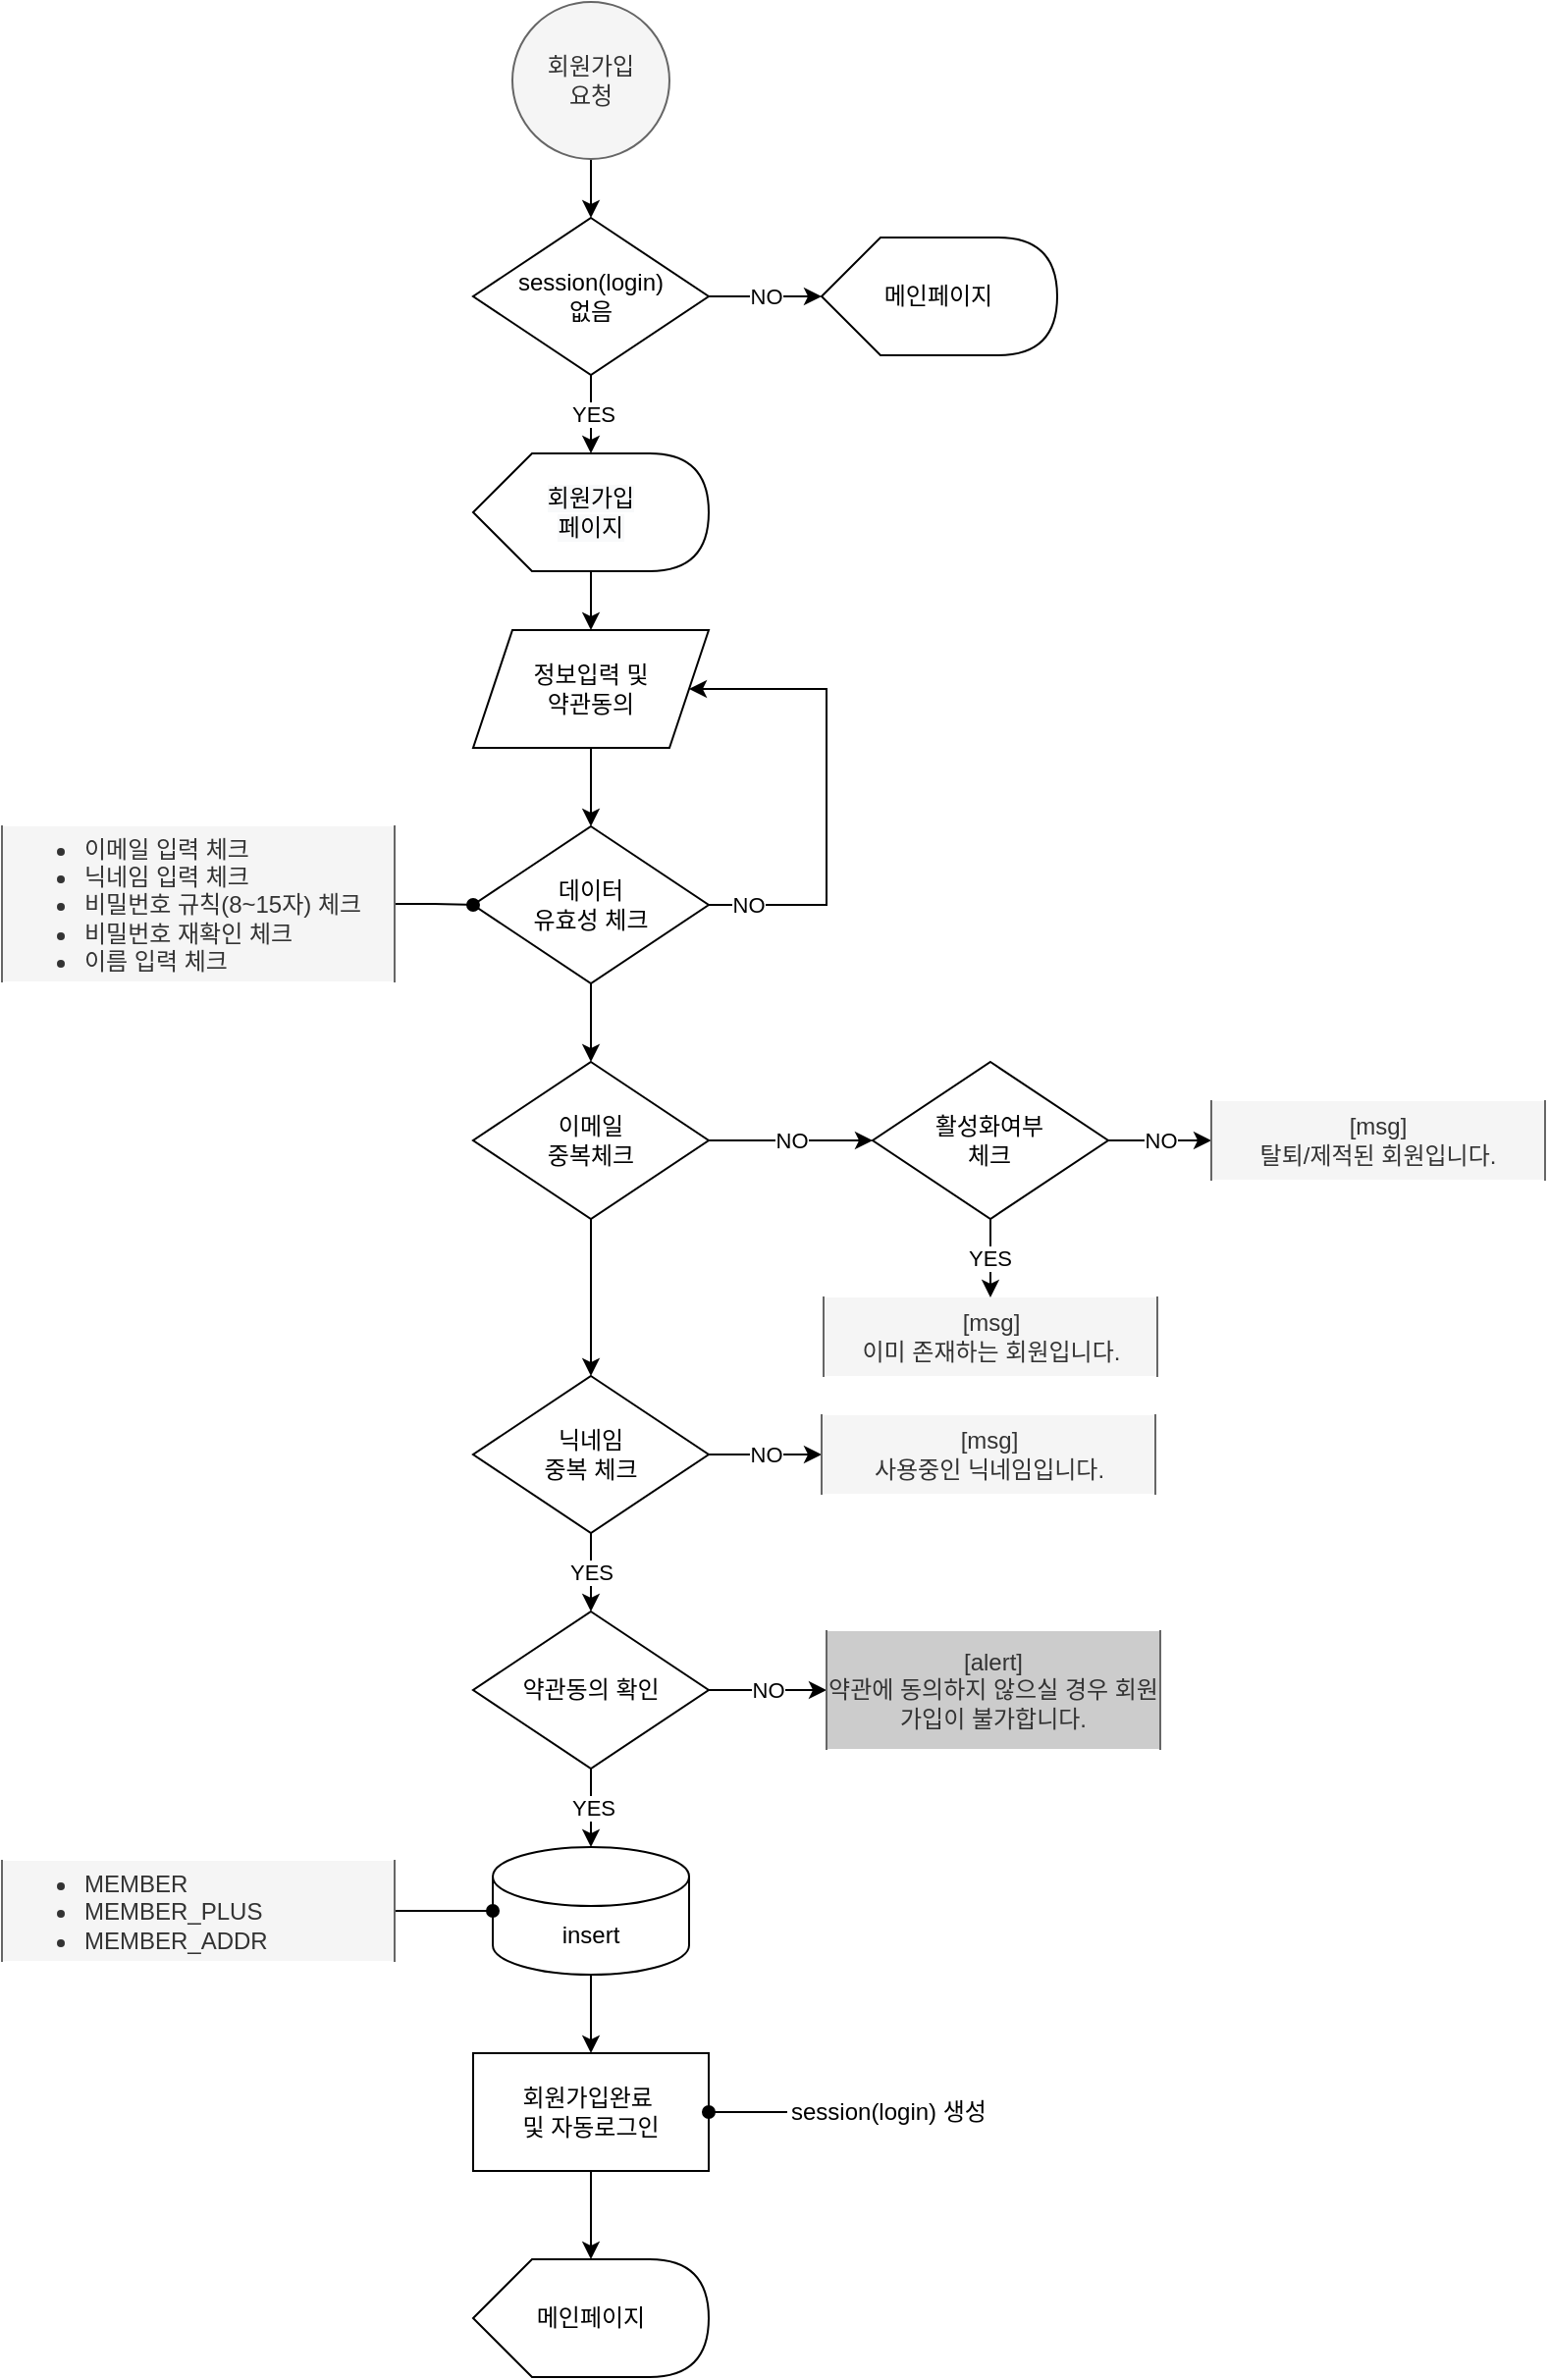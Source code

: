 <mxfile version="15.5.0" type="device" pages="8"><diagram id="YoucGpB4Nkcdr00Zplwd" name="회원가입"><mxGraphModel dx="920" dy="513" grid="1" gridSize="10" guides="1" tooltips="1" connect="1" arrows="1" fold="1" page="1" pageScale="1" pageWidth="827" pageHeight="1169" background="#ffffff" math="0" shadow="0"><root><mxCell id="rytc3kWsH0GFnpye-tlG-0"/><mxCell id="rytc3kWsH0GFnpye-tlG-1" parent="rytc3kWsH0GFnpye-tlG-0"/><mxCell id="cUh1zHeOnwYcdgwJHqJk-0" style="edgeStyle=orthogonalEdgeStyle;rounded=0;orthogonalLoop=1;jettySize=auto;html=1;exitX=0.5;exitY=1;exitDx=0;exitDy=0;exitPerimeter=0;entryX=0.5;entryY=0;entryDx=0;entryDy=0;" parent="rytc3kWsH0GFnpye-tlG-1" source="cUh1zHeOnwYcdgwJHqJk-1" target="cUh1zHeOnwYcdgwJHqJk-4" edge="1"><mxGeometry relative="1" as="geometry"/></mxCell><mxCell id="cUh1zHeOnwYcdgwJHqJk-1" value="회원가입&lt;br&gt;요청" style="strokeWidth=1;html=1;shape=mxgraph.flowchart.start_2;whiteSpace=wrap;fillColor=#f5f5f5;strokeColor=#666666;fontColor=#333333;" parent="rytc3kWsH0GFnpye-tlG-1" vertex="1"><mxGeometry x="289.997" y="10" width="80" height="80" as="geometry"/></mxCell><mxCell id="cUh1zHeOnwYcdgwJHqJk-2" value="YES" style="edgeStyle=orthogonalEdgeStyle;rounded=0;orthogonalLoop=1;jettySize=auto;html=1;" parent="rytc3kWsH0GFnpye-tlG-1" source="cUh1zHeOnwYcdgwJHqJk-4" edge="1"><mxGeometry relative="1" as="geometry"><mxPoint x="329.997" y="240" as="targetPoint"/></mxGeometry></mxCell><mxCell id="cUh1zHeOnwYcdgwJHqJk-3" value="NO" style="edgeStyle=orthogonalEdgeStyle;rounded=0;orthogonalLoop=1;jettySize=auto;html=1;entryX=0;entryY=0.5;entryDx=0;entryDy=0;entryPerimeter=0;" parent="rytc3kWsH0GFnpye-tlG-1" source="cUh1zHeOnwYcdgwJHqJk-4" target="cUh1zHeOnwYcdgwJHqJk-20" edge="1"><mxGeometry relative="1" as="geometry"><mxPoint x="449.997" y="160.0" as="targetPoint"/></mxGeometry></mxCell><mxCell id="cUh1zHeOnwYcdgwJHqJk-4" value="session(login)&lt;br&gt;없음" style="rhombus;whiteSpace=wrap;html=1;" parent="rytc3kWsH0GFnpye-tlG-1" vertex="1"><mxGeometry x="269.997" y="120" width="120" height="80" as="geometry"/></mxCell><mxCell id="cUh1zHeOnwYcdgwJHqJk-5" value="" style="edgeStyle=orthogonalEdgeStyle;rounded=0;orthogonalLoop=1;jettySize=auto;html=1;entryX=0.5;entryY=0;entryDx=0;entryDy=0;" parent="rytc3kWsH0GFnpye-tlG-1" target="cUh1zHeOnwYcdgwJHqJk-18" edge="1"><mxGeometry relative="1" as="geometry"><mxPoint x="329.997" y="300" as="sourcePoint"/><mxPoint x="329.997" y="340.0" as="targetPoint"/></mxGeometry></mxCell><mxCell id="cUh1zHeOnwYcdgwJHqJk-7" value="&#10;&#10;&lt;span style=&quot;color: rgb(0, 0, 0); font-family: helvetica; font-size: 12px; font-style: normal; font-weight: 400; letter-spacing: normal; text-align: center; text-indent: 0px; text-transform: none; word-spacing: 0px; background-color: rgb(248, 249, 250); display: inline; float: none;&quot;&gt;회원가입&lt;/span&gt;&lt;br style=&quot;color: rgb(0, 0, 0); font-family: helvetica; font-size: 12px; font-style: normal; font-weight: 400; letter-spacing: normal; text-align: center; text-indent: 0px; text-transform: none; word-spacing: 0px; background-color: rgb(248, 249, 250);&quot;&gt;&lt;span style=&quot;color: rgb(0, 0, 0); font-family: helvetica; font-size: 12px; font-style: normal; font-weight: 400; letter-spacing: normal; text-align: center; text-indent: 0px; text-transform: none; word-spacing: 0px; background-color: rgb(248, 249, 250); display: inline; float: none;&quot;&gt;페이지&lt;/span&gt;&#10;&#10;" style="shape=display;whiteSpace=wrap;html=1;strokeWidth=1;" parent="rytc3kWsH0GFnpye-tlG-1" vertex="1"><mxGeometry x="269.997" y="240" width="120" height="60" as="geometry"/></mxCell><mxCell id="cUh1zHeOnwYcdgwJHqJk-11" value="YES" style="edgeStyle=orthogonalEdgeStyle;rounded=0;orthogonalLoop=1;jettySize=auto;html=1;" parent="rytc3kWsH0GFnpye-tlG-1" source="cUh1zHeOnwYcdgwJHqJk-13" edge="1"><mxGeometry relative="1" as="geometry"><mxPoint x="329.997" y="950" as="targetPoint"/></mxGeometry></mxCell><mxCell id="cUh1zHeOnwYcdgwJHqJk-12" value="NO" style="edgeStyle=orthogonalEdgeStyle;rounded=0;orthogonalLoop=1;jettySize=auto;html=1;entryX=0;entryY=0.5;entryDx=0;entryDy=0;" parent="rytc3kWsH0GFnpye-tlG-1" source="cUh1zHeOnwYcdgwJHqJk-13" target="Z9bGmjzoKKr2C_CMmpZv-12" edge="1"><mxGeometry relative="1" as="geometry"><mxPoint x="447.497" y="870" as="targetPoint"/></mxGeometry></mxCell><mxCell id="cUh1zHeOnwYcdgwJHqJk-13" value="약관동의 확인" style="rhombus;whiteSpace=wrap;html=1;strokeWidth=1;" parent="rytc3kWsH0GFnpye-tlG-1" vertex="1"><mxGeometry x="269.997" y="830" width="120" height="80" as="geometry"/></mxCell><mxCell id="cUh1zHeOnwYcdgwJHqJk-14" value="" style="edgeStyle=orthogonalEdgeStyle;rounded=0;orthogonalLoop=1;jettySize=auto;html=1;entryX=0;entryY=0;entryDx=60;entryDy=0;entryPerimeter=0;" parent="rytc3kWsH0GFnpye-tlG-1" source="cUh1zHeOnwYcdgwJHqJk-15" target="cUh1zHeOnwYcdgwJHqJk-19" edge="1"><mxGeometry relative="1" as="geometry"><mxPoint x="329.997" y="1155" as="targetPoint"/></mxGeometry></mxCell><mxCell id="cUh1zHeOnwYcdgwJHqJk-15" value="회원가입완료&amp;nbsp;&lt;br&gt;및 자동로그인" style="whiteSpace=wrap;html=1;strokeWidth=1;" parent="rytc3kWsH0GFnpye-tlG-1" vertex="1"><mxGeometry x="269.997" y="1055" width="120" height="60" as="geometry"/></mxCell><mxCell id="Z9bGmjzoKKr2C_CMmpZv-6" style="edgeStyle=orthogonalEdgeStyle;rounded=0;orthogonalLoop=1;jettySize=auto;html=1;exitX=0.5;exitY=1;exitDx=0;exitDy=0;entryX=0.5;entryY=0;entryDx=0;entryDy=0;" edge="1" parent="rytc3kWsH0GFnpye-tlG-1" source="cUh1zHeOnwYcdgwJHqJk-18" target="Z9bGmjzoKKr2C_CMmpZv-3"><mxGeometry relative="1" as="geometry"/></mxCell><mxCell id="cUh1zHeOnwYcdgwJHqJk-18" value="정보입력 및&lt;br&gt;약관동의" style="shape=parallelogram;perimeter=parallelogramPerimeter;whiteSpace=wrap;html=1;fixedSize=1;strokeWidth=1;align=center;" parent="rytc3kWsH0GFnpye-tlG-1" vertex="1"><mxGeometry x="269.997" y="330" width="120" height="60" as="geometry"/></mxCell><mxCell id="cUh1zHeOnwYcdgwJHqJk-19" value="메인페이지" style="shape=display;whiteSpace=wrap;html=1;strokeWidth=1;" parent="rytc3kWsH0GFnpye-tlG-1" vertex="1"><mxGeometry x="269.997" y="1160" width="120" height="60" as="geometry"/></mxCell><mxCell id="cUh1zHeOnwYcdgwJHqJk-20" value="메인페이지" style="shape=display;whiteSpace=wrap;html=1;strokeWidth=1;" parent="rytc3kWsH0GFnpye-tlG-1" vertex="1"><mxGeometry x="447.497" y="130" width="120" height="60" as="geometry"/></mxCell><mxCell id="cUh1zHeOnwYcdgwJHqJk-34" value="" style="edgeStyle=orthogonalEdgeStyle;rounded=0;orthogonalLoop=1;jettySize=auto;html=1;" parent="rytc3kWsH0GFnpye-tlG-1" source="cUh1zHeOnwYcdgwJHqJk-35" target="cUh1zHeOnwYcdgwJHqJk-15" edge="1"><mxGeometry relative="1" as="geometry"/></mxCell><mxCell id="cUh1zHeOnwYcdgwJHqJk-35" value="insert" style="shape=cylinder3;whiteSpace=wrap;html=1;boundedLbl=1;backgroundOutline=1;size=15;strokeWidth=1;" parent="rytc3kWsH0GFnpye-tlG-1" vertex="1"><mxGeometry x="280" y="950" width="100" height="65" as="geometry"/></mxCell><mxCell id="Z9bGmjzoKKr2C_CMmpZv-7" value="NO" style="edgeStyle=orthogonalEdgeStyle;rounded=0;orthogonalLoop=1;jettySize=auto;html=1;exitX=1;exitY=0.5;exitDx=0;exitDy=0;entryX=1;entryY=0.5;entryDx=0;entryDy=0;" edge="1" parent="rytc3kWsH0GFnpye-tlG-1" source="Z9bGmjzoKKr2C_CMmpZv-3" target="cUh1zHeOnwYcdgwJHqJk-18"><mxGeometry x="-0.833" relative="1" as="geometry"><Array as="points"><mxPoint x="450" y="470"/><mxPoint x="450" y="360"/></Array><mxPoint as="offset"/></mxGeometry></mxCell><mxCell id="AVmNckAXPZegxtVl6AB0-4" value="" style="edgeStyle=orthogonalEdgeStyle;rounded=0;orthogonalLoop=1;jettySize=auto;html=1;endArrow=classic;endFill=1;" edge="1" parent="rytc3kWsH0GFnpye-tlG-1" source="Z9bGmjzoKKr2C_CMmpZv-3" target="AVmNckAXPZegxtVl6AB0-3"><mxGeometry relative="1" as="geometry"/></mxCell><mxCell id="Z9bGmjzoKKr2C_CMmpZv-3" value="데이터&lt;br&gt;유효성 체크" style="rhombus;whiteSpace=wrap;html=1;strokeWidth=1;" vertex="1" parent="rytc3kWsH0GFnpye-tlG-1"><mxGeometry x="269.997" y="430" width="120" height="80" as="geometry"/></mxCell><mxCell id="Z9bGmjzoKKr2C_CMmpZv-11" style="edgeStyle=orthogonalEdgeStyle;rounded=0;orthogonalLoop=1;jettySize=auto;html=1;exitX=1;exitY=0.5;exitDx=0;exitDy=0;entryX=0;entryY=0.5;entryDx=0;entryDy=0;endArrow=oval;endFill=1;" edge="1" parent="rytc3kWsH0GFnpye-tlG-1" source="Z9bGmjzoKKr2C_CMmpZv-10" target="Z9bGmjzoKKr2C_CMmpZv-3"><mxGeometry relative="1" as="geometry"/></mxCell><mxCell id="Z9bGmjzoKKr2C_CMmpZv-10" value="&lt;ul&gt;&lt;li&gt;이메일 입력 체크&lt;/li&gt;&lt;li&gt;닉네임 입력 체크&lt;/li&gt;&lt;li&gt;비밀번호 규칙(8~15자) 체크&lt;/li&gt;&lt;li&gt;비밀번호 재확인 체크&lt;/li&gt;&lt;li&gt;이름 입력 체크&lt;/li&gt;&lt;/ul&gt;" style="shape=partialRectangle;whiteSpace=wrap;html=1;bottom=0;top=0;align=left;fillColor=#f5f5f5;strokeColor=#666666;fontColor=#333333;" vertex="1" parent="rytc3kWsH0GFnpye-tlG-1"><mxGeometry x="30" y="430" width="200" height="79" as="geometry"/></mxCell><mxCell id="Z9bGmjzoKKr2C_CMmpZv-12" value="[alert]&lt;br&gt;약관에 동의하지 않으실 경우 회원가입이 불가합니다." style="shape=partialRectangle;whiteSpace=wrap;html=1;bottom=0;top=0;fillColor=#CCCCCC;align=center;strokeColor=#666666;fontColor=#333333;" vertex="1" parent="rytc3kWsH0GFnpye-tlG-1"><mxGeometry x="450" y="840" width="170" height="60" as="geometry"/></mxCell><mxCell id="AVmNckAXPZegxtVl6AB0-2" style="edgeStyle=orthogonalEdgeStyle;rounded=0;orthogonalLoop=1;jettySize=auto;html=1;exitX=1;exitY=0.5;exitDx=0;exitDy=0;entryX=0;entryY=0.5;entryDx=0;entryDy=0;entryPerimeter=0;endArrow=oval;endFill=1;" edge="1" parent="rytc3kWsH0GFnpye-tlG-1" source="AVmNckAXPZegxtVl6AB0-1" target="cUh1zHeOnwYcdgwJHqJk-35"><mxGeometry relative="1" as="geometry"/></mxCell><mxCell id="AVmNckAXPZegxtVl6AB0-1" value="&lt;ul&gt;&lt;li&gt;MEMBER&lt;/li&gt;&lt;li&gt;MEMBER_PLUS&lt;/li&gt;&lt;li&gt;MEMBER_ADDR&lt;/li&gt;&lt;/ul&gt;" style="shape=partialRectangle;whiteSpace=wrap;html=1;bottom=0;top=0;fillColor=#f5f5f5;align=left;strokeColor=#666666;fontColor=#333333;" vertex="1" parent="rytc3kWsH0GFnpye-tlG-1"><mxGeometry x="30" y="957" width="200" height="51" as="geometry"/></mxCell><mxCell id="AVmNckAXPZegxtVl6AB0-6" value="NO" style="edgeStyle=orthogonalEdgeStyle;rounded=0;orthogonalLoop=1;jettySize=auto;html=1;endArrow=classic;endFill=1;exitX=1;exitY=0.5;exitDx=0;exitDy=0;" edge="1" parent="rytc3kWsH0GFnpye-tlG-1" source="AVmNckAXPZegxtVl6AB0-3" target="AVmNckAXPZegxtVl6AB0-5"><mxGeometry relative="1" as="geometry"><mxPoint x="415.997" y="590" as="sourcePoint"/></mxGeometry></mxCell><mxCell id="AVmNckAXPZegxtVl6AB0-14" value="" style="edgeStyle=orthogonalEdgeStyle;rounded=0;orthogonalLoop=1;jettySize=auto;html=1;endArrow=classic;endFill=1;" edge="1" parent="rytc3kWsH0GFnpye-tlG-1" source="AVmNckAXPZegxtVl6AB0-3" target="AVmNckAXPZegxtVl6AB0-13"><mxGeometry relative="1" as="geometry"/></mxCell><mxCell id="AVmNckAXPZegxtVl6AB0-3" value="이메일&lt;br&gt;중복체크" style="rhombus;whiteSpace=wrap;html=1;strokeWidth=1;" vertex="1" parent="rytc3kWsH0GFnpye-tlG-1"><mxGeometry x="269.997" y="550" width="120" height="80" as="geometry"/></mxCell><mxCell id="AVmNckAXPZegxtVl6AB0-8" value="NO" style="edgeStyle=orthogonalEdgeStyle;rounded=0;orthogonalLoop=1;jettySize=auto;html=1;endArrow=classic;endFill=1;entryX=0;entryY=0.5;entryDx=0;entryDy=0;" edge="1" parent="rytc3kWsH0GFnpye-tlG-1" source="AVmNckAXPZegxtVl6AB0-5" target="AVmNckAXPZegxtVl6AB0-9"><mxGeometry relative="1" as="geometry"><mxPoint x="646" y="590" as="targetPoint"/></mxGeometry></mxCell><mxCell id="AVmNckAXPZegxtVl6AB0-11" value="YES" style="edgeStyle=orthogonalEdgeStyle;rounded=0;orthogonalLoop=1;jettySize=auto;html=1;endArrow=classic;endFill=1;" edge="1" parent="rytc3kWsH0GFnpye-tlG-1" source="AVmNckAXPZegxtVl6AB0-5" target="AVmNckAXPZegxtVl6AB0-10"><mxGeometry relative="1" as="geometry"/></mxCell><mxCell id="AVmNckAXPZegxtVl6AB0-5" value="활성화여부&lt;br&gt;체크" style="rhombus;whiteSpace=wrap;html=1;strokeWidth=1;" vertex="1" parent="rytc3kWsH0GFnpye-tlG-1"><mxGeometry x="473.497" y="550" width="120" height="80" as="geometry"/></mxCell><mxCell id="AVmNckAXPZegxtVl6AB0-9" value="[msg]&lt;br&gt;탈퇴/제적된 회원입니다." style="shape=partialRectangle;whiteSpace=wrap;html=1;bottom=0;top=0;fillColor=#f5f5f5;align=center;strokeColor=#666666;fontColor=#333333;" vertex="1" parent="rytc3kWsH0GFnpye-tlG-1"><mxGeometry x="646" y="570" width="170" height="40" as="geometry"/></mxCell><mxCell id="AVmNckAXPZegxtVl6AB0-10" value="[msg]&lt;br&gt;이미 존재하는 회원입니다." style="shape=partialRectangle;whiteSpace=wrap;html=1;bottom=0;top=0;fillColor=#f5f5f5;align=center;strokeColor=#666666;fontColor=#333333;" vertex="1" parent="rytc3kWsH0GFnpye-tlG-1"><mxGeometry x="448.5" y="670" width="170" height="40" as="geometry"/></mxCell><mxCell id="AVmNckAXPZegxtVl6AB0-15" value="YES" style="edgeStyle=orthogonalEdgeStyle;rounded=0;orthogonalLoop=1;jettySize=auto;html=1;exitX=0.5;exitY=1;exitDx=0;exitDy=0;entryX=0.5;entryY=0;entryDx=0;entryDy=0;endArrow=classic;endFill=1;" edge="1" parent="rytc3kWsH0GFnpye-tlG-1" source="AVmNckAXPZegxtVl6AB0-13" target="cUh1zHeOnwYcdgwJHqJk-13"><mxGeometry relative="1" as="geometry"/></mxCell><mxCell id="AVmNckAXPZegxtVl6AB0-17" value="NO" style="edgeStyle=orthogonalEdgeStyle;rounded=0;orthogonalLoop=1;jettySize=auto;html=1;endArrow=classic;endFill=1;" edge="1" parent="rytc3kWsH0GFnpye-tlG-1" source="AVmNckAXPZegxtVl6AB0-13" target="AVmNckAXPZegxtVl6AB0-16"><mxGeometry relative="1" as="geometry"/></mxCell><mxCell id="AVmNckAXPZegxtVl6AB0-13" value="닉네임&lt;br&gt;중복 체크" style="rhombus;whiteSpace=wrap;html=1;strokeWidth=1;" vertex="1" parent="rytc3kWsH0GFnpye-tlG-1"><mxGeometry x="269.997" y="710" width="120" height="80" as="geometry"/></mxCell><mxCell id="AVmNckAXPZegxtVl6AB0-16" value="[msg]&lt;br&gt;사용중인 닉네임입니다." style="shape=partialRectangle;whiteSpace=wrap;html=1;bottom=0;top=0;fillColor=#f5f5f5;align=center;strokeColor=#666666;fontColor=#333333;" vertex="1" parent="rytc3kWsH0GFnpye-tlG-1"><mxGeometry x="447.5" y="730" width="170" height="40" as="geometry"/></mxCell><mxCell id="AVmNckAXPZegxtVl6AB0-21" value="" style="edgeStyle=orthogonalEdgeStyle;rounded=0;orthogonalLoop=1;jettySize=auto;html=1;endArrow=oval;endFill=1;" edge="1" parent="rytc3kWsH0GFnpye-tlG-1" source="AVmNckAXPZegxtVl6AB0-20" target="cUh1zHeOnwYcdgwJHqJk-15"><mxGeometry relative="1" as="geometry"/></mxCell><mxCell id="AVmNckAXPZegxtVl6AB0-20" value="session(login) 생성" style="text;html=1;strokeColor=none;fillColor=none;align=left;verticalAlign=middle;whiteSpace=wrap;rounded=0;" vertex="1" parent="rytc3kWsH0GFnpye-tlG-1"><mxGeometry x="430" y="1070" width="220" height="30" as="geometry"/></mxCell></root></mxGraphModel></diagram><diagram name="본인인증" id="LASA5d1Kfs5Xq0enyJGx"><mxGraphModel dx="1955" dy="1090" grid="1" gridSize="10" guides="1" tooltips="1" connect="1" arrows="1" fold="1" page="1" pageScale="1" pageWidth="827" pageHeight="1169" background="#ffffff" math="0" shadow="0"><root><mxCell id="t0cRSxQqgFHOOcqDgpD1-0"/><mxCell id="t0cRSxQqgFHOOcqDgpD1-1" parent="t0cRSxQqgFHOOcqDgpD1-0"/><mxCell id="BSMWgsd8nxwBOuU38Q9q-11" value="" style="edgeStyle=orthogonalEdgeStyle;rounded=0;orthogonalLoop=1;jettySize=auto;html=1;" parent="t0cRSxQqgFHOOcqDgpD1-1" source="t0cRSxQqgFHOOcqDgpD1-3" target="BSMWgsd8nxwBOuU38Q9q-10" edge="1"><mxGeometry relative="1" as="geometry"/></mxCell><mxCell id="t0cRSxQqgFHOOcqDgpD1-3" value="본인인증&lt;br&gt;요청" style="ellipse;whiteSpace=wrap;html=1;aspect=fixed;strokeWidth=1;align=center;fillColor=#b0e3e6;strokeColor=#0e8088;" parent="t0cRSxQqgFHOOcqDgpD1-1" vertex="1"><mxGeometry x="320" y="10" width="80" height="80" as="geometry"/></mxCell><mxCell id="BSMWgsd8nxwBOuU38Q9q-12" value="" style="edgeStyle=orthogonalEdgeStyle;rounded=0;orthogonalLoop=1;jettySize=auto;html=1;entryX=0;entryY=0;entryDx=60.0;entryDy=0;entryPerimeter=0;" parent="t0cRSxQqgFHOOcqDgpD1-1" source="BSMWgsd8nxwBOuU38Q9q-10" target="5jsXB72bLCdP8WyqK1J4-0" edge="1"><mxGeometry relative="1" as="geometry"><mxPoint x="360" y="210" as="targetPoint"/></mxGeometry></mxCell><mxCell id="BSMWgsd8nxwBOuU38Q9q-10" value="boolean &lt;br&gt;myself = false" style="shape=hexagon;perimeter=hexagonPerimeter2;whiteSpace=wrap;html=1;fixedSize=1;strokeWidth=1;align=center;" parent="t0cRSxQqgFHOOcqDgpD1-1" vertex="1"><mxGeometry x="300" y="120" width="120" height="60" as="geometry"/></mxCell><mxCell id="srE5kjOPlbWTVRUxVOb1-0" value="" style="edgeStyle=orthogonalEdgeStyle;rounded=0;orthogonalLoop=1;jettySize=auto;html=1;exitX=0.5;exitY=1;exitDx=0;exitDy=0;" parent="t0cRSxQqgFHOOcqDgpD1-1" source="Ay0Fg_T1EX8JNmomxOYZ-0" target="srE5kjOPlbWTVRUxVOb1-4" edge="1"><mxGeometry relative="1" as="geometry"><mxPoint x="360" y="380" as="sourcePoint"/></mxGeometry></mxCell><mxCell id="srE5kjOPlbWTVRUxVOb1-2" value="NO" style="edgeStyle=orthogonalEdgeStyle;rounded=0;orthogonalLoop=1;jettySize=auto;html=1;entryX=1;entryY=0.5;entryDx=0;entryDy=0;" parent="t0cRSxQqgFHOOcqDgpD1-1" source="srE5kjOPlbWTVRUxVOb1-4" target="Ay0Fg_T1EX8JNmomxOYZ-0" edge="1"><mxGeometry x="-0.667" relative="1" as="geometry"><mxPoint x="420" y="350" as="targetPoint"/><Array as="points"><mxPoint x="530" y="450"/><mxPoint x="530" y="350"/></Array><mxPoint as="offset"/></mxGeometry></mxCell><mxCell id="srE5kjOPlbWTVRUxVOb1-3" value="YES" style="edgeStyle=orthogonalEdgeStyle;rounded=0;orthogonalLoop=1;jettySize=auto;html=1;" parent="t0cRSxQqgFHOOcqDgpD1-1" source="srE5kjOPlbWTVRUxVOb1-4" target="srE5kjOPlbWTVRUxVOb1-9" edge="1"><mxGeometry relative="1" as="geometry"/></mxCell><mxCell id="srE5kjOPlbWTVRUxVOb1-4" value="데이터&lt;br&gt;유효성 체크" style="rhombus;whiteSpace=wrap;html=1;rounded=0;strokeWidth=1;" parent="t0cRSxQqgFHOOcqDgpD1-1" vertex="1"><mxGeometry x="300" y="410" width="120" height="80" as="geometry"/></mxCell><mxCell id="srE5kjOPlbWTVRUxVOb1-7" value="YES" style="edgeStyle=orthogonalEdgeStyle;rounded=0;orthogonalLoop=1;jettySize=auto;html=1;entryX=0.5;entryY=0;entryDx=0;entryDy=0;" parent="t0cRSxQqgFHOOcqDgpD1-1" source="srE5kjOPlbWTVRUxVOb1-9" target="QoKC32Ky4rC2N5OWd3mj-0" edge="1"><mxGeometry relative="1" as="geometry"><mxPoint x="360" y="630" as="targetPoint"/></mxGeometry></mxCell><mxCell id="srE5kjOPlbWTVRUxVOb1-8" value="NO" style="edgeStyle=orthogonalEdgeStyle;rounded=0;orthogonalLoop=1;jettySize=auto;html=1;exitX=1;exitY=0.5;exitDx=0;exitDy=0;entryX=1;entryY=0.5;entryDx=0;entryDy=0;" parent="t0cRSxQqgFHOOcqDgpD1-1" source="srE5kjOPlbWTVRUxVOb1-9" target="srE5kjOPlbWTVRUxVOb1-14" edge="1"><mxGeometry x="-0.882" relative="1" as="geometry"><Array as="points"><mxPoint x="530" y="560"/><mxPoint x="530" y="740"/></Array><mxPoint as="offset"/></mxGeometry></mxCell><mxCell id="srE5kjOPlbWTVRUxVOb1-9" value="사용자정보&lt;br&gt;일치여부 체크" style="rhombus;whiteSpace=wrap;html=1;rounded=0;strokeWidth=1;" parent="t0cRSxQqgFHOOcqDgpD1-1" vertex="1"><mxGeometry x="300" y="520" width="120" height="80" as="geometry"/></mxCell><mxCell id="srE5kjOPlbWTVRUxVOb1-10" value="" style="edgeStyle=orthogonalEdgeStyle;rounded=0;orthogonalLoop=1;jettySize=auto;html=1;exitX=0.5;exitY=1;exitDx=0;exitDy=0;" parent="t0cRSxQqgFHOOcqDgpD1-1" source="QoKC32Ky4rC2N5OWd3mj-0" target="srE5kjOPlbWTVRUxVOb1-14" edge="1"><mxGeometry relative="1" as="geometry"><mxPoint x="360" y="690" as="sourcePoint"/></mxGeometry></mxCell><mxCell id="srE5kjOPlbWTVRUxVOb1-12" value="본인인증&lt;br&gt;완료" style="ellipse;whiteSpace=wrap;html=1;aspect=fixed;strokeWidth=1;align=center;fillColor=#b0e3e6;strokeColor=#0e8088;" parent="t0cRSxQqgFHOOcqDgpD1-1" vertex="1"><mxGeometry x="320" y="790" width="80" height="80" as="geometry"/></mxCell><mxCell id="srE5kjOPlbWTVRUxVOb1-13" value="" style="edgeStyle=orthogonalEdgeStyle;rounded=0;orthogonalLoop=1;jettySize=auto;html=1;" parent="t0cRSxQqgFHOOcqDgpD1-1" source="srE5kjOPlbWTVRUxVOb1-14" target="srE5kjOPlbWTVRUxVOb1-12" edge="1"><mxGeometry relative="1" as="geometry"/></mxCell><mxCell id="srE5kjOPlbWTVRUxVOb1-14" value="" style="shape=sumEllipse;perimeter=ellipsePerimeter;whiteSpace=wrap;html=1;backgroundOutline=1;strokeWidth=1;align=center;" parent="t0cRSxQqgFHOOcqDgpD1-1" vertex="1"><mxGeometry x="340" y="720" width="40" height="40" as="geometry"/></mxCell><mxCell id="5jsXB72bLCdP8WyqK1J4-1" value="" style="edgeStyle=orthogonalEdgeStyle;rounded=0;orthogonalLoop=1;jettySize=auto;html=1;" parent="t0cRSxQqgFHOOcqDgpD1-1" source="5jsXB72bLCdP8WyqK1J4-0" edge="1"><mxGeometry relative="1" as="geometry"><mxPoint x="360" y="320" as="targetPoint"/></mxGeometry></mxCell><mxCell id="5jsXB72bLCdP8WyqK1J4-0" value="본인인증&lt;br&gt;페이지" style="shape=display;whiteSpace=wrap;html=1;strokeWidth=1;" parent="t0cRSxQqgFHOOcqDgpD1-1" vertex="1"><mxGeometry x="300" y="220" width="120" height="60" as="geometry"/></mxCell><mxCell id="zRX2Z1X-__kR8E00aBNl-1" style="edgeStyle=orthogonalEdgeStyle;rounded=0;orthogonalLoop=1;jettySize=auto;html=1;exitX=1;exitY=0.5;exitDx=0;exitDy=0;entryX=0;entryY=0.5;entryDx=0;entryDy=0;endArrow=oval;endFill=1;" edge="1" parent="t0cRSxQqgFHOOcqDgpD1-1" source="zRX2Z1X-__kR8E00aBNl-0" target="srE5kjOPlbWTVRUxVOb1-4"><mxGeometry relative="1" as="geometry"/></mxCell><mxCell id="zRX2Z1X-__kR8E00aBNl-0" value="&lt;ul&gt;&lt;li&gt;이메일 입력 체크&lt;/li&gt;&lt;li&gt;비밀번호 입력 체크&lt;/li&gt;&lt;/ul&gt;" style="shape=partialRectangle;whiteSpace=wrap;html=1;bottom=0;top=0;fillColor=#f5f5f5;align=left;strokeColor=#666666;fontColor=#333333;" vertex="1" parent="t0cRSxQqgFHOOcqDgpD1-1"><mxGeometry x="40" y="425" width="230" height="50" as="geometry"/></mxCell><mxCell id="Ay0Fg_T1EX8JNmomxOYZ-0" value="정보입력" style="shape=parallelogram;perimeter=parallelogramPerimeter;whiteSpace=wrap;html=1;fixedSize=1;align=center;" vertex="1" parent="t0cRSxQqgFHOOcqDgpD1-1"><mxGeometry x="300" y="320" width="120" height="60" as="geometry"/></mxCell><mxCell id="QoKC32Ky4rC2N5OWd3mj-0" value="myself = true" style="rounded=0;whiteSpace=wrap;html=1;strokeWidth=1;align=center;" vertex="1" parent="t0cRSxQqgFHOOcqDgpD1-1"><mxGeometry x="300" y="630" width="120" height="60" as="geometry"/></mxCell></root></mxGraphModel></diagram><diagram name="로그인" id="IzZyE-DG6XfeRGEh0Nj0"><mxGraphModel dx="2607" dy="1453" grid="1" gridSize="10" guides="1" tooltips="1" connect="1" arrows="1" fold="1" page="1" pageScale="1" pageWidth="827" pageHeight="1169" background="#ffffff" math="0" shadow="0"><root><mxCell id="yWk2ALvu7SRIWRC7iXE4-0"/><mxCell id="yWk2ALvu7SRIWRC7iXE4-1" parent="yWk2ALvu7SRIWRC7iXE4-0"/><mxCell id="3iCUCqcFMKLx2AKuNZm8-2" value="" style="edgeStyle=orthogonalEdgeStyle;rounded=0;orthogonalLoop=1;jettySize=auto;html=1;" parent="yWk2ALvu7SRIWRC7iXE4-1" source="y5Ri9wqI6N_EvpWuXx89-1" target="3iCUCqcFMKLx2AKuNZm8-0" edge="1"><mxGeometry relative="1" as="geometry"/></mxCell><mxCell id="y5Ri9wqI6N_EvpWuXx89-1" value="로그인페이지&lt;br&gt;요청" style="ellipse;whiteSpace=wrap;html=1;aspect=fixed;strokeWidth=1;align=center;fillColor=#fad9d5;strokeColor=#ae4132;" parent="yWk2ALvu7SRIWRC7iXE4-1" vertex="1"><mxGeometry x="40" y="40" width="80" height="80" as="geometry"/></mxCell><mxCell id="OaLDJXwnzVpwqhdagaXq-0" value="NO" style="edgeStyle=orthogonalEdgeStyle;rounded=0;orthogonalLoop=1;jettySize=auto;html=1;" parent="yWk2ALvu7SRIWRC7iXE4-1" source="3iCUCqcFMKLx2AKuNZm8-0" target="3iCUCqcFMKLx2AKuNZm8-4" edge="1"><mxGeometry relative="1" as="geometry"/></mxCell><mxCell id="OaLDJXwnzVpwqhdagaXq-1" value="YES" style="edgeStyle=orthogonalEdgeStyle;rounded=0;orthogonalLoop=1;jettySize=auto;html=1;entryX=0.5;entryY=0;entryDx=0;entryDy=0;exitX=0.5;exitY=1;exitDx=0;exitDy=0;" parent="yWk2ALvu7SRIWRC7iXE4-1" source="3iCUCqcFMKLx2AKuNZm8-0" target="OaLDJXwnzVpwqhdagaXq-2" edge="1"><mxGeometry relative="1" as="geometry"><mxPoint x="80" y="340" as="targetPoint"/><mxPoint x="20" y="340" as="sourcePoint"/></mxGeometry></mxCell><mxCell id="3iCUCqcFMKLx2AKuNZm8-0" value="&#10;&#10;&lt;span style=&quot;color: rgb(0, 0, 0); font-family: helvetica; font-size: 12px; font-style: normal; font-weight: 400; letter-spacing: normal; text-align: center; text-indent: 0px; text-transform: none; word-spacing: 0px; background-color: rgb(248, 249, 250); display: inline; float: none;&quot;&gt;session(login)&lt;/span&gt;&lt;br style=&quot;color: rgb(0, 0, 0); font-family: helvetica; font-size: 12px; font-style: normal; font-weight: 400; letter-spacing: normal; text-align: center; text-indent: 0px; text-transform: none; word-spacing: 0px; background-color: rgb(248, 249, 250);&quot;&gt;&lt;span style=&quot;color: rgb(0, 0, 0); font-family: helvetica; font-size: 12px; font-style: normal; font-weight: 400; letter-spacing: normal; text-align: center; text-indent: 0px; text-transform: none; word-spacing: 0px; background-color: rgb(248, 249, 250); display: inline; float: none;&quot;&gt;없음&lt;/span&gt;&#10;&#10;" style="rhombus;whiteSpace=wrap;html=1;strokeWidth=1;align=center;" parent="yWk2ALvu7SRIWRC7iXE4-1" vertex="1"><mxGeometry x="20" y="160" width="120" height="80" as="geometry"/></mxCell><mxCell id="3iCUCqcFMKLx2AKuNZm8-4" value="메인페이지" style="shape=display;whiteSpace=wrap;html=1;strokeWidth=1;align=center;" parent="yWk2ALvu7SRIWRC7iXE4-1" vertex="1"><mxGeometry x="210" y="170" width="120" height="60" as="geometry"/></mxCell><mxCell id="OaLDJXwnzVpwqhdagaXq-4" value="YES" style="edgeStyle=orthogonalEdgeStyle;rounded=0;orthogonalLoop=1;jettySize=auto;html=1;" parent="yWk2ALvu7SRIWRC7iXE4-1" source="OaLDJXwnzVpwqhdagaXq-2" edge="1"><mxGeometry relative="1" as="geometry"><mxPoint x="80" y="400" as="targetPoint"/></mxGeometry></mxCell><mxCell id="OaLDJXwnzVpwqhdagaXq-14" value="NO" style="edgeStyle=orthogonalEdgeStyle;rounded=0;orthogonalLoop=1;jettySize=auto;html=1;entryX=0;entryY=0.5;entryDx=0;entryDy=0;entryPerimeter=0;" parent="yWk2ALvu7SRIWRC7iXE4-1" source="OaLDJXwnzVpwqhdagaXq-2" edge="1"><mxGeometry relative="1" as="geometry"><mxPoint x="210" y="320" as="targetPoint"/></mxGeometry></mxCell><mxCell id="OaLDJXwnzVpwqhdagaXq-2" value="emailCookie&lt;br&gt;(email)?" style="rhombus;whiteSpace=wrap;html=1;strokeWidth=1;align=center;" parent="yWk2ALvu7SRIWRC7iXE4-1" vertex="1"><mxGeometry x="20" y="280" width="120" height="80" as="geometry"/></mxCell><mxCell id="DXD2-HLnA1b9PforNiWE-12" style="edgeStyle=orthogonalEdgeStyle;rounded=0;orthogonalLoop=1;jettySize=auto;html=1;exitX=0.5;exitY=1;exitDx=0;exitDy=0;exitPerimeter=0;entryX=0.5;entryY=0;entryDx=0;entryDy=0;endArrow=classic;endFill=1;" edge="1" parent="yWk2ALvu7SRIWRC7iXE4-1" source="OaLDJXwnzVpwqhdagaXq-6" target="OaLDJXwnzVpwqhdagaXq-9"><mxGeometry relative="1" as="geometry"/></mxCell><mxCell id="OaLDJXwnzVpwqhdagaXq-6" value="SELECT&lt;br&gt;(MEMBER)" style="shape=cylinder3;whiteSpace=wrap;html=1;boundedLbl=1;backgroundOutline=1;size=15;strokeWidth=1;align=center;" parent="yWk2ALvu7SRIWRC7iXE4-1" vertex="1"><mxGeometry x="20" y="484.5" width="120" height="70.5" as="geometry"/></mxCell><mxCell id="OaLDJXwnzVpwqhdagaXq-12" value="YES" style="edgeStyle=orthogonalEdgeStyle;rounded=0;orthogonalLoop=1;jettySize=auto;html=1;entryX=0.5;entryY=0;entryDx=0;entryDy=0;" parent="yWk2ALvu7SRIWRC7iXE4-1" source="OaLDJXwnzVpwqhdagaXq-9" edge="1"><mxGeometry relative="1" as="geometry"><mxPoint x="80" y="700" as="targetPoint"/></mxGeometry></mxCell><mxCell id="OaLDJXwnzVpwqhdagaXq-22" value="NO" style="edgeStyle=orthogonalEdgeStyle;rounded=0;orthogonalLoop=1;jettySize=auto;html=1;" parent="yWk2ALvu7SRIWRC7iXE4-1" source="OaLDJXwnzVpwqhdagaXq-9" target="OaLDJXwnzVpwqhdagaXq-21" edge="1"><mxGeometry relative="1" as="geometry"/></mxCell><mxCell id="OaLDJXwnzVpwqhdagaXq-9" value="SESSIONID&amp;nbsp;&lt;br&gt;not null" style="rhombus;whiteSpace=wrap;html=1;strokeWidth=1;align=center;" parent="yWk2ALvu7SRIWRC7iXE4-1" vertex="1"><mxGeometry x="20" y="580" width="120" height="80" as="geometry"/></mxCell><mxCell id="OaLDJXwnzVpwqhdagaXq-18" value="" style="edgeStyle=orthogonalEdgeStyle;rounded=0;orthogonalLoop=1;jettySize=auto;html=1;exitX=0.5;exitY=1;exitDx=0;exitDy=0;" parent="yWk2ALvu7SRIWRC7iXE4-1" source="DXD2-HLnA1b9PforNiWE-13" target="OaLDJXwnzVpwqhdagaXq-17" edge="1"><mxGeometry relative="1" as="geometry"><mxPoint x="80" y="760" as="sourcePoint"/></mxGeometry></mxCell><mxCell id="NUJJLz6BUXK1WE0r3s2k-0" value="" style="edgeStyle=orthogonalEdgeStyle;rounded=0;orthogonalLoop=1;jettySize=auto;html=1;entryX=0.5;entryY=0;entryDx=0;entryDy=0;" parent="yWk2ALvu7SRIWRC7iXE4-1" target="devRDnnbZfahHK4S-PtL-3" edge="1"><mxGeometry relative="1" as="geometry"><mxPoint x="763" y="370" as="sourcePoint"/><mxPoint x="763" y="410" as="targetPoint"/></mxGeometry></mxCell><mxCell id="OaLDJXwnzVpwqhdagaXq-15" value="정보입력" style="shape=parallelogram;perimeter=parallelogramPerimeter;whiteSpace=wrap;html=1;fixedSize=1;strokeWidth=1;align=center;" parent="yWk2ALvu7SRIWRC7iXE4-1" vertex="1"><mxGeometry x="703" y="325" width="120" height="60" as="geometry"/></mxCell><mxCell id="OaLDJXwnzVpwqhdagaXq-17" value="1" style="strokeWidth=1;html=1;shape=mxgraph.flowchart.start_2;whiteSpace=wrap;align=center;fillColor=#fff2cc;strokeColor=#d6b656;" parent="yWk2ALvu7SRIWRC7iXE4-1" vertex="1"><mxGeometry x="60" y="785" width="40" height="40" as="geometry"/></mxCell><mxCell id="OaLDJXwnzVpwqhdagaXq-21" value="1" style="strokeWidth=1;html=1;shape=mxgraph.flowchart.start_2;whiteSpace=wrap;align=center;fillColor=#fff2cc;strokeColor=#d6b656;" parent="yWk2ALvu7SRIWRC7iXE4-1" vertex="1"><mxGeometry x="210" y="600.5" width="40" height="40" as="geometry"/></mxCell><mxCell id="NUJJLz6BUXK1WE0r3s2k-3" value="NO" style="edgeStyle=orthogonalEdgeStyle;rounded=0;orthogonalLoop=1;jettySize=auto;html=1;exitX=1;exitY=0.5;exitDx=0;exitDy=0;entryX=1;entryY=0.5;entryDx=0;entryDy=0;" parent="yWk2ALvu7SRIWRC7iXE4-1" source="devRDnnbZfahHK4S-PtL-3" target="OaLDJXwnzVpwqhdagaXq-15" edge="1"><mxGeometry x="-0.769" relative="1" as="geometry"><mxPoint x="633" y="425" as="targetPoint"/><Array as="points"><mxPoint x="880" y="450"/><mxPoint x="880" y="355"/></Array><mxPoint as="offset"/><mxPoint x="823" y="465" as="sourcePoint"/></mxGeometry></mxCell><mxCell id="NUJJLz6BUXK1WE0r3s2k-4" value="YES" style="edgeStyle=orthogonalEdgeStyle;rounded=0;orthogonalLoop=1;jettySize=auto;html=1;exitX=0.5;exitY=1;exitDx=0;exitDy=0;" parent="yWk2ALvu7SRIWRC7iXE4-1" source="devRDnnbZfahHK4S-PtL-3" target="NUJJLz6BUXK1WE0r3s2k-1" edge="1"><mxGeometry relative="1" as="geometry"><mxPoint x="763" y="490" as="sourcePoint"/></mxGeometry></mxCell><mxCell id="ARkuXrnnZvC_n99qEVXN-0" value="" style="edgeStyle=orthogonalEdgeStyle;rounded=0;orthogonalLoop=1;jettySize=auto;html=1;" parent="yWk2ALvu7SRIWRC7iXE4-1" source="NUJJLz6BUXK1WE0r3s2k-1" target="NUJJLz6BUXK1WE0r3s2k-5" edge="1"><mxGeometry relative="1" as="geometry"/></mxCell><mxCell id="NUJJLz6BUXK1WE0r3s2k-1" value="SELECT&lt;br&gt;(MEMBER)" style="shape=cylinder3;whiteSpace=wrap;html=1;boundedLbl=1;backgroundOutline=1;size=15;strokeWidth=1;align=center;" parent="yWk2ALvu7SRIWRC7iXE4-1" vertex="1"><mxGeometry x="703" y="525" width="120" height="70" as="geometry"/></mxCell><mxCell id="ARkuXrnnZvC_n99qEVXN-2" value="YES" style="edgeStyle=orthogonalEdgeStyle;rounded=0;orthogonalLoop=1;jettySize=auto;html=1;entryX=0.5;entryY=0;entryDx=0;entryDy=0;" parent="yWk2ALvu7SRIWRC7iXE4-1" source="NUJJLz6BUXK1WE0r3s2k-5" target="9XhHtjtMnM2ttWWr38dV-0" edge="1"><mxGeometry relative="1" as="geometry"><mxPoint x="763" y="735.0" as="targetPoint"/></mxGeometry></mxCell><mxCell id="ARkuXrnnZvC_n99qEVXN-7" value="NO" style="edgeStyle=orthogonalEdgeStyle;rounded=0;orthogonalLoop=1;jettySize=auto;html=1;entryX=0;entryY=0.5;entryDx=0;entryDy=0;" parent="yWk2ALvu7SRIWRC7iXE4-1" source="NUJJLz6BUXK1WE0r3s2k-5" target="-NnD3UzqPEySlnYVwy64-3" edge="1"><mxGeometry relative="1" as="geometry"><mxPoint x="873" y="655" as="targetPoint"/></mxGeometry></mxCell><mxCell id="NUJJLz6BUXK1WE0r3s2k-5" value="NICKNAME&lt;br&gt;not null?" style="rhombus;whiteSpace=wrap;html=1;strokeWidth=1;align=center;" parent="yWk2ALvu7SRIWRC7iXE4-1" vertex="1"><mxGeometry x="703" y="615" width="120" height="80" as="geometry"/></mxCell><mxCell id="ARkuXrnnZvC_n99qEVXN-24" value="" style="edgeStyle=orthogonalEdgeStyle;rounded=0;orthogonalLoop=1;jettySize=auto;html=1;" parent="yWk2ALvu7SRIWRC7iXE4-1" source="ARkuXrnnZvC_n99qEVXN-6" target="ARkuXrnnZvC_n99qEVXN-23" edge="1"><mxGeometry relative="1" as="geometry"/></mxCell><mxCell id="ARkuXrnnZvC_n99qEVXN-6" value="로그인 실패&lt;br&gt;Fail = Fail + 1" style="whiteSpace=wrap;html=1;strokeWidth=1;" parent="yWk2ALvu7SRIWRC7iXE4-1" vertex="1"><mxGeometry x="1093" y="725" width="120" height="60" as="geometry"/></mxCell><mxCell id="ARkuXrnnZvC_n99qEVXN-26" value="YES" style="edgeStyle=orthogonalEdgeStyle;rounded=0;orthogonalLoop=1;jettySize=auto;html=1;entryX=0.5;entryY=0;entryDx=0;entryDy=0;" parent="yWk2ALvu7SRIWRC7iXE4-1" source="ARkuXrnnZvC_n99qEVXN-23" target="g4qXyDXzjvFPfMHRWFZs-1" edge="1"><mxGeometry relative="1" as="geometry"><mxPoint x="1153" y="935.0" as="targetPoint"/><Array as="points"/></mxGeometry></mxCell><mxCell id="ARkuXrnnZvC_n99qEVXN-28" value="NO" style="edgeStyle=orthogonalEdgeStyle;rounded=0;orthogonalLoop=1;jettySize=auto;html=1;exitX=1;exitY=0.5;exitDx=0;exitDy=0;entryX=1;entryY=0.5;entryDx=0;entryDy=0;entryPerimeter=0;" parent="yWk2ALvu7SRIWRC7iXE4-1" source="ARkuXrnnZvC_n99qEVXN-23" target="aQpVf3bVPXVU8ohqk7f4-2" edge="1"><mxGeometry x="-0.965" relative="1" as="geometry"><mxPoint x="629" y="445" as="targetPoint"/><Array as="points"><mxPoint x="1329" y="855"/><mxPoint x="1329" y="185"/></Array><mxPoint as="offset"/></mxGeometry></mxCell><mxCell id="ARkuXrnnZvC_n99qEVXN-23" value="Fail&amp;nbsp; ≥ 3?" style="rhombus;whiteSpace=wrap;html=1;strokeWidth=1;align=center;" parent="yWk2ALvu7SRIWRC7iXE4-1" vertex="1"><mxGeometry x="1093" y="815" width="120" height="80" as="geometry"/></mxCell><mxCell id="ARkuXrnnZvC_n99qEVXN-31" value="" style="edgeStyle=orthogonalEdgeStyle;rounded=0;orthogonalLoop=1;jettySize=auto;html=1;exitX=0;exitY=0.5;exitDx=0;exitDy=0;" parent="yWk2ALvu7SRIWRC7iXE4-1" source="aQpVf3bVPXVU8ohqk7f4-5" target="OaLDJXwnzVpwqhdagaXq-15" edge="1"><mxGeometry relative="1" as="geometry"><mxPoint x="759" y="395" as="sourcePoint"/></mxGeometry></mxCell><mxCell id="aQpVf3bVPXVU8ohqk7f4-0" value="" style="edgeStyle=orthogonalEdgeStyle;rounded=0;orthogonalLoop=1;jettySize=auto;html=1;" parent="yWk2ALvu7SRIWRC7iXE4-1" source="aQpVf3bVPXVU8ohqk7f4-1" target="aQpVf3bVPXVU8ohqk7f4-4" edge="1"><mxGeometry relative="1" as="geometry"/></mxCell><mxCell id="aQpVf3bVPXVU8ohqk7f4-1" value="1" style="strokeWidth=1;html=1;shape=mxgraph.flowchart.start_2;whiteSpace=wrap;align=center;fillColor=#fff2cc;strokeColor=#d6b656;" parent="yWk2ALvu7SRIWRC7iXE4-1" vertex="1"><mxGeometry x="943" y="10" width="40" height="40" as="geometry"/></mxCell><mxCell id="aQpVf3bVPXVU8ohqk7f4-6" value="" style="edgeStyle=orthogonalEdgeStyle;rounded=0;orthogonalLoop=1;jettySize=auto;html=1;" parent="yWk2ALvu7SRIWRC7iXE4-1" source="aQpVf3bVPXVU8ohqk7f4-2" target="aQpVf3bVPXVU8ohqk7f4-5" edge="1"><mxGeometry relative="1" as="geometry"/></mxCell><mxCell id="aQpVf3bVPXVU8ohqk7f4-2" value="로그인페이지" style="shape=display;whiteSpace=wrap;html=1;strokeWidth=1;align=center;" parent="yWk2ALvu7SRIWRC7iXE4-1" vertex="1"><mxGeometry x="903" y="155" width="120" height="60" as="geometry"/></mxCell><mxCell id="aQpVf3bVPXVU8ohqk7f4-3" value="" style="edgeStyle=orthogonalEdgeStyle;rounded=0;orthogonalLoop=1;jettySize=auto;html=1;" parent="yWk2ALvu7SRIWRC7iXE4-1" source="aQpVf3bVPXVU8ohqk7f4-4" target="aQpVf3bVPXVU8ohqk7f4-2" edge="1"><mxGeometry relative="1" as="geometry"/></mxCell><mxCell id="aQpVf3bVPXVU8ohqk7f4-4" value="Fail = 0" style="shape=hexagon;perimeter=hexagonPerimeter2;whiteSpace=wrap;html=1;fixedSize=1;strokeWidth=1;align=center;" parent="yWk2ALvu7SRIWRC7iXE4-1" vertex="1"><mxGeometry x="903" y="70" width="120" height="60" as="geometry"/></mxCell><mxCell id="4Q_GTPMT6rOjUocUuM48-2" value="" style="edgeStyle=orthogonalEdgeStyle;rounded=0;orthogonalLoop=1;jettySize=auto;html=1;" edge="1" parent="yWk2ALvu7SRIWRC7iXE4-1" source="aQpVf3bVPXVU8ohqk7f4-5" target="aQpVf3bVPXVU8ohqk7f4-17"><mxGeometry relative="1" as="geometry"/></mxCell><mxCell id="g4qXyDXzjvFPfMHRWFZs-0" style="edgeStyle=orthogonalEdgeStyle;rounded=0;orthogonalLoop=1;jettySize=auto;html=1;exitX=1;exitY=0.5;exitDx=0;exitDy=0;entryX=0.5;entryY=0;entryDx=0;entryDy=0;" edge="1" parent="yWk2ALvu7SRIWRC7iXE4-1" source="aQpVf3bVPXVU8ohqk7f4-5" target="rRFkaAU2UE8uRXYKcV-J-0"><mxGeometry relative="1" as="geometry"/></mxCell><mxCell id="aQpVf3bVPXVU8ohqk7f4-5" value="" style="shape=sumEllipse;perimeter=ellipsePerimeter;whiteSpace=wrap;html=1;backgroundOutline=1;strokeWidth=1;align=left;" parent="yWk2ALvu7SRIWRC7iXE4-1" vertex="1"><mxGeometry x="943" y="250" width="40" height="40" as="geometry"/></mxCell><mxCell id="aQpVf3bVPXVU8ohqk7f4-17" value="회원가입" style="ellipse;whiteSpace=wrap;html=1;aspect=fixed;strokeWidth=1;align=center;fillColor=#f5f5f5;strokeColor=#666666;fontColor=#333333;" parent="yWk2ALvu7SRIWRC7iXE4-1" vertex="1"><mxGeometry x="923" y="310" width="80" height="80" as="geometry"/></mxCell><mxCell id="ir0CcmRhpsXIC7_5DxAs-0" value="YES" style="edgeStyle=orthogonalEdgeStyle;rounded=0;orthogonalLoop=1;jettySize=auto;html=1;entryX=0.5;entryY=0;entryDx=0;entryDy=0;" edge="1" parent="yWk2ALvu7SRIWRC7iXE4-1" source="aQpVf3bVPXVU8ohqk7f4-41" target="KFUf3jHZjdrB4xxpK6G9-9"><mxGeometry relative="1" as="geometry"><mxPoint x="1529" y="390" as="targetPoint"/></mxGeometry></mxCell><mxCell id="KFUf3jHZjdrB4xxpK6G9-11" value="NO" style="edgeStyle=orthogonalEdgeStyle;rounded=0;orthogonalLoop=1;jettySize=auto;html=1;endArrow=classic;endFill=1;" edge="1" parent="yWk2ALvu7SRIWRC7iXE4-1" source="aQpVf3bVPXVU8ohqk7f4-41" target="KFUf3jHZjdrB4xxpK6G9-10"><mxGeometry x="-0.732" relative="1" as="geometry"><mxPoint as="offset"/></mxGeometry></mxCell><mxCell id="aQpVf3bVPXVU8ohqk7f4-41" value="option&lt;br&gt;= autoLogin?" style="rhombus;whiteSpace=wrap;html=1;strokeWidth=1;align=center;" parent="yWk2ALvu7SRIWRC7iXE4-1" vertex="1"><mxGeometry x="1469" y="260" width="120" height="80" as="geometry"/></mxCell><mxCell id="aQpVf3bVPXVU8ohqk7f4-49" value="2" style="strokeWidth=1;html=1;shape=mxgraph.flowchart.start_2;whiteSpace=wrap;align=center;fillColor=#d5e8d4;strokeColor=#82b366;" parent="yWk2ALvu7SRIWRC7iXE4-1" vertex="1"><mxGeometry x="743" y="935" width="40" height="40" as="geometry"/></mxCell><mxCell id="aQpVf3bVPXVU8ohqk7f4-51" value="" style="edgeStyle=orthogonalEdgeStyle;rounded=0;orthogonalLoop=1;jettySize=auto;html=1;entryX=0.5;entryY=0;entryDx=0;entryDy=0;" parent="yWk2ALvu7SRIWRC7iXE4-1" source="aQpVf3bVPXVU8ohqk7f4-50" target="aQpVf3bVPXVU8ohqk7f4-41" edge="1"><mxGeometry relative="1" as="geometry"><mxPoint x="1529" y="270.0" as="targetPoint"/></mxGeometry></mxCell><mxCell id="aQpVf3bVPXVU8ohqk7f4-50" value="2" style="strokeWidth=1;html=1;shape=mxgraph.flowchart.start_2;whiteSpace=wrap;align=center;fillColor=#d5e8d4;strokeColor=#82b366;" parent="yWk2ALvu7SRIWRC7iXE4-1" vertex="1"><mxGeometry x="1509" y="190" width="40" height="40" as="geometry"/></mxCell><mxCell id="rRFkaAU2UE8uRXYKcV-J-0" value="아이디/&lt;br&gt;비밀번호&lt;br&gt;찾기" style="ellipse;whiteSpace=wrap;html=1;aspect=fixed;strokeWidth=1;align=center;fillColor=#b1ddf0;strokeColor=#10739e;" vertex="1" parent="yWk2ALvu7SRIWRC7iXE4-1"><mxGeometry x="1033" y="310" width="80" height="80" as="geometry"/></mxCell><mxCell id="g4qXyDXzjvFPfMHRWFZs-1" value="아이디/&lt;br&gt;비밀번호&lt;br&gt;찾기" style="ellipse;whiteSpace=wrap;html=1;aspect=fixed;strokeWidth=1;align=center;fillColor=#b1ddf0;strokeColor=#10739e;" vertex="1" parent="yWk2ALvu7SRIWRC7iXE4-1"><mxGeometry x="1113" y="935" width="80" height="80" as="geometry"/></mxCell><mxCell id="devRDnnbZfahHK4S-PtL-3" value="데이터&lt;br&gt;유효성 체크" style="rhombus;whiteSpace=wrap;html=1;rounded=0;strokeWidth=1;" vertex="1" parent="yWk2ALvu7SRIWRC7iXE4-1"><mxGeometry x="703" y="410" width="120" height="80" as="geometry"/></mxCell><mxCell id="devRDnnbZfahHK4S-PtL-4" style="edgeStyle=orthogonalEdgeStyle;rounded=0;orthogonalLoop=1;jettySize=auto;html=1;exitX=1;exitY=0.5;exitDx=0;exitDy=0;entryX=0;entryY=0.5;entryDx=0;entryDy=0;endArrow=oval;endFill=1;" edge="1" parent="yWk2ALvu7SRIWRC7iXE4-1" source="devRDnnbZfahHK4S-PtL-5" target="devRDnnbZfahHK4S-PtL-3"><mxGeometry relative="1" as="geometry"/></mxCell><mxCell id="devRDnnbZfahHK4S-PtL-5" value="&lt;ul&gt;&lt;li&gt;이메일 입력 체크&lt;/li&gt;&lt;li&gt;비밀번호 입력 체크&lt;/li&gt;&lt;/ul&gt;" style="shape=partialRectangle;whiteSpace=wrap;html=1;bottom=0;top=0;fillColor=#f5f5f5;align=left;strokeColor=#666666;fontColor=#333333;" vertex="1" parent="yWk2ALvu7SRIWRC7iXE4-1"><mxGeometry x="443" y="424.5" width="230" height="50" as="geometry"/></mxCell><mxCell id="p8ey4bZb4MfrQ2rT_MjT-3" value="" style="edgeStyle=orthogonalEdgeStyle;rounded=0;orthogonalLoop=1;jettySize=auto;html=1;endArrow=classic;endFill=1;" edge="1" parent="yWk2ALvu7SRIWRC7iXE4-1" source="9XhHtjtMnM2ttWWr38dV-0" target="p8ey4bZb4MfrQ2rT_MjT-0"><mxGeometry relative="1" as="geometry"/></mxCell><mxCell id="9XhHtjtMnM2ttWWr38dV-0" value="로그인" style="rounded=0;whiteSpace=wrap;html=1;strokeWidth=1;align=center;" vertex="1" parent="yWk2ALvu7SRIWRC7iXE4-1"><mxGeometry x="703" y="735" width="120" height="60" as="geometry"/></mxCell><mxCell id="-NnD3UzqPEySlnYVwy64-2" style="edgeStyle=orthogonalEdgeStyle;rounded=0;orthogonalLoop=1;jettySize=auto;html=1;exitX=1;exitY=0.5;exitDx=0;exitDy=0;entryX=0;entryY=0.5;entryDx=0;entryDy=0;endArrow=oval;endFill=1;" edge="1" parent="yWk2ALvu7SRIWRC7iXE4-1" source="-NnD3UzqPEySlnYVwy64-1" target="9XhHtjtMnM2ttWWr38dV-0"><mxGeometry relative="1" as="geometry"/></mxCell><mxCell id="-NnD3UzqPEySlnYVwy64-1" value="session(login) 생성" style="text;html=1;strokeColor=none;fillColor=none;align=center;verticalAlign=middle;whiteSpace=wrap;rounded=0;" vertex="1" parent="yWk2ALvu7SRIWRC7iXE4-1"><mxGeometry x="543" y="750" width="130" height="30" as="geometry"/></mxCell><mxCell id="-NnD3UzqPEySlnYVwy64-4" value="" style="edgeStyle=orthogonalEdgeStyle;rounded=0;orthogonalLoop=1;jettySize=auto;html=1;endArrow=classic;endFill=1;" edge="1" parent="yWk2ALvu7SRIWRC7iXE4-1" source="-NnD3UzqPEySlnYVwy64-3" target="ARkuXrnnZvC_n99qEVXN-6"><mxGeometry relative="1" as="geometry"/></mxCell><mxCell id="-NnD3UzqPEySlnYVwy64-3" value="&lt;div&gt;[msg]&lt;/div&gt;&lt;div&gt;아이디 또는 비밀번호가 잘못 입력되었습니다. 아이디와 비밀번호를 정확히 입력하세요&lt;/div&gt;" style="shape=partialRectangle;whiteSpace=wrap;html=1;bottom=0;top=0;fillColor=#f5f5f5;align=center;strokeColor=#666666;fontColor=#333333;" vertex="1" parent="yWk2ALvu7SRIWRC7iXE4-1"><mxGeometry x="1039" y="615" width="230" height="80" as="geometry"/></mxCell><mxCell id="pDXn2nNCIjbVkAkKqHEI-1" value="1" style="strokeWidth=1;html=1;shape=mxgraph.flowchart.start_2;whiteSpace=wrap;align=center;fillColor=#fff2cc;strokeColor=#d6b656;" vertex="1" parent="yWk2ALvu7SRIWRC7iXE4-1"><mxGeometry x="210" y="300" width="40" height="40" as="geometry"/></mxCell><mxCell id="DXD2-HLnA1b9PforNiWE-1" style="edgeStyle=orthogonalEdgeStyle;rounded=0;orthogonalLoop=1;jettySize=auto;html=1;exitX=0;exitY=0.5;exitDx=0;exitDy=0;entryX=1;entryY=0.5;entryDx=0;entryDy=0;entryPerimeter=0;endArrow=oval;endFill=1;" edge="1" parent="yWk2ALvu7SRIWRC7iXE4-1" source="DXD2-HLnA1b9PforNiWE-0" target="OaLDJXwnzVpwqhdagaXq-6"><mxGeometry relative="1" as="geometry"/></mxCell><mxCell id="DXD2-HLnA1b9PforNiWE-0" value="&lt;div style=&quot;text-align: left&quot;&gt;&lt;span&gt;select : PASSWORD, SESSIONID&lt;/span&gt;&lt;/div&gt;&lt;div style=&quot;text-align: left&quot;&gt;&lt;span&gt;where : EMAMIL&lt;/span&gt;&lt;/div&gt;" style="text;html=1;strokeColor=none;fillColor=none;align=center;verticalAlign=middle;whiteSpace=wrap;rounded=0;" vertex="1" parent="yWk2ALvu7SRIWRC7iXE4-1"><mxGeometry x="160" y="504.75" width="200" height="30" as="geometry"/></mxCell><mxCell id="DXD2-HLnA1b9PforNiWE-11" value="" style="edgeStyle=orthogonalEdgeStyle;rounded=0;orthogonalLoop=1;jettySize=auto;html=1;endArrow=classic;endFill=1;" edge="1" parent="yWk2ALvu7SRIWRC7iXE4-1" source="DXD2-HLnA1b9PforNiWE-10" target="OaLDJXwnzVpwqhdagaXq-6"><mxGeometry relative="1" as="geometry"/></mxCell><mxCell id="DXD2-HLnA1b9PforNiWE-10" value="&amp;lt;input &lt;br&gt;value=email&amp;gt;" style="shape=parallelogram;perimeter=parallelogramPerimeter;whiteSpace=wrap;html=1;fixedSize=1;strokeWidth=1;align=center;" vertex="1" parent="yWk2ALvu7SRIWRC7iXE4-1"><mxGeometry x="20" y="400" width="120" height="60" as="geometry"/></mxCell><mxCell id="DXD2-HLnA1b9PforNiWE-13" value="&amp;lt;input &lt;br&gt;value=password&amp;gt;" style="shape=parallelogram;perimeter=parallelogramPerimeter;whiteSpace=wrap;html=1;fixedSize=1;strokeWidth=1;align=center;" vertex="1" parent="yWk2ALvu7SRIWRC7iXE4-1"><mxGeometry x="20" y="700" width="120" height="60" as="geometry"/></mxCell><mxCell id="Xe0ey6tXNwJBFhHsx0pf-1" style="edgeStyle=orthogonalEdgeStyle;rounded=0;orthogonalLoop=1;jettySize=auto;html=1;exitX=1;exitY=0.5;exitDx=0;exitDy=0;entryX=0;entryY=0.5;entryDx=0;entryDy=0;entryPerimeter=0;endArrow=oval;endFill=1;" edge="1" parent="yWk2ALvu7SRIWRC7iXE4-1" source="Xe0ey6tXNwJBFhHsx0pf-0" target="NUJJLz6BUXK1WE0r3s2k-1"><mxGeometry relative="1" as="geometry"/></mxCell><mxCell id="Xe0ey6tXNwJBFhHsx0pf-0" value="&lt;div&gt;&lt;span&gt;select : NICKNAME, SESSIONID&lt;/span&gt;&lt;/div&gt;&lt;div&gt;&lt;span&gt;where : EMAIL, PASSWORD&lt;/span&gt;&lt;/div&gt;" style="text;html=1;strokeColor=none;fillColor=none;align=left;verticalAlign=middle;whiteSpace=wrap;rounded=0;" vertex="1" parent="yWk2ALvu7SRIWRC7iXE4-1"><mxGeometry x="489" y="545" width="184" height="30" as="geometry"/></mxCell><mxCell id="p8ey4bZb4MfrQ2rT_MjT-2" value="YES" style="edgeStyle=orthogonalEdgeStyle;rounded=0;orthogonalLoop=1;jettySize=auto;html=1;endArrow=classic;endFill=1;" edge="1" parent="yWk2ALvu7SRIWRC7iXE4-1" source="p8ey4bZb4MfrQ2rT_MjT-0" target="aQpVf3bVPXVU8ohqk7f4-49"><mxGeometry relative="1" as="geometry"/></mxCell><mxCell id="p8ey4bZb4MfrQ2rT_MjT-7" value="NO" style="edgeStyle=orthogonalEdgeStyle;rounded=0;orthogonalLoop=1;jettySize=auto;html=1;endArrow=classic;endFill=1;" edge="1" parent="yWk2ALvu7SRIWRC7iXE4-1" source="p8ey4bZb4MfrQ2rT_MjT-0" target="p8ey4bZb4MfrQ2rT_MjT-6"><mxGeometry relative="1" as="geometry"/></mxCell><mxCell id="p8ey4bZb4MfrQ2rT_MjT-0" value="로그인&lt;br&gt;옵션 사용" style="rhombus;whiteSpace=wrap;html=1;strokeWidth=1;align=center;" vertex="1" parent="yWk2ALvu7SRIWRC7iXE4-1"><mxGeometry x="703" y="815" width="120" height="80" as="geometry"/></mxCell><mxCell id="KFUf3jHZjdrB4xxpK6G9-0" value="YES" style="edgeStyle=orthogonalEdgeStyle;rounded=0;orthogonalLoop=1;jettySize=auto;html=1;endArrow=classic;endFill=1;" edge="1" parent="yWk2ALvu7SRIWRC7iXE4-1" source="p8ey4bZb4MfrQ2rT_MjT-6" target="p8ey4bZb4MfrQ2rT_MjT-8"><mxGeometry relative="1" as="geometry"/></mxCell><mxCell id="KFUf3jHZjdrB4xxpK6G9-1" value="NO" style="edgeStyle=orthogonalEdgeStyle;rounded=0;orthogonalLoop=1;jettySize=auto;html=1;exitX=1;exitY=0.5;exitDx=0;exitDy=0;entryX=1;entryY=0.5;entryDx=0;entryDy=0;endArrow=classic;endFill=1;" edge="1" parent="yWk2ALvu7SRIWRC7iXE4-1" source="p8ey4bZb4MfrQ2rT_MjT-6" target="KFUf3jHZjdrB4xxpK6G9-7"><mxGeometry x="-0.879" relative="1" as="geometry"><mxPoint x="969" y="1055" as="targetPoint"/><Array as="points"><mxPoint x="1040" y="855"/><mxPoint x="1040" y="1100"/></Array><mxPoint as="offset"/></mxGeometry></mxCell><mxCell id="p8ey4bZb4MfrQ2rT_MjT-6" value="SESSIONID&lt;br&gt;not null?" style="rhombus;whiteSpace=wrap;html=1;strokeWidth=1;align=center;" vertex="1" parent="yWk2ALvu7SRIWRC7iXE4-1"><mxGeometry x="869" y="815" width="120" height="80" as="geometry"/></mxCell><mxCell id="KFUf3jHZjdrB4xxpK6G9-2" value="" style="edgeStyle=orthogonalEdgeStyle;rounded=0;orthogonalLoop=1;jettySize=auto;html=1;endArrow=classic;endFill=1;entryX=0.5;entryY=0;entryDx=0;entryDy=0;exitX=0.5;exitY=1;exitDx=0;exitDy=0;" edge="1" parent="yWk2ALvu7SRIWRC7iXE4-1" source="e2H9vHwEcwQdwAvz6qP7-0" target="KFUf3jHZjdrB4xxpK6G9-7"><mxGeometry relative="1" as="geometry"><mxPoint x="929.0" y="1015" as="targetPoint"/></mxGeometry></mxCell><mxCell id="p8ey4bZb4MfrQ2rT_MjT-8" value="UPDATE&lt;br&gt;(MEMBER)" style="shape=cylinder3;whiteSpace=wrap;html=1;boundedLbl=1;backgroundOutline=1;size=15;strokeWidth=1;align=center;" vertex="1" parent="yWk2ALvu7SRIWRC7iXE4-1"><mxGeometry x="869" y="925" width="120" height="70" as="geometry"/></mxCell><mxCell id="KFUf3jHZjdrB4xxpK6G9-5" value="로그인&lt;br&gt;완료" style="ellipse;whiteSpace=wrap;html=1;aspect=fixed;strokeWidth=1;align=center;fillColor=#fad9d5;strokeColor=#ae4132;" vertex="1" parent="yWk2ALvu7SRIWRC7iXE4-1"><mxGeometry x="889" y="1150" width="80" height="80" as="geometry"/></mxCell><mxCell id="KFUf3jHZjdrB4xxpK6G9-8" style="edgeStyle=orthogonalEdgeStyle;rounded=0;orthogonalLoop=1;jettySize=auto;html=1;exitX=0.5;exitY=1;exitDx=0;exitDy=0;entryX=0.5;entryY=0;entryDx=0;entryDy=0;endArrow=classic;endFill=1;" edge="1" parent="yWk2ALvu7SRIWRC7iXE4-1" source="KFUf3jHZjdrB4xxpK6G9-7" target="KFUf3jHZjdrB4xxpK6G9-5"><mxGeometry relative="1" as="geometry"/></mxCell><mxCell id="KFUf3jHZjdrB4xxpK6G9-7" value="emailCookie&lt;br&gt;삭제" style="rounded=0;whiteSpace=wrap;html=1;strokeWidth=1;align=center;" vertex="1" parent="yWk2ALvu7SRIWRC7iXE4-1"><mxGeometry x="869" y="1070" width="120" height="60" as="geometry"/></mxCell><mxCell id="KFUf3jHZjdrB4xxpK6G9-15" value="NO" style="edgeStyle=orthogonalEdgeStyle;rounded=0;orthogonalLoop=1;jettySize=auto;html=1;endArrow=classic;endFill=1;" edge="1" parent="yWk2ALvu7SRIWRC7iXE4-1" source="KFUf3jHZjdrB4xxpK6G9-9" target="KFUf3jHZjdrB4xxpK6G9-14"><mxGeometry relative="1" as="geometry"/></mxCell><mxCell id="KFUf3jHZjdrB4xxpK6G9-30" value="YES" style="edgeStyle=orthogonalEdgeStyle;rounded=0;orthogonalLoop=1;jettySize=auto;html=1;exitX=0.5;exitY=1;exitDx=0;exitDy=0;endArrow=classic;endFill=1;entryX=0;entryY=0.5;entryDx=0;entryDy=0;" edge="1" parent="yWk2ALvu7SRIWRC7iXE4-1" source="KFUf3jHZjdrB4xxpK6G9-9" target="KFUf3jHZjdrB4xxpK6G9-38"><mxGeometry x="-0.852" relative="1" as="geometry"><mxPoint x="1529" y="610" as="targetPoint"/><mxPoint as="offset"/></mxGeometry></mxCell><mxCell id="KFUf3jHZjdrB4xxpK6G9-9" value="SESSIONID&lt;br&gt;not null?" style="rhombus;whiteSpace=wrap;html=1;strokeWidth=1;align=center;" vertex="1" parent="yWk2ALvu7SRIWRC7iXE4-1"><mxGeometry x="1469" y="380" width="120" height="80" as="geometry"/></mxCell><mxCell id="KFUf3jHZjdrB4xxpK6G9-19" value="YES" style="edgeStyle=orthogonalEdgeStyle;rounded=0;orthogonalLoop=1;jettySize=auto;html=1;endArrow=classic;endFill=1;" edge="1" parent="yWk2ALvu7SRIWRC7iXE4-1" source="KFUf3jHZjdrB4xxpK6G9-10" target="KFUf3jHZjdrB4xxpK6G9-18"><mxGeometry relative="1" as="geometry"/></mxCell><mxCell id="KFUf3jHZjdrB4xxpK6G9-41" value="NO" style="edgeStyle=orthogonalEdgeStyle;rounded=0;orthogonalLoop=1;jettySize=auto;html=1;exitX=1;exitY=0.5;exitDx=0;exitDy=0;entryX=1;entryY=0.5;entryDx=0;entryDy=0;endArrow=classic;endFill=1;" edge="1" parent="yWk2ALvu7SRIWRC7iXE4-1" source="KFUf3jHZjdrB4xxpK6G9-10" target="KFUf3jHZjdrB4xxpK6G9-38"><mxGeometry x="-0.931" relative="1" as="geometry"><Array as="points"><mxPoint x="1960" y="300"/><mxPoint x="1960" y="591"/></Array><mxPoint as="offset"/></mxGeometry></mxCell><mxCell id="KFUf3jHZjdrB4xxpK6G9-10" value="SESSIONID&lt;br&gt;not null?" style="rhombus;whiteSpace=wrap;html=1;strokeWidth=1;align=center;" vertex="1" parent="yWk2ALvu7SRIWRC7iXE4-1"><mxGeometry x="1800" y="260" width="120" height="80" as="geometry"/></mxCell><mxCell id="KFUf3jHZjdrB4xxpK6G9-14" value="UPDATE&lt;br&gt;(MEMBER)" style="shape=cylinder3;whiteSpace=wrap;html=1;boundedLbl=1;backgroundOutline=1;size=15;strokeWidth=1;align=center;" vertex="1" parent="yWk2ALvu7SRIWRC7iXE4-1"><mxGeometry x="1630" y="384" width="120" height="70" as="geometry"/></mxCell><mxCell id="KFUf3jHZjdrB4xxpK6G9-18" value="UPDATE&lt;br&gt;(MEMBER)" style="shape=cylinder3;whiteSpace=wrap;html=1;boundedLbl=1;backgroundOutline=1;size=15;strokeWidth=1;align=center;" vertex="1" parent="yWk2ALvu7SRIWRC7iXE4-1"><mxGeometry x="1800" y="384" width="120" height="70" as="geometry"/></mxCell><mxCell id="KFUf3jHZjdrB4xxpK6G9-40" value="" style="edgeStyle=orthogonalEdgeStyle;rounded=0;orthogonalLoop=1;jettySize=auto;html=1;endArrow=classic;endFill=1;" edge="1" parent="yWk2ALvu7SRIWRC7iXE4-1" source="KFUf3jHZjdrB4xxpK6G9-32" target="KFUf3jHZjdrB4xxpK6G9-38"><mxGeometry relative="1" as="geometry"/></mxCell><mxCell id="KFUf3jHZjdrB4xxpK6G9-32" value="update : SESSIONID&lt;br&gt;where : EMAIL" style="text;html=1;strokeColor=none;fillColor=none;align=left;verticalAlign=middle;whiteSpace=wrap;rounded=0;" vertex="1" parent="yWk2ALvu7SRIWRC7iXE4-1"><mxGeometry x="1620" y="460" width="140" height="30" as="geometry"/></mxCell><mxCell id="KFUf3jHZjdrB4xxpK6G9-42" style="edgeStyle=orthogonalEdgeStyle;rounded=0;orthogonalLoop=1;jettySize=auto;html=1;exitX=0.5;exitY=1;exitDx=0;exitDy=0;entryX=1;entryY=0.5;entryDx=0;entryDy=0;endArrow=classic;endFill=1;" edge="1" parent="yWk2ALvu7SRIWRC7iXE4-1" source="KFUf3jHZjdrB4xxpK6G9-33" target="KFUf3jHZjdrB4xxpK6G9-38"><mxGeometry relative="1" as="geometry"/></mxCell><mxCell id="KFUf3jHZjdrB4xxpK6G9-33" value="&lt;div style=&quot;text-align: left&quot;&gt;&lt;span&gt;update : SESSIONID&lt;/span&gt;&lt;/div&gt;&lt;div style=&quot;text-align: left&quot;&gt;&lt;span&gt;set : NULL&lt;/span&gt;&lt;/div&gt;&lt;div style=&quot;text-align: left&quot;&gt;&lt;span&gt;where : EMAIL&lt;/span&gt;&lt;/div&gt;" style="text;html=1;strokeColor=none;fillColor=none;align=center;verticalAlign=middle;whiteSpace=wrap;rounded=0;" vertex="1" parent="yWk2ALvu7SRIWRC7iXE4-1"><mxGeometry x="1800" y="454" width="120" height="46" as="geometry"/></mxCell><mxCell id="KFUf3jHZjdrB4xxpK6G9-43" value="YES" style="edgeStyle=orthogonalEdgeStyle;rounded=0;orthogonalLoop=1;jettySize=auto;html=1;exitX=0.5;exitY=1;exitDx=0;exitDy=0;entryX=0.525;entryY=0.518;entryDx=0;entryDy=0;endArrow=classic;endFill=1;entryPerimeter=0;" edge="1" parent="yWk2ALvu7SRIWRC7iXE4-1" source="KFUf3jHZjdrB4xxpK6G9-37" target="KFUf3jHZjdrB4xxpK6G9-48"><mxGeometry x="-0.573" y="1" relative="1" as="geometry"><mxPoint x="1690" y="790" as="targetPoint"/><mxPoint as="offset"/></mxGeometry></mxCell><mxCell id="KFUf3jHZjdrB4xxpK6G9-45" value="NO" style="edgeStyle=orthogonalEdgeStyle;rounded=0;orthogonalLoop=1;jettySize=auto;html=1;endArrow=classic;endFill=1;entryX=0.5;entryY=0;entryDx=0;entryDy=0;" edge="1" parent="yWk2ALvu7SRIWRC7iXE4-1" source="KFUf3jHZjdrB4xxpK6G9-37" target="KFUf3jHZjdrB4xxpK6G9-44"><mxGeometry x="-0.517" relative="1" as="geometry"><mxPoint x="-1" as="offset"/></mxGeometry></mxCell><mxCell id="KFUf3jHZjdrB4xxpK6G9-37" value="emailCookie&lt;br&gt;(email)?" style="rhombus;whiteSpace=wrap;html=1;strokeWidth=1;align=center;" vertex="1" parent="yWk2ALvu7SRIWRC7iXE4-1"><mxGeometry x="1630" y="640.5" width="120" height="80" as="geometry"/></mxCell><mxCell id="KFUf3jHZjdrB4xxpK6G9-39" value="" style="edgeStyle=orthogonalEdgeStyle;rounded=0;orthogonalLoop=1;jettySize=auto;html=1;endArrow=classic;endFill=1;" edge="1" parent="yWk2ALvu7SRIWRC7iXE4-1" source="KFUf3jHZjdrB4xxpK6G9-38" target="KFUf3jHZjdrB4xxpK6G9-37"><mxGeometry relative="1" as="geometry"/></mxCell><mxCell id="KFUf3jHZjdrB4xxpK6G9-38" value="" style="shape=sumEllipse;perimeter=ellipsePerimeter;whiteSpace=wrap;html=1;backgroundOutline=1;strokeWidth=1;align=left;" vertex="1" parent="yWk2ALvu7SRIWRC7iXE4-1"><mxGeometry x="1670" y="570.5" width="40" height="40" as="geometry"/></mxCell><mxCell id="KFUf3jHZjdrB4xxpK6G9-50" style="edgeStyle=orthogonalEdgeStyle;rounded=0;orthogonalLoop=1;jettySize=auto;html=1;entryX=1;entryY=0.5;entryDx=0;entryDy=0;endArrow=classic;endFill=1;exitX=0.5;exitY=1;exitDx=0;exitDy=0;" edge="1" parent="yWk2ALvu7SRIWRC7iXE4-1" source="KFUf3jHZjdrB4xxpK6G9-44" target="KFUf3jHZjdrB4xxpK6G9-48"><mxGeometry relative="1" as="geometry"/></mxCell><mxCell id="KFUf3jHZjdrB4xxpK6G9-44" value="new emailCookie&lt;br&gt;(email)" style="rounded=0;whiteSpace=wrap;html=1;strokeWidth=1;align=center;" vertex="1" parent="yWk2ALvu7SRIWRC7iXE4-1"><mxGeometry x="1790" y="705" width="120" height="60" as="geometry"/></mxCell><mxCell id="KFUf3jHZjdrB4xxpK6G9-47" value="로그인&lt;br&gt;완료" style="ellipse;whiteSpace=wrap;html=1;aspect=fixed;strokeWidth=1;align=center;fillColor=#fad9d5;strokeColor=#ae4132;" vertex="1" parent="yWk2ALvu7SRIWRC7iXE4-1"><mxGeometry x="1650" y="860" width="80" height="80" as="geometry"/></mxCell><mxCell id="KFUf3jHZjdrB4xxpK6G9-49" value="" style="edgeStyle=orthogonalEdgeStyle;rounded=0;orthogonalLoop=1;jettySize=auto;html=1;endArrow=classic;endFill=1;" edge="1" parent="yWk2ALvu7SRIWRC7iXE4-1" source="KFUf3jHZjdrB4xxpK6G9-48" target="KFUf3jHZjdrB4xxpK6G9-47"><mxGeometry relative="1" as="geometry"/></mxCell><mxCell id="KFUf3jHZjdrB4xxpK6G9-48" value="" style="shape=sumEllipse;perimeter=ellipsePerimeter;whiteSpace=wrap;html=1;backgroundOutline=1;strokeWidth=1;align=left;" vertex="1" parent="yWk2ALvu7SRIWRC7iXE4-1"><mxGeometry x="1670" y="790" width="40" height="40" as="geometry"/></mxCell><mxCell id="e2H9vHwEcwQdwAvz6qP7-0" value="&lt;div&gt;update : SESSIONID&lt;/div&gt;&lt;div&gt;where : EMAIL&lt;/div&gt;" style="text;html=1;strokeColor=none;fillColor=none;align=left;verticalAlign=middle;whiteSpace=wrap;rounded=0;" vertex="1" parent="yWk2ALvu7SRIWRC7iXE4-1"><mxGeometry x="869" y="995" width="121" height="30" as="geometry"/></mxCell></root></mxGraphModel></diagram><diagram name="아이디/비밀번호 찾기" id="rdGFALk6zxFW14Gsc5xK"><mxGraphModel dx="920" dy="513" grid="1" gridSize="10" guides="1" tooltips="1" connect="1" arrows="1" fold="1" page="1" pageScale="1" pageWidth="827" pageHeight="1169" math="0" shadow="0"><root><mxCell id="unUFB5Vhew-1_g3R8Dzp-0"/><mxCell id="unUFB5Vhew-1_g3R8Dzp-1" parent="unUFB5Vhew-1_g3R8Dzp-0"/><mxCell id="6whuJxwksAmZ1foeDYYS-12" value="" style="edgeStyle=orthogonalEdgeStyle;rounded=0;orthogonalLoop=1;jettySize=auto;html=1;" parent="unUFB5Vhew-1_g3R8Dzp-1" source="sGR3t8Gdx5-Gr1dswjwk-0" target="6whuJxwksAmZ1foeDYYS-11" edge="1"><mxGeometry relative="1" as="geometry"/></mxCell><mxCell id="sGR3t8Gdx5-Gr1dswjwk-0" value="아이디/&lt;br&gt;비밀번호 찾기" style="ellipse;whiteSpace=wrap;html=1;aspect=fixed;strokeWidth=1;align=center;fillColor=#b1ddf0;strokeColor=#10739e;" parent="unUFB5Vhew-1_g3R8Dzp-1" vertex="1"><mxGeometry x="360" y="20" width="80" height="80" as="geometry"/></mxCell><mxCell id="6whuJxwksAmZ1foeDYYS-5" style="edgeStyle=orthogonalEdgeStyle;rounded=0;orthogonalLoop=1;jettySize=auto;html=1;exitX=0;exitY=0.5;exitDx=0;exitDy=0;exitPerimeter=0;entryX=0.5;entryY=0;entryDx=0;entryDy=0;" parent="unUFB5Vhew-1_g3R8Dzp-1" source="6whuJxwksAmZ1foeDYYS-1" target="6whuJxwksAmZ1foeDYYS-4" edge="1"><mxGeometry relative="1" as="geometry"/></mxCell><mxCell id="6whuJxwksAmZ1foeDYYS-17" style="edgeStyle=orthogonalEdgeStyle;rounded=0;orthogonalLoop=1;jettySize=auto;html=1;exitX=1;exitY=0.5;exitDx=0;exitDy=0;exitPerimeter=0;entryX=0.5;entryY=0;entryDx=0;entryDy=0;" parent="unUFB5Vhew-1_g3R8Dzp-1" source="6whuJxwksAmZ1foeDYYS-1" target="6whuJxwksAmZ1foeDYYS-15" edge="1"><mxGeometry relative="1" as="geometry"/></mxCell><mxCell id="6whuJxwksAmZ1foeDYYS-1" value="" style="verticalLabelPosition=bottom;verticalAlign=top;html=1;shape=mxgraph.flowchart.or;strokeWidth=1;" parent="unUFB5Vhew-1_g3R8Dzp-1" vertex="1"><mxGeometry x="380" y="200" width="40" height="40" as="geometry"/></mxCell><mxCell id="Fewqq4Kl6CaDCQ3JLlC3-8" style="edgeStyle=orthogonalEdgeStyle;rounded=0;orthogonalLoop=1;jettySize=auto;html=1;exitX=0.5;exitY=1;exitDx=0;exitDy=0;entryX=0;entryY=0.5;entryDx=0;entryDy=0;entryPerimeter=0;endArrow=classic;endFill=1;" edge="1" parent="unUFB5Vhew-1_g3R8Dzp-1" source="6whuJxwksAmZ1foeDYYS-4" target="Fewqq4Kl6CaDCQ3JLlC3-7"><mxGeometry relative="1" as="geometry"/></mxCell><mxCell id="6whuJxwksAmZ1foeDYYS-4" value="아이디 찾기" style="rounded=0;whiteSpace=wrap;html=1;strokeWidth=1;align=center;" parent="unUFB5Vhew-1_g3R8Dzp-1" vertex="1"><mxGeometry x="240" y="250" width="120" height="60" as="geometry"/></mxCell><mxCell id="Fewqq4Kl6CaDCQ3JLlC3-2" style="edgeStyle=orthogonalEdgeStyle;rounded=0;orthogonalLoop=1;jettySize=auto;html=1;exitX=0.5;exitY=1;exitDx=0;exitDy=0;entryX=0.5;entryY=0;entryDx=0;entryDy=0;endArrow=classic;endFill=1;" edge="1" parent="unUFB5Vhew-1_g3R8Dzp-1" source="6whuJxwksAmZ1foeDYYS-9" target="Fewqq4Kl6CaDCQ3JLlC3-0"><mxGeometry relative="1" as="geometry"/></mxCell><mxCell id="6whuJxwksAmZ1foeDYYS-9" value="정보입력" style="shape=parallelogram;perimeter=parallelogramPerimeter;whiteSpace=wrap;html=1;fixedSize=1;rounded=0;strokeWidth=1;" parent="unUFB5Vhew-1_g3R8Dzp-1" vertex="1"><mxGeometry x="340" y="380" width="120" height="60" as="geometry"/></mxCell><mxCell id="6whuJxwksAmZ1foeDYYS-13" value="" style="edgeStyle=orthogonalEdgeStyle;rounded=0;orthogonalLoop=1;jettySize=auto;html=1;" parent="unUFB5Vhew-1_g3R8Dzp-1" source="6whuJxwksAmZ1foeDYYS-11" target="6whuJxwksAmZ1foeDYYS-1" edge="1"><mxGeometry relative="1" as="geometry"/></mxCell><mxCell id="6whuJxwksAmZ1foeDYYS-11" value="아이디/비밀번호&lt;br&gt;찾기 페이지" style="shape=display;whiteSpace=wrap;html=1;strokeWidth=1;align=center;" parent="unUFB5Vhew-1_g3R8Dzp-1" vertex="1"><mxGeometry x="340" y="120" width="120" height="60" as="geometry"/></mxCell><mxCell id="Fewqq4Kl6CaDCQ3JLlC3-9" style="edgeStyle=orthogonalEdgeStyle;rounded=0;orthogonalLoop=1;jettySize=auto;html=1;exitX=0.5;exitY=1;exitDx=0;exitDy=0;entryX=1;entryY=0.5;entryDx=0;entryDy=0;entryPerimeter=0;endArrow=classic;endFill=1;" edge="1" parent="unUFB5Vhew-1_g3R8Dzp-1" source="6whuJxwksAmZ1foeDYYS-15" target="Fewqq4Kl6CaDCQ3JLlC3-7"><mxGeometry relative="1" as="geometry"/></mxCell><mxCell id="6whuJxwksAmZ1foeDYYS-15" value="비밀번호 찾기" style="rounded=0;whiteSpace=wrap;html=1;strokeWidth=1;align=center;" parent="unUFB5Vhew-1_g3R8Dzp-1" vertex="1"><mxGeometry x="440" y="250" width="120" height="60" as="geometry"/></mxCell><mxCell id="sRxfQaTLDtVsXsyUJ0KN-0" value="YES" style="edgeStyle=orthogonalEdgeStyle;rounded=0;orthogonalLoop=1;jettySize=auto;html=1;exitX=0.5;exitY=1;exitDx=0;exitDy=0;" parent="unUFB5Vhew-1_g3R8Dzp-1" source="Fewqq4Kl6CaDCQ3JLlC3-0" target="sRxfQaTLDtVsXsyUJ0KN-3" edge="1"><mxGeometry relative="1" as="geometry"><mxPoint x="400" y="640" as="sourcePoint"/></mxGeometry></mxCell><mxCell id="sRxfQaTLDtVsXsyUJ0KN-2" value="" style="edgeStyle=orthogonalEdgeStyle;rounded=0;orthogonalLoop=1;jettySize=auto;html=1;" parent="unUFB5Vhew-1_g3R8Dzp-1" source="sRxfQaTLDtVsXsyUJ0KN-3" target="sRxfQaTLDtVsXsyUJ0KN-6" edge="1"><mxGeometry relative="1" as="geometry"/></mxCell><mxCell id="sRxfQaTLDtVsXsyUJ0KN-3" value="SELECT" style="shape=cylinder3;whiteSpace=wrap;html=1;boundedLbl=1;backgroundOutline=1;size=15;strokeWidth=1;align=center;" parent="unUFB5Vhew-1_g3R8Dzp-1" vertex="1"><mxGeometry x="340" y="580" width="120" height="70" as="geometry"/></mxCell><mxCell id="sRxfQaTLDtVsXsyUJ0KN-4" value="YES" style="edgeStyle=orthogonalEdgeStyle;rounded=0;orthogonalLoop=1;jettySize=auto;html=1;entryX=0.5;entryY=0;entryDx=0;entryDy=0;" parent="unUFB5Vhew-1_g3R8Dzp-1" source="sRxfQaTLDtVsXsyUJ0KN-6" target="7wZFlBZrXfAhEJxfXzEt-7" edge="1"><mxGeometry relative="1" as="geometry"><mxPoint x="400" y="790" as="targetPoint"/></mxGeometry></mxCell><mxCell id="sRxfQaTLDtVsXsyUJ0KN-5" value="NO" style="edgeStyle=orthogonalEdgeStyle;rounded=0;orthogonalLoop=1;jettySize=auto;html=1;entryX=0;entryY=0.5;entryDx=0;entryDy=0;" parent="unUFB5Vhew-1_g3R8Dzp-1" source="sRxfQaTLDtVsXsyUJ0KN-6" target="K-Da3qY3PdGWtZln_aC3-0" edge="1"><mxGeometry relative="1" as="geometry"><mxPoint x="520" y="710" as="targetPoint"/></mxGeometry></mxCell><mxCell id="sRxfQaTLDtVsXsyUJ0KN-6" value="회원정보&lt;br&gt;존재" style="rhombus;whiteSpace=wrap;html=1;strokeWidth=1;align=center;" parent="unUFB5Vhew-1_g3R8Dzp-1" vertex="1"><mxGeometry x="340" y="670" width="120" height="80" as="geometry"/></mxCell><mxCell id="7wZFlBZrXfAhEJxfXzEt-12" value="YES" style="edgeStyle=orthogonalEdgeStyle;rounded=0;orthogonalLoop=1;jettySize=auto;html=1;entryX=0;entryY=0;entryDx=60;entryDy=0;entryPerimeter=0;" edge="1" parent="unUFB5Vhew-1_g3R8Dzp-1" source="7wZFlBZrXfAhEJxfXzEt-7" target="RUZWox2r72ZMmBQqCDns-0"><mxGeometry relative="1" as="geometry"/></mxCell><mxCell id="7wZFlBZrXfAhEJxfXzEt-16" value="NO" style="edgeStyle=orthogonalEdgeStyle;rounded=0;orthogonalLoop=1;jettySize=auto;html=1;entryX=0;entryY=0.5;entryDx=0;entryDy=0;" edge="1" parent="unUFB5Vhew-1_g3R8Dzp-1" source="7wZFlBZrXfAhEJxfXzEt-7" target="oRMlIer1smsB8lJ26dvX-0"><mxGeometry relative="1" as="geometry"><mxPoint x="520.0" y="830.0" as="targetPoint"/></mxGeometry></mxCell><mxCell id="7wZFlBZrXfAhEJxfXzEt-7" value="아이디찾기?" style="rhombus;whiteSpace=wrap;html=1;strokeWidth=1;align=center;" vertex="1" parent="unUFB5Vhew-1_g3R8Dzp-1"><mxGeometry x="340" y="790" width="120" height="80" as="geometry"/></mxCell><mxCell id="9bc_HgUyo3Ss6t5acB9U-1" value="" style="edgeStyle=orthogonalEdgeStyle;rounded=0;orthogonalLoop=1;jettySize=auto;html=1;" edge="1" parent="unUFB5Vhew-1_g3R8Dzp-1" source="7wZFlBZrXfAhEJxfXzEt-11" target="9bc_HgUyo3Ss6t5acB9U-0"><mxGeometry relative="1" as="geometry"/></mxCell><mxCell id="7wZFlBZrXfAhEJxfXzEt-11" value="이메일&lt;br&gt;@앞부분 출력" style="shape=parallelogram;perimeter=parallelogramPerimeter;whiteSpace=wrap;html=1;fixedSize=1;strokeWidth=1;" vertex="1" parent="unUFB5Vhew-1_g3R8Dzp-1"><mxGeometry x="340" y="990" width="120" height="60" as="geometry"/></mxCell><mxCell id="RUZWox2r72ZMmBQqCDns-1" value="" style="edgeStyle=orthogonalEdgeStyle;rounded=0;orthogonalLoop=1;jettySize=auto;html=1;" edge="1" parent="unUFB5Vhew-1_g3R8Dzp-1" source="RUZWox2r72ZMmBQqCDns-0" target="7wZFlBZrXfAhEJxfXzEt-11"><mxGeometry relative="1" as="geometry"/></mxCell><mxCell id="RUZWox2r72ZMmBQqCDns-0" value="&amp;nbsp;결과페이지" style="shape=display;whiteSpace=wrap;html=1;strokeWidth=1;align=center;" vertex="1" parent="unUFB5Vhew-1_g3R8Dzp-1"><mxGeometry x="340" y="900" width="120" height="60" as="geometry"/></mxCell><mxCell id="4-ZKfVYpeexgbwHlbIgG-1" style="edgeStyle=orthogonalEdgeStyle;rounded=0;orthogonalLoop=1;jettySize=auto;html=1;" edge="1" parent="unUFB5Vhew-1_g3R8Dzp-1" source="9bc_HgUyo3Ss6t5acB9U-0" target="4-ZKfVYpeexgbwHlbIgG-0"><mxGeometry relative="1" as="geometry"/></mxCell><mxCell id="4-ZKfVYpeexgbwHlbIgG-3" style="edgeStyle=orthogonalEdgeStyle;rounded=0;orthogonalLoop=1;jettySize=auto;html=1;exitX=1;exitY=0.5;exitDx=0;exitDy=0;exitPerimeter=0;entryX=0.5;entryY=0;entryDx=0;entryDy=0;" edge="1" parent="unUFB5Vhew-1_g3R8Dzp-1" source="9bc_HgUyo3Ss6t5acB9U-0" target="4-ZKfVYpeexgbwHlbIgG-2"><mxGeometry relative="1" as="geometry"/></mxCell><mxCell id="9bc_HgUyo3Ss6t5acB9U-0" value="" style="verticalLabelPosition=bottom;verticalAlign=top;html=1;shape=mxgraph.flowchart.or;strokeWidth=1;" vertex="1" parent="unUFB5Vhew-1_g3R8Dzp-1"><mxGeometry x="380" y="1080" width="40" height="40" as="geometry"/></mxCell><mxCell id="euPTeG2WHewzLWr0P0he-1" style="edgeStyle=orthogonalEdgeStyle;rounded=0;orthogonalLoop=1;jettySize=auto;html=1;exitX=0.5;exitY=1;exitDx=0;exitDy=0;" edge="1" parent="unUFB5Vhew-1_g3R8Dzp-1" source="4-ZKfVYpeexgbwHlbIgG-0" target="euPTeG2WHewzLWr0P0he-0"><mxGeometry relative="1" as="geometry"/></mxCell><mxCell id="4-ZKfVYpeexgbwHlbIgG-0" value="로그인" style="ellipse;whiteSpace=wrap;html=1;aspect=fixed;strokeWidth=1;align=center;fillColor=#fad9d5;strokeColor=#ae4132;" vertex="1" parent="unUFB5Vhew-1_g3R8Dzp-1"><mxGeometry x="280" y="1140" width="80" height="80" as="geometry"/></mxCell><mxCell id="4-ZKfVYpeexgbwHlbIgG-2" value="아이디/&lt;br&gt;비밀번호 찾기" style="ellipse;whiteSpace=wrap;html=1;aspect=fixed;strokeWidth=1;align=center;fillColor=#b1ddf0;strokeColor=#10739e;" vertex="1" parent="unUFB5Vhew-1_g3R8Dzp-1"><mxGeometry x="440" y="1140" width="80" height="80" as="geometry"/></mxCell><mxCell id="euPTeG2WHewzLWr0P0he-0" value="메인페이지" style="shape=display;whiteSpace=wrap;html=1;strokeWidth=1;align=center;" vertex="1" parent="unUFB5Vhew-1_g3R8Dzp-1"><mxGeometry x="260" y="1240" width="120" height="60" as="geometry"/></mxCell><mxCell id="xUlLUmmyCQ8y6RaQUUN6-0" value="비밀번호&lt;br&gt;변경" style="ellipse;whiteSpace=wrap;html=1;aspect=fixed;fillColor=#fff2cc;strokeColor=#d6b656;" vertex="1" parent="unUFB5Vhew-1_g3R8Dzp-1"><mxGeometry x="730" y="790" width="80" height="80" as="geometry"/></mxCell><mxCell id="oRMlIer1smsB8lJ26dvX-1" value="" style="edgeStyle=orthogonalEdgeStyle;rounded=0;orthogonalLoop=1;jettySize=auto;html=1;" edge="1" parent="unUFB5Vhew-1_g3R8Dzp-1" source="oRMlIer1smsB8lJ26dvX-0" target="xUlLUmmyCQ8y6RaQUUN6-0"><mxGeometry relative="1" as="geometry"/></mxCell><mxCell id="oRMlIer1smsB8lJ26dvX-0" value="response&lt;br&gt;findEmail(email)&lt;br&gt;finePhone(phone)" style="shape=hexagon;perimeter=hexagonPerimeter2;whiteSpace=wrap;html=1;fixedSize=1;strokeWidth=1;align=center;" vertex="1" parent="unUFB5Vhew-1_g3R8Dzp-1"><mxGeometry x="510" y="800" width="170" height="60" as="geometry"/></mxCell><mxCell id="Fewqq4Kl6CaDCQ3JLlC3-5" value="NO" style="edgeStyle=orthogonalEdgeStyle;rounded=0;orthogonalLoop=1;jettySize=auto;html=1;exitX=1;exitY=0.5;exitDx=0;exitDy=0;entryX=1;entryY=0.5;entryDx=0;entryDy=0;endArrow=classic;endFill=1;" edge="1" parent="unUFB5Vhew-1_g3R8Dzp-1" source="Fewqq4Kl6CaDCQ3JLlC3-0" target="6whuJxwksAmZ1foeDYYS-9"><mxGeometry x="-0.733" relative="1" as="geometry"><Array as="points"><mxPoint x="520" y="505"/><mxPoint x="520" y="410"/></Array><mxPoint x="1" as="offset"/></mxGeometry></mxCell><mxCell id="Fewqq4Kl6CaDCQ3JLlC3-0" value="데이터&lt;br&gt;유효성체크" style="rhombus;whiteSpace=wrap;html=1;strokeWidth=1;align=center;" vertex="1" parent="unUFB5Vhew-1_g3R8Dzp-1"><mxGeometry x="340" y="465" width="120" height="80" as="geometry"/></mxCell><mxCell id="K-Da3qY3PdGWtZln_aC3-2" style="edgeStyle=orthogonalEdgeStyle;rounded=0;orthogonalLoop=1;jettySize=auto;html=1;exitX=0.5;exitY=1;exitDx=0;exitDy=0;exitPerimeter=0;entryX=0.5;entryY=0;entryDx=0;entryDy=0;endArrow=classic;endFill=1;" edge="1" parent="unUFB5Vhew-1_g3R8Dzp-1" source="Fewqq4Kl6CaDCQ3JLlC3-7" target="6whuJxwksAmZ1foeDYYS-9"><mxGeometry relative="1" as="geometry"/></mxCell><mxCell id="Fewqq4Kl6CaDCQ3JLlC3-7" value="" style="verticalLabelPosition=bottom;verticalAlign=top;html=1;shape=mxgraph.flowchart.or;strokeWidth=1;" vertex="1" parent="unUFB5Vhew-1_g3R8Dzp-1"><mxGeometry x="380" y="320" width="40" height="40" as="geometry"/></mxCell><mxCell id="K-Da3qY3PdGWtZln_aC3-0" value="[alert]&lt;br&gt;회원정보에 전화번호가 입력되어 있지 않거나, 존재하지 않는 회원입니다." style="shape=partialRectangle;whiteSpace=wrap;html=1;bottom=0;top=0;fillColor=#CCCCCC;align=center;strokeColor=#666666;fontColor=#333333;" vertex="1" parent="unUFB5Vhew-1_g3R8Dzp-1"><mxGeometry x="520" y="680" width="220" height="60" as="geometry"/></mxCell><mxCell id="C8Ql2TCzT3jqG9hBHPjB-1" style="edgeStyle=orthogonalEdgeStyle;rounded=0;orthogonalLoop=1;jettySize=auto;html=1;exitX=1;exitY=0.5;exitDx=0;exitDy=0;entryX=0;entryY=0.5;entryDx=0;entryDy=0;endArrow=oval;endFill=1;" edge="1" parent="unUFB5Vhew-1_g3R8Dzp-1" source="C8Ql2TCzT3jqG9hBHPjB-0" target="Fewqq4Kl6CaDCQ3JLlC3-0"><mxGeometry relative="1" as="geometry"/></mxCell><mxCell id="C8Ql2TCzT3jqG9hBHPjB-0" value="&lt;ul&gt;&lt;li&gt;이메일주소 입력 체크(아이디찾기)&lt;/li&gt;&lt;li&gt;이메일입력체크(비밀번호찾기)&lt;/li&gt;&lt;li&gt;전화번호 입력체크(공통)&lt;/li&gt;&lt;/ul&gt;" style="shape=partialRectangle;whiteSpace=wrap;html=1;bottom=0;top=0;align=left;fillColor=#f5f5f5;strokeColor=#666666;fontColor=#333333;" vertex="1" parent="unUFB5Vhew-1_g3R8Dzp-1"><mxGeometry x="60" y="465.5" width="250" height="79" as="geometry"/></mxCell><mxCell id="dRlx0p1oKENdVwzYt2Ra-1" style="edgeStyle=orthogonalEdgeStyle;rounded=0;orthogonalLoop=1;jettySize=auto;html=1;exitX=0.25;exitY=0;exitDx=0;exitDy=0;entryX=0.5;entryY=1;entryDx=0;entryDy=0;endArrow=oval;endFill=1;" edge="1" parent="unUFB5Vhew-1_g3R8Dzp-1" source="dRlx0p1oKENdVwzYt2Ra-0" target="oRMlIer1smsB8lJ26dvX-0"><mxGeometry relative="1" as="geometry"/></mxCell><mxCell id="dRlx0p1oKENdVwzYt2Ra-0" value="&lt;ol&gt;&lt;li&gt;이메일정보를 담은 쿠키&lt;/li&gt;&lt;li&gt;입력한 전화번호를 담은 쿠키&lt;/li&gt;&lt;/ol&gt;" style="text;html=1;strokeColor=none;fillColor=none;align=left;verticalAlign=middle;whiteSpace=wrap;rounded=0;" vertex="1" parent="unUFB5Vhew-1_g3R8Dzp-1"><mxGeometry x="530" y="880" width="260" height="30" as="geometry"/></mxCell><mxCell id="4E1b0O03bD0ueNAnOldD-1" style="edgeStyle=orthogonalEdgeStyle;rounded=0;orthogonalLoop=1;jettySize=auto;html=1;exitX=1;exitY=0.5;exitDx=0;exitDy=0;entryX=0;entryY=0.5;entryDx=0;entryDy=0;entryPerimeter=0;endArrow=oval;endFill=1;" edge="1" parent="unUFB5Vhew-1_g3R8Dzp-1" source="4E1b0O03bD0ueNAnOldD-0" target="sRxfQaTLDtVsXsyUJ0KN-3"><mxGeometry relative="1" as="geometry"/></mxCell><mxCell id="4E1b0O03bD0ueNAnOldD-0" value="&lt;div&gt;&lt;span&gt;select : EMAIL&lt;/span&gt;&lt;br&gt;&lt;/div&gt;&lt;div&gt;&lt;span&gt;where : EMAIL, PHONE&lt;/span&gt;&lt;/div&gt;" style="text;html=1;strokeColor=none;fillColor=none;align=left;verticalAlign=middle;whiteSpace=wrap;rounded=0;" vertex="1" parent="unUFB5Vhew-1_g3R8Dzp-1"><mxGeometry x="170" y="590" width="140" height="50" as="geometry"/></mxCell></root></mxGraphModel></diagram><diagram name="비밀번호 변경" id="AWduNZGY90qAQa6XkYzV"><mxGraphModel dx="920" dy="513" grid="1" gridSize="10" guides="1" tooltips="1" connect="1" arrows="1" fold="1" page="1" pageScale="1" pageWidth="827" pageHeight="1169" math="0" shadow="0"><root><mxCell id="z2VOeeOSm8OXnpMUqqDv-0"/><mxCell id="z2VOeeOSm8OXnpMUqqDv-1" parent="z2VOeeOSm8OXnpMUqqDv-0"/><mxCell id="BmW7xDeDTwtaQOfQA4u5-1" value="" style="edgeStyle=orthogonalEdgeStyle;rounded=0;orthogonalLoop=1;jettySize=auto;html=1;endArrow=classic;endFill=1;" edge="1" parent="z2VOeeOSm8OXnpMUqqDv-1" source="KiIqsgeuZeo9wl6Sn5qI-0" target="BmW7xDeDTwtaQOfQA4u5-0"><mxGeometry relative="1" as="geometry"/></mxCell><mxCell id="KiIqsgeuZeo9wl6Sn5qI-0" value="비밀번호&lt;br&gt;변경" style="ellipse;whiteSpace=wrap;html=1;aspect=fixed;fillColor=#fff2cc;strokeColor=#d6b656;" vertex="1" parent="z2VOeeOSm8OXnpMUqqDv-1"><mxGeometry x="500" y="180" width="80" height="80" as="geometry"/></mxCell><mxCell id="BmW7xDeDTwtaQOfQA4u5-4" value="YES" style="edgeStyle=orthogonalEdgeStyle;rounded=0;orthogonalLoop=1;jettySize=auto;html=1;exitX=0.5;exitY=1;exitDx=0;exitDy=0;entryX=0.5;entryY=0;entryDx=0;entryDy=0;endArrow=classic;endFill=1;" edge="1" parent="z2VOeeOSm8OXnpMUqqDv-1" source="BmW7xDeDTwtaQOfQA4u5-0" target="BmW7xDeDTwtaQOfQA4u5-3"><mxGeometry relative="1" as="geometry"/></mxCell><mxCell id="XmocZE-xRKUEFX8fE4sl-9" value="NO" style="edgeStyle=orthogonalEdgeStyle;rounded=0;orthogonalLoop=1;jettySize=auto;html=1;exitX=1;exitY=0.5;exitDx=0;exitDy=0;endArrow=classic;endFill=1;entryX=0;entryY=0.5;entryDx=0;entryDy=0;" edge="1" parent="z2VOeeOSm8OXnpMUqqDv-1" source="BmW7xDeDTwtaQOfQA4u5-0" target="3njCHr31-MTAGOF9xtcB-0"><mxGeometry x="-0.857" relative="1" as="geometry"><mxPoint x="890" y="320" as="targetPoint"/><mxPoint x="-1" as="offset"/></mxGeometry></mxCell><mxCell id="BmW7xDeDTwtaQOfQA4u5-0" value="getParam&lt;br&gt;(findEmail)&lt;br&gt;not null" style="rhombus;whiteSpace=wrap;html=1;strokeWidth=1;align=center;" vertex="1" parent="z2VOeeOSm8OXnpMUqqDv-1"><mxGeometry x="480" y="280" width="120" height="80" as="geometry"/></mxCell><mxCell id="o1WV6iGbsOotUR3IQ2hp-3" value="" style="edgeStyle=orthogonalEdgeStyle;rounded=0;orthogonalLoop=1;jettySize=auto;html=1;endArrow=classic;endFill=1;" edge="1" parent="z2VOeeOSm8OXnpMUqqDv-1" source="BmW7xDeDTwtaQOfQA4u5-3" target="o1WV6iGbsOotUR3IQ2hp-0"><mxGeometry relative="1" as="geometry"/></mxCell><mxCell id="BmW7xDeDTwtaQOfQA4u5-3" value="정보입력" style="shape=parallelogram;perimeter=parallelogramPerimeter;whiteSpace=wrap;html=1;fixedSize=1;strokeWidth=1;align=center;" vertex="1" parent="z2VOeeOSm8OXnpMUqqDv-1"><mxGeometry x="480" y="390" width="120" height="60" as="geometry"/></mxCell><mxCell id="o1WV6iGbsOotUR3IQ2hp-10" value="YES" style="edgeStyle=orthogonalEdgeStyle;rounded=0;orthogonalLoop=1;jettySize=auto;html=1;endArrow=classic;endFill=1;" edge="1" parent="z2VOeeOSm8OXnpMUqqDv-1" source="o1WV6iGbsOotUR3IQ2hp-0" target="o1WV6iGbsOotUR3IQ2hp-7"><mxGeometry relative="1" as="geometry"/></mxCell><mxCell id="XmocZE-xRKUEFX8fE4sl-2" value="NO" style="edgeStyle=orthogonalEdgeStyle;rounded=0;orthogonalLoop=1;jettySize=auto;html=1;exitX=1;exitY=0.5;exitDx=0;exitDy=0;entryX=1;entryY=0.5;entryDx=0;entryDy=0;endArrow=classic;endFill=1;" edge="1" parent="z2VOeeOSm8OXnpMUqqDv-1" source="o1WV6iGbsOotUR3IQ2hp-0" target="BmW7xDeDTwtaQOfQA4u5-3"><mxGeometry x="-0.8" relative="1" as="geometry"><Array as="points"><mxPoint x="650" y="510"/><mxPoint x="650" y="420"/></Array><mxPoint as="offset"/></mxGeometry></mxCell><mxCell id="o1WV6iGbsOotUR3IQ2hp-0" value="데이터&lt;br&gt;유효성체크" style="rhombus;whiteSpace=wrap;html=1;strokeWidth=1;align=center;" vertex="1" parent="z2VOeeOSm8OXnpMUqqDv-1"><mxGeometry x="480" y="470" width="120" height="80" as="geometry"/></mxCell><mxCell id="o1WV6iGbsOotUR3IQ2hp-1" style="edgeStyle=orthogonalEdgeStyle;rounded=0;orthogonalLoop=1;jettySize=auto;html=1;exitX=1;exitY=0.5;exitDx=0;exitDy=0;entryX=0;entryY=0.5;entryDx=0;entryDy=0;endArrow=oval;endFill=1;" edge="1" parent="z2VOeeOSm8OXnpMUqqDv-1" source="o1WV6iGbsOotUR3IQ2hp-2" target="o1WV6iGbsOotUR3IQ2hp-0"><mxGeometry relative="1" as="geometry"/></mxCell><mxCell id="o1WV6iGbsOotUR3IQ2hp-2" value="&lt;ul&gt;&lt;li&gt;전화번호 입력 체크&lt;/li&gt;&lt;li&gt;새 비밀번호 규칙(8~15자) 체크&lt;/li&gt;&lt;li&gt;새 비밀번호 재확인 체크&lt;/li&gt;&lt;/ul&gt;" style="shape=partialRectangle;whiteSpace=wrap;html=1;bottom=0;top=0;align=left;fillColor=#f5f5f5;strokeColor=#666666;fontColor=#333333;" vertex="1" parent="z2VOeeOSm8OXnpMUqqDv-1"><mxGeometry x="200" y="470.5" width="250" height="79" as="geometry"/></mxCell><mxCell id="Tkp1Vng8-h1ASuVGypmM-1" value="YES" style="edgeStyle=orthogonalEdgeStyle;rounded=0;orthogonalLoop=1;jettySize=auto;html=1;endArrow=classic;endFill=1;entryX=0.5;entryY=0;entryDx=0;entryDy=0;entryPerimeter=0;" edge="1" parent="z2VOeeOSm8OXnpMUqqDv-1" source="o1WV6iGbsOotUR3IQ2hp-7" target="k5oJgmZ0hTt3zSXdMTt2-0"><mxGeometry relative="1" as="geometry"/></mxCell><mxCell id="ae2woU_Hd-34wT8XG9nB-6" value="NO" style="edgeStyle=orthogonalEdgeStyle;rounded=0;orthogonalLoop=1;jettySize=auto;html=1;exitX=1;exitY=0.5;exitDx=0;exitDy=0;entryX=0;entryY=0.5;entryDx=0;entryDy=0;endArrow=classic;endFill=1;" edge="1" parent="z2VOeeOSm8OXnpMUqqDv-1" source="o1WV6iGbsOotUR3IQ2hp-7" target="ae2woU_Hd-34wT8XG9nB-5"><mxGeometry relative="1" as="geometry"/></mxCell><mxCell id="o1WV6iGbsOotUR3IQ2hp-7" value="findPhone와&lt;br&gt;일치하는가?" style="rhombus;whiteSpace=wrap;html=1;strokeWidth=1;align=center;" vertex="1" parent="z2VOeeOSm8OXnpMUqqDv-1"><mxGeometry x="480" y="580" width="120" height="80" as="geometry"/></mxCell><mxCell id="o1WV6iGbsOotUR3IQ2hp-12" style="edgeStyle=orthogonalEdgeStyle;rounded=0;orthogonalLoop=1;jettySize=auto;html=1;entryX=0;entryY=0.5;entryDx=0;entryDy=0;endArrow=classic;endFill=1;" edge="1" parent="z2VOeeOSm8OXnpMUqqDv-1" source="o1WV6iGbsOotUR3IQ2hp-11" target="o1WV6iGbsOotUR3IQ2hp-7"><mxGeometry relative="1" as="geometry"/></mxCell><mxCell id="o1WV6iGbsOotUR3IQ2hp-11" value="&lt;div style=&quot;text-align: left&quot;&gt;&lt;span&gt;입력한 전화번호가 findPhone의 정보와&amp;nbsp;&lt;/span&gt;&lt;span style=&quot;text-align: left&quot;&gt;일치하는지 확인&lt;/span&gt;&lt;/div&gt;" style="text;html=1;strokeColor=none;fillColor=none;align=center;verticalAlign=middle;whiteSpace=wrap;rounded=0;" vertex="1" parent="z2VOeeOSm8OXnpMUqqDv-1"><mxGeometry x="250" y="605" width="200" height="30" as="geometry"/></mxCell><mxCell id="ae2woU_Hd-34wT8XG9nB-3" value="" style="edgeStyle=orthogonalEdgeStyle;rounded=0;orthogonalLoop=1;jettySize=auto;html=1;endArrow=classic;endFill=1;" edge="1" parent="z2VOeeOSm8OXnpMUqqDv-1" source="Tkp1Vng8-h1ASuVGypmM-0" target="ae2woU_Hd-34wT8XG9nB-1"><mxGeometry relative="1" as="geometry"/></mxCell><mxCell id="Tkp1Vng8-h1ASuVGypmM-0" value="[alert]&lt;br&gt;비밀번호가 변경되었습니다." style="shape=partialRectangle;whiteSpace=wrap;html=1;bottom=0;top=0;fillColor=#CCCCCC;align=center;strokeColor=#666666;fontColor=#333333;" vertex="1" parent="z2VOeeOSm8OXnpMUqqDv-1"><mxGeometry x="455" y="790" width="170" height="60" as="geometry"/></mxCell><mxCell id="ae2woU_Hd-34wT8XG9nB-0" style="edgeStyle=orthogonalEdgeStyle;rounded=0;orthogonalLoop=1;jettySize=auto;html=1;exitX=0.5;exitY=1;exitDx=0;exitDy=0;" edge="1" parent="z2VOeeOSm8OXnpMUqqDv-1" source="ae2woU_Hd-34wT8XG9nB-1" target="ae2woU_Hd-34wT8XG9nB-2"><mxGeometry relative="1" as="geometry"/></mxCell><mxCell id="ae2woU_Hd-34wT8XG9nB-1" value="로그인" style="ellipse;whiteSpace=wrap;html=1;aspect=fixed;strokeWidth=1;align=center;fillColor=#fad9d5;strokeColor=#ae4132;" vertex="1" parent="z2VOeeOSm8OXnpMUqqDv-1"><mxGeometry x="500" y="880" width="80" height="80" as="geometry"/></mxCell><mxCell id="ae2woU_Hd-34wT8XG9nB-2" value="메인페이지" style="shape=display;whiteSpace=wrap;html=1;strokeWidth=1;align=center;" vertex="1" parent="z2VOeeOSm8OXnpMUqqDv-1"><mxGeometry x="480" y="980" width="120" height="60" as="geometry"/></mxCell><mxCell id="XmocZE-xRKUEFX8fE4sl-1" value="" style="edgeStyle=orthogonalEdgeStyle;rounded=0;orthogonalLoop=1;jettySize=auto;html=1;endArrow=classic;endFill=1;" edge="1" parent="z2VOeeOSm8OXnpMUqqDv-1" source="ae2woU_Hd-34wT8XG9nB-5" target="XmocZE-xRKUEFX8fE4sl-0"><mxGeometry relative="1" as="geometry"/></mxCell><mxCell id="ae2woU_Hd-34wT8XG9nB-5" value="[alert]&lt;br&gt;잘못된 정보입니다." style="shape=partialRectangle;whiteSpace=wrap;html=1;bottom=0;top=0;fillColor=#CCCCCC;align=center;strokeColor=#666666;fontColor=#333333;" vertex="1" parent="z2VOeeOSm8OXnpMUqqDv-1"><mxGeometry x="660" y="590" width="170" height="60" as="geometry"/></mxCell><mxCell id="XmocZE-xRKUEFX8fE4sl-0" value="아이디/&lt;br&gt;비밀번호&lt;br&gt;찾기" style="ellipse;whiteSpace=wrap;html=1;aspect=fixed;strokeWidth=1;align=center;fillColor=#b1ddf0;strokeColor=#10739e;" vertex="1" parent="z2VOeeOSm8OXnpMUqqDv-1"><mxGeometry x="705" y="685" width="80" height="80" as="geometry"/></mxCell><mxCell id="XmocZE-xRKUEFX8fE4sl-4" value="정보입력" style="shape=parallelogram;perimeter=parallelogramPerimeter;whiteSpace=wrap;html=1;fixedSize=1;strokeWidth=1;align=center;" vertex="1" parent="z2VOeeOSm8OXnpMUqqDv-1"><mxGeometry x="970" y="390" width="120" height="60" as="geometry"/></mxCell><mxCell id="deVOhL3SjqVeQBabNT2h-0" style="edgeStyle=orthogonalEdgeStyle;rounded=0;orthogonalLoop=1;jettySize=auto;html=1;exitX=0.5;exitY=1;exitDx=0;exitDy=0;endArrow=classic;endFill=1;entryX=1;entryY=0.5;entryDx=0;entryDy=0;entryPerimeter=0;" edge="1" parent="z2VOeeOSm8OXnpMUqqDv-1" source="9NifsFRdBnOBxpTvgb_--5" target="ylN5z7j1mMzO6GP6LLHA-0"><mxGeometry relative="1" as="geometry"><mxPoint x="1240.059" y="760" as="targetPoint"/><Array as="points"><mxPoint x="1240" y="900"/></Array></mxGeometry></mxCell><mxCell id="9NifsFRdBnOBxpTvgb_--5" value="[alert]&lt;br&gt;비밀번호 변경 실패" style="shape=partialRectangle;whiteSpace=wrap;html=1;bottom=0;top=0;fillColor=#CCCCCC;align=center;strokeColor=#666666;fontColor=#333333;" vertex="1" parent="z2VOeeOSm8OXnpMUqqDv-1"><mxGeometry x="1156" y="715" width="170" height="60" as="geometry"/></mxCell><mxCell id="3njCHr31-MTAGOF9xtcB-1" value="YES" style="edgeStyle=orthogonalEdgeStyle;rounded=0;orthogonalLoop=1;jettySize=auto;html=1;exitX=0.5;exitY=1;exitDx=0;exitDy=0;entryX=0.5;entryY=0;entryDx=0;entryDy=0;endArrow=classic;endFill=1;" edge="1" parent="z2VOeeOSm8OXnpMUqqDv-1" source="3njCHr31-MTAGOF9xtcB-0" target="XmocZE-xRKUEFX8fE4sl-4"><mxGeometry x="-0.333" relative="1" as="geometry"><mxPoint y="-1" as="offset"/></mxGeometry></mxCell><mxCell id="3njCHr31-MTAGOF9xtcB-19" value="NO" style="edgeStyle=orthogonalEdgeStyle;rounded=0;orthogonalLoop=1;jettySize=auto;html=1;endArrow=classic;endFill=1;" edge="1" parent="z2VOeeOSm8OXnpMUqqDv-1" source="3njCHr31-MTAGOF9xtcB-0" target="3njCHr31-MTAGOF9xtcB-18"><mxGeometry relative="1" as="geometry"/></mxCell><mxCell id="3njCHr31-MTAGOF9xtcB-0" value="session(login)&lt;br&gt;없음" style="rhombus;whiteSpace=wrap;html=1;" vertex="1" parent="z2VOeeOSm8OXnpMUqqDv-1"><mxGeometry x="970" y="280" width="120" height="80" as="geometry"/></mxCell><mxCell id="3njCHr31-MTAGOF9xtcB-2" value="" style="edgeStyle=orthogonalEdgeStyle;rounded=0;orthogonalLoop=1;jettySize=auto;html=1;endArrow=classic;endFill=1;" edge="1" target="3njCHr31-MTAGOF9xtcB-5" parent="z2VOeeOSm8OXnpMUqqDv-1"><mxGeometry relative="1" as="geometry"><mxPoint x="1030.059" y="450" as="sourcePoint"/></mxGeometry></mxCell><mxCell id="3njCHr31-MTAGOF9xtcB-3" value="NO" style="edgeStyle=orthogonalEdgeStyle;rounded=0;orthogonalLoop=1;jettySize=auto;html=1;exitX=1;exitY=0.5;exitDx=0;exitDy=0;entryX=1;entryY=0.5;entryDx=0;entryDy=0;endArrow=classic;endFill=1;" edge="1" source="3njCHr31-MTAGOF9xtcB-5" parent="z2VOeeOSm8OXnpMUqqDv-1"><mxGeometry x="-0.8" relative="1" as="geometry"><Array as="points"><mxPoint x="1140" y="510"/><mxPoint x="1140" y="420"/></Array><mxPoint as="offset"/><mxPoint x="1080" y="420" as="targetPoint"/></mxGeometry></mxCell><mxCell id="3njCHr31-MTAGOF9xtcB-4" value="YES" style="edgeStyle=orthogonalEdgeStyle;rounded=0;orthogonalLoop=1;jettySize=auto;html=1;endArrow=classic;endFill=1;" edge="1" source="3njCHr31-MTAGOF9xtcB-5" target="3njCHr31-MTAGOF9xtcB-8" parent="z2VOeeOSm8OXnpMUqqDv-1"><mxGeometry relative="1" as="geometry"/></mxCell><mxCell id="3njCHr31-MTAGOF9xtcB-5" value="데이터&lt;br&gt;유효성체크" style="rhombus;whiteSpace=wrap;html=1;strokeWidth=1;align=center;" vertex="1" parent="z2VOeeOSm8OXnpMUqqDv-1"><mxGeometry x="970" y="470.5" width="120" height="80" as="geometry"/></mxCell><mxCell id="3njCHr31-MTAGOF9xtcB-6" style="edgeStyle=orthogonalEdgeStyle;rounded=0;orthogonalLoop=1;jettySize=auto;html=1;exitX=1;exitY=0.5;exitDx=0;exitDy=0;entryX=0;entryY=0.5;entryDx=0;entryDy=0;endArrow=oval;endFill=1;" edge="1" source="3njCHr31-MTAGOF9xtcB-17" target="3njCHr31-MTAGOF9xtcB-5" parent="z2VOeeOSm8OXnpMUqqDv-1"><mxGeometry relative="1" as="geometry"><mxPoint x="940" y="510.0" as="sourcePoint"/></mxGeometry></mxCell><mxCell id="3njCHr31-MTAGOF9xtcB-8" value="현재 비밀번호가&lt;br&gt;일치하는가?" style="rhombus;whiteSpace=wrap;html=1;strokeWidth=1;align=center;" vertex="1" parent="z2VOeeOSm8OXnpMUqqDv-1"><mxGeometry x="970" y="580" width="120" height="80" as="geometry"/></mxCell><mxCell id="3njCHr31-MTAGOF9xtcB-9" value="NO" style="edgeStyle=orthogonalEdgeStyle;rounded=0;orthogonalLoop=1;jettySize=auto;html=1;exitX=1;exitY=0.5;exitDx=0;exitDy=0;endArrow=classic;endFill=1;" edge="1" source="3njCHr31-MTAGOF9xtcB-8" target="9NifsFRdBnOBxpTvgb_--5" parent="z2VOeeOSm8OXnpMUqqDv-1"><mxGeometry relative="1" as="geometry"><mxPoint x="1090" y="620" as="sourcePoint"/><mxPoint x="1150" y="620" as="targetPoint"/><Array as="points"><mxPoint x="1240" y="620"/></Array></mxGeometry></mxCell><mxCell id="3njCHr31-MTAGOF9xtcB-13" value="YES" style="edgeStyle=orthogonalEdgeStyle;rounded=0;orthogonalLoop=1;jettySize=auto;html=1;endArrow=classic;endFill=1;entryX=0.5;entryY=0;entryDx=0;entryDy=0;entryPerimeter=0;" edge="1" target="k5oJgmZ0hTt3zSXdMTt2-2" parent="z2VOeeOSm8OXnpMUqqDv-1"><mxGeometry relative="1" as="geometry"><mxPoint x="1030" y="660" as="sourcePoint"/><mxPoint x="1030" y="700" as="targetPoint"/></mxGeometry></mxCell><mxCell id="ylN5z7j1mMzO6GP6LLHA-1" style="edgeStyle=orthogonalEdgeStyle;rounded=0;orthogonalLoop=1;jettySize=auto;html=1;exitX=0.5;exitY=1;exitDx=0;exitDy=0;entryX=0.5;entryY=0;entryDx=0;entryDy=0;entryPerimeter=0;endArrow=classic;endFill=1;" edge="1" parent="z2VOeeOSm8OXnpMUqqDv-1" source="3njCHr31-MTAGOF9xtcB-15" target="ylN5z7j1mMzO6GP6LLHA-0"><mxGeometry relative="1" as="geometry"/></mxCell><mxCell id="3njCHr31-MTAGOF9xtcB-15" value="[alert]&lt;br&gt;비밀번호가 변경되었습니다." style="shape=partialRectangle;whiteSpace=wrap;html=1;bottom=0;top=0;fillColor=#CCCCCC;align=center;strokeColor=#666666;fontColor=#333333;" vertex="1" parent="z2VOeeOSm8OXnpMUqqDv-1"><mxGeometry x="945" y="790" width="170" height="60" as="geometry"/></mxCell><mxCell id="3njCHr31-MTAGOF9xtcB-16" value="마이페이지" style="shape=display;whiteSpace=wrap;html=1;strokeWidth=1;align=center;" vertex="1" parent="z2VOeeOSm8OXnpMUqqDv-1"><mxGeometry x="970" y="940" width="120" height="60" as="geometry"/></mxCell><mxCell id="3njCHr31-MTAGOF9xtcB-17" value="&lt;ul&gt;&lt;li&gt;현재 비밀번호 입력 체크&lt;/li&gt;&lt;li&gt;새 비밀번호 규칙(8~15자) 체크&lt;/li&gt;&lt;li&gt;새 비밀번호 재확인 체크&lt;/li&gt;&lt;/ul&gt;" style="shape=partialRectangle;whiteSpace=wrap;html=1;bottom=0;top=0;align=left;fillColor=#f5f5f5;strokeColor=#666666;fontColor=#333333;" vertex="1" parent="z2VOeeOSm8OXnpMUqqDv-1"><mxGeometry x="690" y="471.5" width="250" height="79" as="geometry"/></mxCell><mxCell id="3njCHr31-MTAGOF9xtcB-18" value="메인페이지" style="shape=display;whiteSpace=wrap;html=1;strokeWidth=1;align=center;" vertex="1" parent="z2VOeeOSm8OXnpMUqqDv-1"><mxGeometry x="1155" y="290" width="120" height="60" as="geometry"/></mxCell><mxCell id="ylN5z7j1mMzO6GP6LLHA-2" style="edgeStyle=orthogonalEdgeStyle;rounded=0;orthogonalLoop=1;jettySize=auto;html=1;exitX=0.5;exitY=1;exitDx=0;exitDy=0;exitPerimeter=0;entryX=0;entryY=0;entryDx=60;entryDy=0;entryPerimeter=0;endArrow=classic;endFill=1;" edge="1" parent="z2VOeeOSm8OXnpMUqqDv-1" source="ylN5z7j1mMzO6GP6LLHA-0" target="3njCHr31-MTAGOF9xtcB-16"><mxGeometry relative="1" as="geometry"/></mxCell><mxCell id="ylN5z7j1mMzO6GP6LLHA-0" value="" style="verticalLabelPosition=bottom;verticalAlign=top;html=1;shape=mxgraph.flowchart.or;strokeWidth=1;" vertex="1" parent="z2VOeeOSm8OXnpMUqqDv-1"><mxGeometry x="1010" y="880" width="40" height="40" as="geometry"/></mxCell><mxCell id="k5oJgmZ0hTt3zSXdMTt2-1" style="edgeStyle=orthogonalEdgeStyle;rounded=0;orthogonalLoop=1;jettySize=auto;html=1;exitX=0.5;exitY=1;exitDx=0;exitDy=0;exitPerimeter=0;entryX=0.5;entryY=0;entryDx=0;entryDy=0;endArrow=classic;endFill=1;" edge="1" parent="z2VOeeOSm8OXnpMUqqDv-1" source="k5oJgmZ0hTt3zSXdMTt2-0" target="Tkp1Vng8-h1ASuVGypmM-0"><mxGeometry relative="1" as="geometry"/></mxCell><mxCell id="k5oJgmZ0hTt3zSXdMTt2-0" value="UPDATE&lt;br&gt;(MEMBER)" style="shape=cylinder3;whiteSpace=wrap;html=1;boundedLbl=1;backgroundOutline=1;size=15;strokeWidth=1;align=center;" vertex="1" parent="z2VOeeOSm8OXnpMUqqDv-1"><mxGeometry x="480" y="695" width="120" height="70" as="geometry"/></mxCell><mxCell id="k5oJgmZ0hTt3zSXdMTt2-3" style="edgeStyle=orthogonalEdgeStyle;rounded=0;orthogonalLoop=1;jettySize=auto;html=1;exitX=0.5;exitY=1;exitDx=0;exitDy=0;exitPerimeter=0;entryX=0.5;entryY=0;entryDx=0;entryDy=0;endArrow=classic;endFill=1;" edge="1" parent="z2VOeeOSm8OXnpMUqqDv-1" source="k5oJgmZ0hTt3zSXdMTt2-2" target="3njCHr31-MTAGOF9xtcB-15"><mxGeometry relative="1" as="geometry"/></mxCell><mxCell id="k5oJgmZ0hTt3zSXdMTt2-2" value="UPDATE&lt;br&gt;(MEMBER)" style="shape=cylinder3;whiteSpace=wrap;html=1;boundedLbl=1;backgroundOutline=1;size=15;strokeWidth=1;align=center;" vertex="1" parent="z2VOeeOSm8OXnpMUqqDv-1"><mxGeometry x="970" y="705" width="120" height="70" as="geometry"/></mxCell><mxCell id="k5oJgmZ0hTt3zSXdMTt2-5" style="edgeStyle=orthogonalEdgeStyle;rounded=0;orthogonalLoop=1;jettySize=auto;html=1;exitX=1;exitY=0.5;exitDx=0;exitDy=0;entryX=0;entryY=0;entryDx=0;entryDy=45;entryPerimeter=0;endArrow=oval;endFill=1;" edge="1" parent="z2VOeeOSm8OXnpMUqqDv-1" source="k5oJgmZ0hTt3zSXdMTt2-4" target="k5oJgmZ0hTt3zSXdMTt2-0"><mxGeometry relative="1" as="geometry"/></mxCell><mxCell id="k5oJgmZ0hTt3zSXdMTt2-4" value="&lt;div&gt;update : PASSWORD&lt;/div&gt;&lt;div&gt;where : EMAIL, PHONE&lt;/div&gt;" style="text;html=1;strokeColor=none;fillColor=none;align=left;verticalAlign=middle;whiteSpace=wrap;rounded=0;" vertex="1" parent="z2VOeeOSm8OXnpMUqqDv-1"><mxGeometry x="320" y="725" width="135" height="30" as="geometry"/></mxCell><mxCell id="XQiOOf4SIKLIwr28jBER-1" style="edgeStyle=orthogonalEdgeStyle;rounded=0;orthogonalLoop=1;jettySize=auto;html=1;exitX=1;exitY=0.5;exitDx=0;exitDy=0;entryX=0;entryY=0.5;entryDx=0;entryDy=0;entryPerimeter=0;endArrow=oval;endFill=1;" edge="1" parent="z2VOeeOSm8OXnpMUqqDv-1" source="XQiOOf4SIKLIwr28jBER-0" target="k5oJgmZ0hTt3zSXdMTt2-2"><mxGeometry relative="1" as="geometry"/></mxCell><mxCell id="XQiOOf4SIKLIwr28jBER-0" value="&lt;div&gt;update : PASSWORD&lt;/div&gt;&lt;div&gt;where : EMAIL&lt;/div&gt;" style="text;html=1;strokeColor=none;fillColor=none;align=left;verticalAlign=middle;whiteSpace=wrap;rounded=0;" vertex="1" parent="z2VOeeOSm8OXnpMUqqDv-1"><mxGeometry x="830" y="725" width="125" height="30" as="geometry"/></mxCell></root></mxGraphModel></diagram><diagram name="회원관리/출석체크" id="63CaUMtziwxwCFmjhJry"><mxGraphModel dx="782" dy="436" grid="1" gridSize="10" guides="1" tooltips="1" connect="1" arrows="1" fold="1" page="1" pageScale="1" pageWidth="827" pageHeight="1169" math="0" shadow="0"><root><mxCell id="61BxogeYSzO0Ij-HnMQ8-0"/><mxCell id="61BxogeYSzO0Ij-HnMQ8-1" parent="61BxogeYSzO0Ij-HnMQ8-0"/><mxCell id="VT3-RJp_8Arz4hSMOfSJ-1" style="edgeStyle=orthogonalEdgeStyle;rounded=0;orthogonalLoop=1;jettySize=auto;html=1;exitX=0.5;exitY=1;exitDx=0;exitDy=0;exitPerimeter=0;entryX=0.5;entryY=0;entryDx=0;entryDy=0;endArrow=classic;endFill=1;" edge="1" parent="61BxogeYSzO0Ij-HnMQ8-1" source="wZJJxvwCrXHdy75RjbkW-0" target="VT3-RJp_8Arz4hSMOfSJ-0"><mxGeometry relative="1" as="geometry"/></mxCell><mxCell id="wZJJxvwCrXHdy75RjbkW-0" value="&lt;div&gt;&lt;span&gt;회원정보&lt;/span&gt;&lt;/div&gt;&lt;div&gt;&lt;span&gt;페이지&lt;/span&gt;&lt;/div&gt;&lt;div&gt;&lt;span&gt;요청&lt;/span&gt;&lt;/div&gt;" style="strokeWidth=2;html=1;shape=mxgraph.flowchart.start_2;whiteSpace=wrap;fillColor=#e1d5e7;align=center;strokeColor=#9673a6;" vertex="1" parent="61BxogeYSzO0Ij-HnMQ8-1"><mxGeometry x="130" y="40" width="80" height="80" as="geometry"/></mxCell><mxCell id="F0-AVkmf6hTn7RI931HG-2" value="NO" style="edgeStyle=orthogonalEdgeStyle;rounded=0;orthogonalLoop=1;jettySize=auto;html=1;endArrow=classic;endFill=1;" edge="1" parent="61BxogeYSzO0Ij-HnMQ8-1" source="VT3-RJp_8Arz4hSMOfSJ-0" target="F0-AVkmf6hTn7RI931HG-1"><mxGeometry relative="1" as="geometry"/></mxCell><mxCell id="F0-AVkmf6hTn7RI931HG-3" value="YES" style="edgeStyle=orthogonalEdgeStyle;rounded=0;orthogonalLoop=1;jettySize=auto;html=1;endArrow=classic;endFill=1;" edge="1" parent="61BxogeYSzO0Ij-HnMQ8-1" source="VT3-RJp_8Arz4hSMOfSJ-0" target="F0-AVkmf6hTn7RI931HG-0"><mxGeometry relative="1" as="geometry"/></mxCell><mxCell id="VT3-RJp_8Arz4hSMOfSJ-0" value="관리자계정?" style="rhombus;whiteSpace=wrap;html=1;rounded=0;strokeWidth=1;" vertex="1" parent="61BxogeYSzO0Ij-HnMQ8-1"><mxGeometry x="110" y="150" width="120" height="80" as="geometry"/></mxCell><mxCell id="F0-AVkmf6hTn7RI931HG-0" value="회원정보 페이지" style="shape=display;whiteSpace=wrap;html=1;strokeWidth=1;align=center;size=0.25;" vertex="1" parent="61BxogeYSzO0Ij-HnMQ8-1"><mxGeometry x="110" y="270" width="120" height="60" as="geometry"/></mxCell><mxCell id="F0-AVkmf6hTn7RI931HG-1" value="메인페이지" style="shape=display;whiteSpace=wrap;html=1;strokeWidth=1;align=center;size=0.25;" vertex="1" parent="61BxogeYSzO0Ij-HnMQ8-1"><mxGeometry x="280" y="160" width="120" height="60" as="geometry"/></mxCell><mxCell id="F0-AVkmf6hTn7RI931HG-5" value="" style="endArrow=none;html=1;rounded=0;edgeStyle=orthogonalEdgeStyle;" edge="1" parent="61BxogeYSzO0Ij-HnMQ8-1"><mxGeometry relative="1" as="geometry"><mxPoint x="40" y="370" as="sourcePoint"/><mxPoint x="810" y="370" as="targetPoint"/></mxGeometry></mxCell><mxCell id="yul_CXT38u94S4yINyK_-3" value="" style="edgeStyle=orthogonalEdgeStyle;rounded=0;orthogonalLoop=1;jettySize=auto;html=1;endArrow=classic;endFill=1;" edge="1" parent="61BxogeYSzO0Ij-HnMQ8-1" source="yul_CXT38u94S4yINyK_-1" target="yul_CXT38u94S4yINyK_-2"><mxGeometry relative="1" as="geometry"/></mxCell><mxCell id="yul_CXT38u94S4yINyK_-1" value="출석페이지&lt;br&gt;요청" style="ellipse;whiteSpace=wrap;html=1;aspect=fixed;strokeWidth=1;fillColor=#ffe6cc;align=center;strokeColor=#d79b00;" vertex="1" parent="61BxogeYSzO0Ij-HnMQ8-1"><mxGeometry x="340" y="410" width="80" height="80" as="geometry"/></mxCell><mxCell id="yul_CXT38u94S4yINyK_-5" value="" style="edgeStyle=orthogonalEdgeStyle;rounded=0;orthogonalLoop=1;jettySize=auto;html=1;endArrow=classic;endFill=1;" edge="1" parent="61BxogeYSzO0Ij-HnMQ8-1" source="yul_CXT38u94S4yINyK_-2" target="yul_CXT38u94S4yINyK_-4"><mxGeometry relative="1" as="geometry"/></mxCell><mxCell id="yul_CXT38u94S4yINyK_-2" value="출석페이지" style="shape=display;whiteSpace=wrap;html=1;strokeWidth=1;align=center;size=0.25;" vertex="1" parent="61BxogeYSzO0Ij-HnMQ8-1"><mxGeometry x="320" y="520" width="120" height="60" as="geometry"/></mxCell><mxCell id="yul_CXT38u94S4yINyK_-7" style="edgeStyle=orthogonalEdgeStyle;rounded=0;orthogonalLoop=1;jettySize=auto;html=1;exitX=1;exitY=0.5;exitDx=0;exitDy=0;exitPerimeter=0;entryX=0.5;entryY=0;entryDx=0;entryDy=0;endArrow=classic;endFill=1;" edge="1" parent="61BxogeYSzO0Ij-HnMQ8-1" source="yul_CXT38u94S4yINyK_-4" target="yul_CXT38u94S4yINyK_-6"><mxGeometry relative="1" as="geometry"/></mxCell><mxCell id="yul_CXT38u94S4yINyK_-10" value="" style="edgeStyle=orthogonalEdgeStyle;rounded=0;orthogonalLoop=1;jettySize=auto;html=1;endArrow=classic;endFill=1;entryX=0.5;entryY=0;entryDx=0;entryDy=0;entryPerimeter=0;" edge="1" parent="61BxogeYSzO0Ij-HnMQ8-1" source="yul_CXT38u94S4yINyK_-4" target="HY68FtVw-Ey4K3e4RrK8-2"><mxGeometry relative="1" as="geometry"/></mxCell><mxCell id="yul_CXT38u94S4yINyK_-4" value="" style="verticalLabelPosition=bottom;verticalAlign=top;html=1;shape=mxgraph.flowchart.or;strokeWidth=1;" vertex="1" parent="61BxogeYSzO0Ij-HnMQ8-1"><mxGeometry x="360" y="600" width="40" height="40" as="geometry"/></mxCell><mxCell id="0fcNf5brOTea4UliiicY-1" style="edgeStyle=orthogonalEdgeStyle;rounded=0;orthogonalLoop=1;jettySize=auto;html=1;exitX=0.5;exitY=1;exitDx=0;exitDy=0;endArrow=classic;endFill=1;" edge="1" parent="61BxogeYSzO0Ij-HnMQ8-1" source="yul_CXT38u94S4yINyK_-6" target="0fcNf5brOTea4UliiicY-0"><mxGeometry relative="1" as="geometry"/></mxCell><mxCell id="yul_CXT38u94S4yINyK_-6" value="출석체크 요청" style="rounded=0;whiteSpace=wrap;html=1;strokeWidth=1;align=center;" vertex="1" parent="61BxogeYSzO0Ij-HnMQ8-1"><mxGeometry x="425" y="660" width="120" height="60" as="geometry"/></mxCell><mxCell id="yul_CXT38u94S4yINyK_-9" value="출석현황&lt;br&gt;확인" style="whiteSpace=wrap;html=1;verticalAlign=middle;strokeWidth=1;" vertex="1" parent="61BxogeYSzO0Ij-HnMQ8-1"><mxGeometry x="220" y="760" width="120" height="60" as="geometry"/></mxCell><mxCell id="t7XK7FTb2yBZgF77j66U-2" value="YES" style="edgeStyle=orthogonalEdgeStyle;rounded=0;orthogonalLoop=1;jettySize=auto;html=1;endArrow=classic;endFill=1;" edge="1" parent="61BxogeYSzO0Ij-HnMQ8-1" source="0fcNf5brOTea4UliiicY-0" target="t7XK7FTb2yBZgF77j66U-1"><mxGeometry relative="1" as="geometry"/></mxCell><mxCell id="r3NlRmo71oaRswGT--cN-1" value="NO" style="edgeStyle=orthogonalEdgeStyle;rounded=0;orthogonalLoop=1;jettySize=auto;html=1;exitX=1;exitY=0.5;exitDx=0;exitDy=0;entryX=0;entryY=0.5;entryDx=0;entryDy=0;endArrow=classic;endFill=1;" edge="1" parent="61BxogeYSzO0Ij-HnMQ8-1" source="0fcNf5brOTea4UliiicY-0" target="r3NlRmo71oaRswGT--cN-0"><mxGeometry relative="1" as="geometry"/></mxCell><mxCell id="0fcNf5brOTea4UliiicY-0" value="로그인상태" style="rhombus;whiteSpace=wrap;html=1;rounded=0;strokeWidth=1;" vertex="1" parent="61BxogeYSzO0Ij-HnMQ8-1"><mxGeometry x="425" y="750" width="120" height="80" as="geometry"/></mxCell><mxCell id="AUr1PLcLH6cVHTOeBUsS-1" value="YES" style="edgeStyle=orthogonalEdgeStyle;rounded=0;orthogonalLoop=1;jettySize=auto;html=1;exitX=0.5;exitY=1;exitDx=0;exitDy=0;entryX=0.5;entryY=0;entryDx=0;entryDy=0;endArrow=classic;endFill=1;" edge="1" parent="61BxogeYSzO0Ij-HnMQ8-1" source="t7XK7FTb2yBZgF77j66U-1" target="AUr1PLcLH6cVHTOeBUsS-0"><mxGeometry relative="1" as="geometry"/></mxCell><mxCell id="AUr1PLcLH6cVHTOeBUsS-3" value="NO" style="edgeStyle=orthogonalEdgeStyle;rounded=0;orthogonalLoop=1;jettySize=auto;html=1;exitX=1;exitY=0.5;exitDx=0;exitDy=0;entryX=0;entryY=0.5;entryDx=0;entryDy=0;endArrow=classic;endFill=1;" edge="1" parent="61BxogeYSzO0Ij-HnMQ8-1" source="t7XK7FTb2yBZgF77j66U-1" target="AUr1PLcLH6cVHTOeBUsS-2"><mxGeometry relative="1" as="geometry"/></mxCell><mxCell id="t7XK7FTb2yBZgF77j66U-1" value="오늘출석&lt;br&gt;안했음" style="rhombus;whiteSpace=wrap;html=1;rounded=0;strokeWidth=1;" vertex="1" parent="61BxogeYSzO0Ij-HnMQ8-1"><mxGeometry x="425" y="870" width="120" height="80" as="geometry"/></mxCell><mxCell id="HY68FtVw-Ey4K3e4RrK8-7" style="edgeStyle=orthogonalEdgeStyle;rounded=0;orthogonalLoop=1;jettySize=auto;html=1;exitX=0.5;exitY=1;exitDx=0;exitDy=0;entryX=0.5;entryY=0;entryDx=0;entryDy=0;entryPerimeter=0;endArrow=classic;endFill=1;" edge="1" parent="61BxogeYSzO0Ij-HnMQ8-1" source="AUr1PLcLH6cVHTOeBUsS-0" target="HY68FtVw-Ey4K3e4RrK8-6"><mxGeometry relative="1" as="geometry"/></mxCell><mxCell id="AUr1PLcLH6cVHTOeBUsS-0" value="[alert]&lt;br&gt;출석이 완료되었습니다.&lt;br&gt;+300 포인트" style="shape=partialRectangle;whiteSpace=wrap;html=1;bottom=0;top=0;fillColor=#CCCCCC;align=center;strokeColor=#666666;fontColor=#333333;" vertex="1" parent="61BxogeYSzO0Ij-HnMQ8-1"><mxGeometry x="400" y="990" width="170" height="60" as="geometry"/></mxCell><mxCell id="AUr1PLcLH6cVHTOeBUsS-2" value="[alert]&lt;br&gt;이미 출석처리 되었습니다." style="shape=partialRectangle;whiteSpace=wrap;html=1;bottom=0;top=0;fillColor=#CCCCCC;align=center;strokeColor=#666666;fontColor=#333333;" vertex="1" parent="61BxogeYSzO0Ij-HnMQ8-1"><mxGeometry x="605" y="880" width="170" height="60" as="geometry"/></mxCell><mxCell id="r3NlRmo71oaRswGT--cN-0" value="로그인" style="ellipse;whiteSpace=wrap;html=1;aspect=fixed;strokeWidth=1;align=center;fillColor=#fad9d5;strokeColor=#ae4132;" vertex="1" parent="61BxogeYSzO0Ij-HnMQ8-1"><mxGeometry x="595" y="750" width="80" height="80" as="geometry"/></mxCell><mxCell id="HY68FtVw-Ey4K3e4RrK8-3" style="edgeStyle=orthogonalEdgeStyle;rounded=0;orthogonalLoop=1;jettySize=auto;html=1;exitX=0.5;exitY=1;exitDx=0;exitDy=0;exitPerimeter=0;entryX=0.5;entryY=0;entryDx=0;entryDy=0;endArrow=classic;endFill=1;" edge="1" parent="61BxogeYSzO0Ij-HnMQ8-1" source="HY68FtVw-Ey4K3e4RrK8-2" target="yul_CXT38u94S4yINyK_-9"><mxGeometry relative="1" as="geometry"/></mxCell><mxCell id="HY68FtVw-Ey4K3e4RrK8-2" value="SELECT&lt;br&gt;(POINT)" style="shape=cylinder3;whiteSpace=wrap;html=1;boundedLbl=1;backgroundOutline=1;size=15;strokeWidth=1;align=center;verticalAlign=middle;" vertex="1" parent="61BxogeYSzO0Ij-HnMQ8-1"><mxGeometry x="220" y="655" width="120" height="70" as="geometry"/></mxCell><mxCell id="HY68FtVw-Ey4K3e4RrK8-5" style="edgeStyle=orthogonalEdgeStyle;rounded=0;orthogonalLoop=1;jettySize=auto;html=1;exitX=1;exitY=0.5;exitDx=0;exitDy=0;entryX=0;entryY=0.5;entryDx=0;entryDy=0;entryPerimeter=0;endArrow=oval;endFill=1;" edge="1" parent="61BxogeYSzO0Ij-HnMQ8-1" source="HY68FtVw-Ey4K3e4RrK8-4" target="HY68FtVw-Ey4K3e4RrK8-2"><mxGeometry relative="1" as="geometry"/></mxCell><mxCell id="HY68FtVw-Ey4K3e4RrK8-4" value="select : CHANGEDATE&lt;br&gt;where : NICKNAME,&amp;nbsp;&lt;br&gt;&lt;span style=&quot;white-space: pre&quot;&gt;&#9;&lt;/span&gt;&amp;nbsp; &amp;nbsp; &amp;nbsp;CHANGEDATE,&lt;br&gt;&lt;span style=&quot;white-space: pre&quot;&gt;&#9;&lt;/span&gt;&amp;nbsp; &amp;nbsp; &amp;nbsp;CHANGEWHY" style="text;html=1;strokeColor=none;fillColor=none;align=left;verticalAlign=middle;whiteSpace=wrap;rounded=0;" vertex="1" parent="61BxogeYSzO0Ij-HnMQ8-1"><mxGeometry x="50" y="665" width="150" height="50" as="geometry"/></mxCell><mxCell id="HY68FtVw-Ey4K3e4RrK8-6" value="INSERT(POINT)&lt;br&gt;UPDATE&lt;br&gt;(MEMBER_ADDR)" style="shape=cylinder3;whiteSpace=wrap;html=1;boundedLbl=1;backgroundOutline=1;size=15;strokeWidth=1;align=center;verticalAlign=middle;" vertex="1" parent="61BxogeYSzO0Ij-HnMQ8-1"><mxGeometry x="425" y="1070" width="120" height="80" as="geometry"/></mxCell><mxCell id="HY68FtVw-Ey4K3e4RrK8-9" style="edgeStyle=orthogonalEdgeStyle;rounded=0;orthogonalLoop=1;jettySize=auto;html=1;exitX=1;exitY=0.5;exitDx=0;exitDy=0;endArrow=oval;endFill=1;" edge="1" parent="61BxogeYSzO0Ij-HnMQ8-1" source="HY68FtVw-Ey4K3e4RrK8-8" target="HY68FtVw-Ey4K3e4RrK8-6"><mxGeometry relative="1" as="geometry"/></mxCell><mxCell id="HY68FtVw-Ey4K3e4RrK8-8" value="insert : *&lt;br&gt;where : NICKNAME&lt;br&gt;-&lt;br&gt;update : POINT&lt;br&gt;where : NICKNAME" style="text;html=1;strokeColor=none;fillColor=none;align=left;verticalAlign=middle;whiteSpace=wrap;rounded=0;" vertex="1" parent="61BxogeYSzO0Ij-HnMQ8-1"><mxGeometry x="280" y="1070" width="120" height="80" as="geometry"/></mxCell></root></mxGraphModel></diagram><diagram name="마이페이지" id="RLvuirnXi9eD2lM6KviZ"><mxGraphModel dx="1117" dy="1792" grid="1" gridSize="10" guides="1" tooltips="1" connect="1" arrows="1" fold="1" page="1" pageScale="1" pageWidth="827" pageHeight="1169" math="0" shadow="0"><root><mxCell id="9xYzubD3zalc19Br2DGU-0"/><mxCell id="9xYzubD3zalc19Br2DGU-1" parent="9xYzubD3zalc19Br2DGU-0"/><mxCell id="QSHVK110uJ51IQheTlqk-1" style="edgeStyle=orthogonalEdgeStyle;rounded=0;orthogonalLoop=1;jettySize=auto;html=1;entryX=0.5;entryY=0;entryDx=0;entryDy=0;entryPerimeter=0;endArrow=classic;endFill=1;" edge="1" parent="9xYzubD3zalc19Br2DGU-1" source="VJpZM8VNPT77tFyxjOrF-11" target="QSHVK110uJ51IQheTlqk-0"><mxGeometry relative="1" as="geometry"><mxPoint x="600" y="290.0" as="sourcePoint"/></mxGeometry></mxCell><mxCell id="rGsd4EHc1eYjfAtDPZjf-12" value="" style="edgeStyle=orthogonalEdgeStyle;rounded=0;orthogonalLoop=1;jettySize=auto;html=1;endArrow=classic;endFill=1;exitX=0.7;exitY=0.667;exitDx=0;exitDy=0;exitPerimeter=0;" edge="1" parent="9xYzubD3zalc19Br2DGU-1" source="rGsd4EHc1eYjfAtDPZjf-13" target="rGsd4EHc1eYjfAtDPZjf-11"><mxGeometry relative="1" as="geometry"/></mxCell><mxCell id="rGsd4EHc1eYjfAtDPZjf-14" style="edgeStyle=orthogonalEdgeStyle;rounded=0;orthogonalLoop=1;jettySize=auto;html=1;exitX=0.5;exitY=1;exitDx=0;exitDy=0;entryX=0.5;entryY=0;entryDx=0;entryDy=0;entryPerimeter=0;endArrow=classic;endFill=1;" edge="1" parent="9xYzubD3zalc19Br2DGU-1" source="rGsd4EHc1eYjfAtDPZjf-5" target="rGsd4EHc1eYjfAtDPZjf-13"><mxGeometry relative="1" as="geometry"/></mxCell><mxCell id="rGsd4EHc1eYjfAtDPZjf-5" value="활동관리" style="whiteSpace=wrap;html=1;verticalAlign=middle;strokeWidth=1;" vertex="1" parent="9xYzubD3zalc19Br2DGU-1"><mxGeometry x="1220" y="230" width="120" height="60" as="geometry"/></mxCell><mxCell id="rGsd4EHc1eYjfAtDPZjf-10" value="" style="edgeStyle=orthogonalEdgeStyle;rounded=0;orthogonalLoop=1;jettySize=auto;html=1;endArrow=classic;endFill=1;" edge="1" parent="9xYzubD3zalc19Br2DGU-1" source="rGsd4EHc1eYjfAtDPZjf-7" target="rGsd4EHc1eYjfAtDPZjf-9"><mxGeometry relative="1" as="geometry"/></mxCell><mxCell id="rGsd4EHc1eYjfAtDPZjf-7" value="게시글 목록 조회" style="whiteSpace=wrap;html=1;verticalAlign=middle;strokeWidth=1;" vertex="1" parent="9xYzubD3zalc19Br2DGU-1"><mxGeometry x="910" y="230" width="120" height="60" as="geometry"/></mxCell><mxCell id="rGsd4EHc1eYjfAtDPZjf-9" value="게시글 상세페이지&lt;br&gt;요청" style="whiteSpace=wrap;html=1;strokeWidth=1;" vertex="1" parent="9xYzubD3zalc19Br2DGU-1"><mxGeometry x="910" y="310" width="120" height="60" as="geometry"/></mxCell><mxCell id="rGsd4EHc1eYjfAtDPZjf-11" value="포인트내역조회" style="whiteSpace=wrap;html=1;strokeWidth=1;" vertex="1" parent="9xYzubD3zalc19Br2DGU-1"><mxGeometry x="1070" y="400" width="120" height="60" as="geometry"/></mxCell><mxCell id="rGsd4EHc1eYjfAtDPZjf-16" value="" style="edgeStyle=orthogonalEdgeStyle;rounded=0;orthogonalLoop=1;jettySize=auto;html=1;endArrow=classic;endFill=1;" edge="1" parent="9xYzubD3zalc19Br2DGU-1" source="rGsd4EHc1eYjfAtDPZjf-13" target="rGsd4EHc1eYjfAtDPZjf-15"><mxGeometry relative="1" as="geometry"/></mxCell><mxCell id="rGsd4EHc1eYjfAtDPZjf-18" value="" style="edgeStyle=orthogonalEdgeStyle;rounded=0;orthogonalLoop=1;jettySize=auto;html=1;endArrow=classic;endFill=1;" edge="1" parent="9xYzubD3zalc19Br2DGU-1" source="rGsd4EHc1eYjfAtDPZjf-13" target="rGsd4EHc1eYjfAtDPZjf-17"><mxGeometry relative="1" as="geometry"/></mxCell><mxCell id="rGsd4EHc1eYjfAtDPZjf-13" value="" style="verticalLabelPosition=bottom;verticalAlign=top;html=1;shape=mxgraph.flowchart.or;strokeWidth=1;" vertex="1" parent="9xYzubD3zalc19Br2DGU-1"><mxGeometry x="1260" y="330" width="40" height="40" as="geometry"/></mxCell><mxCell id="rGsd4EHc1eYjfAtDPZjf-15" value="주문상세조회" style="whiteSpace=wrap;html=1;verticalAlign=middle;strokeWidth=1;" vertex="1" parent="9xYzubD3zalc19Br2DGU-1"><mxGeometry x="1220" y="400" width="120" height="60" as="geometry"/></mxCell><mxCell id="rGsd4EHc1eYjfAtDPZjf-17" value="고객문의페이지" style="whiteSpace=wrap;html=1;verticalAlign=middle;strokeWidth=1;" vertex="1" parent="9xYzubD3zalc19Br2DGU-1"><mxGeometry x="1370" y="400" width="120" height="60" as="geometry"/></mxCell><mxCell id="hauDgjLH51KR5gUibT0P-1" style="edgeStyle=orthogonalEdgeStyle;rounded=0;orthogonalLoop=1;jettySize=auto;html=1;exitX=0;exitY=0.5;exitDx=0;exitDy=0;exitPerimeter=0;entryX=0.5;entryY=0;entryDx=0;entryDy=0;endArrow=classic;endFill=1;" edge="1" parent="9xYzubD3zalc19Br2DGU-1" source="QSHVK110uJ51IQheTlqk-0" target="hauDgjLH51KR5gUibT0P-0"><mxGeometry relative="1" as="geometry"/></mxCell><mxCell id="hauDgjLH51KR5gUibT0P-4" style="edgeStyle=orthogonalEdgeStyle;rounded=0;orthogonalLoop=1;jettySize=auto;html=1;exitX=1;exitY=0.5;exitDx=0;exitDy=0;exitPerimeter=0;entryX=0.5;entryY=0;entryDx=0;entryDy=0;endArrow=classic;endFill=1;" edge="1" parent="9xYzubD3zalc19Br2DGU-1" source="QSHVK110uJ51IQheTlqk-0" target="hauDgjLH51KR5gUibT0P-2"><mxGeometry relative="1" as="geometry"/></mxCell><mxCell id="QSHVK110uJ51IQheTlqk-0" value="" style="verticalLabelPosition=bottom;verticalAlign=top;html=1;shape=mxgraph.flowchart.or;strokeWidth=1;" vertex="1" parent="9xYzubD3zalc19Br2DGU-1"><mxGeometry x="580" y="310" width="40" height="40" as="geometry"/></mxCell><mxCell id="3tLaIcNe0V80_KlJAnUj-2" value="" style="edgeStyle=orthogonalEdgeStyle;rounded=0;orthogonalLoop=1;jettySize=auto;html=1;endArrow=classic;endFill=1;" edge="1" parent="9xYzubD3zalc19Br2DGU-1" source="uuAaKqFg1MuD0YCwNEeR-0" target="3tLaIcNe0V80_KlJAnUj-1"><mxGeometry relative="1" as="geometry"/></mxCell><mxCell id="uuAaKqFg1MuD0YCwNEeR-0" value="본인인증" style="strokeWidth=1;html=1;shape=mxgraph.flowchart.start_2;whiteSpace=wrap;fillColor=#b0e3e6;align=center;verticalAlign=middle;strokeColor=#0e8088;" vertex="1" parent="9xYzubD3zalc19Br2DGU-1"><mxGeometry x="260" y="440" width="80" height="80" as="geometry"/></mxCell><mxCell id="3tLaIcNe0V80_KlJAnUj-0" style="edgeStyle=orthogonalEdgeStyle;rounded=0;orthogonalLoop=1;jettySize=auto;html=1;exitX=0.5;exitY=1;exitDx=0;exitDy=0;entryX=0.5;entryY=0;entryDx=0;entryDy=0;entryPerimeter=0;endArrow=classic;endFill=1;" edge="1" parent="9xYzubD3zalc19Br2DGU-1" source="hauDgjLH51KR5gUibT0P-0" target="uuAaKqFg1MuD0YCwNEeR-0"><mxGeometry relative="1" as="geometry"/></mxCell><mxCell id="hauDgjLH51KR5gUibT0P-0" value="정보수정" style="whiteSpace=wrap;html=1;verticalAlign=middle;strokeWidth=1;" vertex="1" parent="9xYzubD3zalc19Br2DGU-1"><mxGeometry x="240" y="360" width="120" height="60" as="geometry"/></mxCell><mxCell id="hauDgjLH51KR5gUibT0P-10" style="edgeStyle=orthogonalEdgeStyle;rounded=0;orthogonalLoop=1;jettySize=auto;html=1;exitX=0.5;exitY=1;exitDx=0;exitDy=0;entryX=0;entryY=0;entryDx=60;entryDy=0;entryPerimeter=0;endArrow=classic;endFill=1;" edge="1" parent="9xYzubD3zalc19Br2DGU-1" source="hauDgjLH51KR5gUibT0P-2" target="VJpZM8VNPT77tFyxjOrF-5"><mxGeometry relative="1" as="geometry"><mxPoint x="770" y="440" as="targetPoint"/></mxGeometry></mxCell><mxCell id="hauDgjLH51KR5gUibT0P-2" value="회원탈퇴" style="whiteSpace=wrap;html=1;verticalAlign=middle;strokeWidth=1;" vertex="1" parent="9xYzubD3zalc19Br2DGU-1"><mxGeometry x="710" y="360" width="120" height="60" as="geometry"/></mxCell><mxCell id="VJpZM8VNPT77tFyxjOrF-13" style="edgeStyle=orthogonalEdgeStyle;rounded=0;orthogonalLoop=1;jettySize=auto;html=1;exitX=0.5;exitY=1;exitDx=0;exitDy=0;entryX=0;entryY=0;entryDx=60;entryDy=0;entryPerimeter=0;endArrow=classic;endFill=1;" edge="1" parent="9xYzubD3zalc19Br2DGU-1" source="hauDgjLH51KR5gUibT0P-7" target="VJpZM8VNPT77tFyxjOrF-12"><mxGeometry relative="1" as="geometry"/></mxCell><mxCell id="hauDgjLH51KR5gUibT0P-7" value="취소" style="whiteSpace=wrap;html=1;verticalAlign=middle;strokeWidth=1;" vertex="1" parent="9xYzubD3zalc19Br2DGU-1"><mxGeometry x="800" y="580" width="120" height="60" as="geometry"/></mxCell><mxCell id="VJpZM8VNPT77tFyxjOrF-15" style="edgeStyle=orthogonalEdgeStyle;rounded=0;orthogonalLoop=1;jettySize=auto;html=1;exitX=0.5;exitY=1;exitDx=0;exitDy=0;endArrow=classic;endFill=1;" edge="1" parent="9xYzubD3zalc19Br2DGU-1" source="hauDgjLH51KR5gUibT0P-11" target="VJpZM8VNPT77tFyxjOrF-14"><mxGeometry relative="1" as="geometry"/></mxCell><mxCell id="hauDgjLH51KR5gUibT0P-11" value="정보입력" style="shape=parallelogram;perimeter=parallelogramPerimeter;whiteSpace=wrap;html=1;fixedSize=1;strokeWidth=1;align=center;verticalAlign=middle;" vertex="1" parent="9xYzubD3zalc19Br2DGU-1"><mxGeometry x="620" y="580" width="120" height="60" as="geometry"/></mxCell><mxCell id="zJE06gRa_EbDV-8angLv-5" value="NO" style="edgeStyle=orthogonalEdgeStyle;rounded=0;orthogonalLoop=1;jettySize=auto;html=1;exitX=1;exitY=0.5;exitDx=0;exitDy=0;entryX=1;entryY=0.5;entryDx=0;entryDy=0;entryPerimeter=0;endArrow=classic;endFill=1;" edge="1" parent="9xYzubD3zalc19Br2DGU-1" source="3tLaIcNe0V80_KlJAnUj-1" target="g-lcscmKFmwbbbnATfB8-2"><mxGeometry x="-0.924" relative="1" as="geometry"><mxPoint x="420" y="580" as="targetPoint"/><Array as="points"><mxPoint x="540" y="580"/><mxPoint x="540" y="1060"/></Array><mxPoint as="offset"/></mxGeometry></mxCell><mxCell id="zJE06gRa_EbDV-8angLv-9" style="edgeStyle=orthogonalEdgeStyle;rounded=0;orthogonalLoop=1;jettySize=auto;html=1;exitX=0.5;exitY=1;exitDx=0;exitDy=0;entryX=0;entryY=0;entryDx=60;entryDy=0;entryPerimeter=0;endArrow=classic;endFill=1;" edge="1" parent="9xYzubD3zalc19Br2DGU-1" source="3tLaIcNe0V80_KlJAnUj-1" target="zJE06gRa_EbDV-8angLv-8"><mxGeometry relative="1" as="geometry"/></mxCell><mxCell id="3tLaIcNe0V80_KlJAnUj-1" value="myself = true?" style="rhombus;whiteSpace=wrap;html=1;strokeWidth=1;" vertex="1" parent="9xYzubD3zalc19Br2DGU-1"><mxGeometry x="240" y="540" width="120" height="80" as="geometry"/></mxCell><mxCell id="VJpZM8VNPT77tFyxjOrF-2" style="edgeStyle=orthogonalEdgeStyle;rounded=0;orthogonalLoop=1;jettySize=auto;html=1;exitX=0;exitY=0;exitDx=60;exitDy=60;exitPerimeter=0;endArrow=classic;endFill=1;entryX=0.5;entryY=0;entryDx=0;entryDy=0;entryPerimeter=0;" edge="1" parent="9xYzubD3zalc19Br2DGU-1" source="VJpZM8VNPT77tFyxjOrF-0" target="WaSyOeV87tPm0irfEXDw-6"><mxGeometry relative="1" as="geometry"><mxPoint x="970" y="130" as="targetPoint"/></mxGeometry></mxCell><mxCell id="VJpZM8VNPT77tFyxjOrF-3" style="edgeStyle=orthogonalEdgeStyle;rounded=0;orthogonalLoop=1;jettySize=auto;html=1;exitX=0;exitY=0;exitDx=60;exitDy=60;exitPerimeter=0;endArrow=classic;endFill=1;" edge="1" parent="9xYzubD3zalc19Br2DGU-1" source="VJpZM8VNPT77tFyxjOrF-0"><mxGeometry relative="1" as="geometry"><mxPoint x="1280" y="130" as="targetPoint"/><Array as="points"><mxPoint x="970" y="90"/><mxPoint x="1280" y="90"/></Array></mxGeometry></mxCell><mxCell id="VJpZM8VNPT77tFyxjOrF-4" style="edgeStyle=orthogonalEdgeStyle;rounded=0;orthogonalLoop=1;jettySize=auto;html=1;exitX=0;exitY=0;exitDx=60;exitDy=60;exitPerimeter=0;endArrow=classic;endFill=1;entryX=0.5;entryY=0;entryDx=0;entryDy=0;entryPerimeter=0;" edge="1" parent="9xYzubD3zalc19Br2DGU-1" source="VJpZM8VNPT77tFyxjOrF-0" target="WaSyOeV87tPm0irfEXDw-2"><mxGeometry relative="1" as="geometry"><mxPoint x="650" y="230.0" as="targetPoint"/></mxGeometry></mxCell><mxCell id="VJpZM8VNPT77tFyxjOrF-0" value="마이페이지" style="shape=display;whiteSpace=wrap;html=1;strokeWidth=1;align=center;" vertex="1" parent="9xYzubD3zalc19Br2DGU-1"><mxGeometry x="910" y="-10" width="120" height="60" as="geometry"/></mxCell><mxCell id="VJpZM8VNPT77tFyxjOrF-8" style="edgeStyle=orthogonalEdgeStyle;rounded=0;orthogonalLoop=1;jettySize=auto;html=1;exitX=0;exitY=0;exitDx=60;exitDy=60;exitPerimeter=0;entryX=0.5;entryY=0;entryDx=0;entryDy=0;entryPerimeter=0;endArrow=classic;endFill=1;" edge="1" parent="9xYzubD3zalc19Br2DGU-1" source="VJpZM8VNPT77tFyxjOrF-5" target="VJpZM8VNPT77tFyxjOrF-7"><mxGeometry relative="1" as="geometry"/></mxCell><mxCell id="VJpZM8VNPT77tFyxjOrF-5" value="탈퇴페이지" style="shape=display;whiteSpace=wrap;html=1;strokeWidth=1;align=center;" vertex="1" parent="9xYzubD3zalc19Br2DGU-1"><mxGeometry x="710" y="440" width="120" height="60" as="geometry"/></mxCell><mxCell id="VJpZM8VNPT77tFyxjOrF-9" style="edgeStyle=orthogonalEdgeStyle;rounded=0;orthogonalLoop=1;jettySize=auto;html=1;exitX=1;exitY=0.5;exitDx=0;exitDy=0;exitPerimeter=0;entryX=0.5;entryY=0;entryDx=0;entryDy=0;endArrow=classic;endFill=1;" edge="1" parent="9xYzubD3zalc19Br2DGU-1" source="VJpZM8VNPT77tFyxjOrF-7" target="hauDgjLH51KR5gUibT0P-7"><mxGeometry relative="1" as="geometry"/></mxCell><mxCell id="VJpZM8VNPT77tFyxjOrF-10" style="edgeStyle=orthogonalEdgeStyle;rounded=0;orthogonalLoop=1;jettySize=auto;html=1;exitX=0;exitY=0.5;exitDx=0;exitDy=0;exitPerimeter=0;entryX=0.5;entryY=0;entryDx=0;entryDy=0;endArrow=classic;endFill=1;" edge="1" parent="9xYzubD3zalc19Br2DGU-1" source="VJpZM8VNPT77tFyxjOrF-7" target="hauDgjLH51KR5gUibT0P-11"><mxGeometry relative="1" as="geometry"/></mxCell><mxCell id="VJpZM8VNPT77tFyxjOrF-7" value="" style="verticalLabelPosition=bottom;verticalAlign=top;html=1;shape=mxgraph.flowchart.or;strokeWidth=1;" vertex="1" parent="9xYzubD3zalc19Br2DGU-1"><mxGeometry x="750" y="520" width="40" height="40" as="geometry"/></mxCell><mxCell id="VJpZM8VNPT77tFyxjOrF-11" value="내정보조회" style="shape=display;whiteSpace=wrap;html=1;strokeWidth=1;align=center;fillColor=#fff2cc;strokeColor=#d6b656;" vertex="1" parent="9xYzubD3zalc19Br2DGU-1"><mxGeometry x="540" y="230" width="120" height="60" as="geometry"/></mxCell><mxCell id="VJpZM8VNPT77tFyxjOrF-12" value="내정보조회" style="shape=display;whiteSpace=wrap;html=1;strokeWidth=1;align=center;fillColor=#fff2cc;strokeColor=#d6b656;" vertex="1" parent="9xYzubD3zalc19Br2DGU-1"><mxGeometry x="800" y="680" width="120" height="60" as="geometry"/></mxCell><mxCell id="VJpZM8VNPT77tFyxjOrF-17" value="NO" style="edgeStyle=orthogonalEdgeStyle;rounded=0;orthogonalLoop=1;jettySize=auto;html=1;exitX=1;exitY=0.5;exitDx=0;exitDy=0;entryX=0;entryY=0.5;entryDx=0;entryDy=0;entryPerimeter=0;endArrow=classic;endFill=1;" edge="1" parent="9xYzubD3zalc19Br2DGU-1" source="VJpZM8VNPT77tFyxjOrF-14" target="VJpZM8VNPT77tFyxjOrF-12"><mxGeometry relative="1" as="geometry"/></mxCell><mxCell id="zJE06gRa_EbDV-8angLv-1" value="YES" style="edgeStyle=orthogonalEdgeStyle;rounded=0;orthogonalLoop=1;jettySize=auto;html=1;exitX=0.5;exitY=1;exitDx=0;exitDy=0;endArrow=classic;endFill=1;" edge="1" parent="9xYzubD3zalc19Br2DGU-1" source="VJpZM8VNPT77tFyxjOrF-14" target="zJE06gRa_EbDV-8angLv-0"><mxGeometry relative="1" as="geometry"><mxPoint x="680" y="780.0" as="targetPoint"/></mxGeometry></mxCell><mxCell id="VJpZM8VNPT77tFyxjOrF-14" value="데이터&lt;br&gt;유효성체크" style="rhombus;whiteSpace=wrap;html=1;strokeWidth=1;" vertex="1" parent="9xYzubD3zalc19Br2DGU-1"><mxGeometry x="620" y="670" width="120" height="80" as="geometry"/></mxCell><mxCell id="zJE06gRa_EbDV-8angLv-3" style="edgeStyle=orthogonalEdgeStyle;rounded=0;orthogonalLoop=1;jettySize=auto;html=1;entryX=0;entryY=0;entryDx=60;entryDy=0;entryPerimeter=0;endArrow=classic;endFill=1;" edge="1" parent="9xYzubD3zalc19Br2DGU-1" source="zJE06gRa_EbDV-8angLv-0" target="zJE06gRa_EbDV-8angLv-2"><mxGeometry relative="1" as="geometry"><mxPoint x="680" y="840" as="sourcePoint"/></mxGeometry></mxCell><mxCell id="zJE06gRa_EbDV-8angLv-0" value="[alert]&lt;br&gt;회원탈퇴가 완료되었습니다." style="shape=partialRectangle;whiteSpace=wrap;html=1;bottom=0;top=0;fillColor=#CCCCCC;align=center;strokeColor=#666666;fontColor=#333333;" vertex="1" parent="9xYzubD3zalc19Br2DGU-1"><mxGeometry x="595" y="780" width="170" height="60" as="geometry"/></mxCell><mxCell id="zJE06gRa_EbDV-8angLv-2" value="메인페이지" style="shape=display;whiteSpace=wrap;html=1;strokeWidth=1;align=center;" vertex="1" parent="9xYzubD3zalc19Br2DGU-1"><mxGeometry x="620" y="860" width="120" height="60" as="geometry"/></mxCell><mxCell id="zJE06gRa_EbDV-8angLv-7" style="edgeStyle=orthogonalEdgeStyle;rounded=0;orthogonalLoop=1;jettySize=auto;html=1;exitX=0;exitY=0.5;exitDx=0;exitDy=0;entryX=1;entryY=0.5;entryDx=0;entryDy=0;entryPerimeter=0;endArrow=oval;endFill=1;" edge="1" parent="9xYzubD3zalc19Br2DGU-1" source="zJE06gRa_EbDV-8angLv-6" target="uuAaKqFg1MuD0YCwNEeR-0"><mxGeometry relative="1" as="geometry"/></mxCell><mxCell id="zJE06gRa_EbDV-8angLv-6" value="&lt;div style=&quot;text-align: left&quot;&gt;&lt;span&gt;성공: myself = true&lt;/span&gt;&lt;/div&gt;&lt;div style=&quot;text-align: left&quot;&gt;&lt;span&gt;실패 : myself = false&lt;/span&gt;&lt;/div&gt;" style="text;html=1;strokeColor=none;fillColor=none;align=center;verticalAlign=middle;whiteSpace=wrap;rounded=0;" vertex="1" parent="9xYzubD3zalc19Br2DGU-1"><mxGeometry x="360" y="465" width="130" height="30" as="geometry"/></mxCell><mxCell id="zJE06gRa_EbDV-8angLv-11" style="edgeStyle=orthogonalEdgeStyle;rounded=0;orthogonalLoop=1;jettySize=auto;html=1;exitX=0;exitY=0;exitDx=60;exitDy=60;exitPerimeter=0;entryX=0.5;entryY=0;entryDx=0;entryDy=0;entryPerimeter=0;endArrow=classic;endFill=1;" edge="1" parent="9xYzubD3zalc19Br2DGU-1" source="zJE06gRa_EbDV-8angLv-8" target="zJE06gRa_EbDV-8angLv-10"><mxGeometry relative="1" as="geometry"/></mxCell><mxCell id="zJE06gRa_EbDV-8angLv-8" value="회원정보&lt;br&gt;수정페이지" style="shape=display;whiteSpace=wrap;html=1;strokeWidth=1;align=center;" vertex="1" parent="9xYzubD3zalc19Br2DGU-1"><mxGeometry x="240" y="640" width="120" height="60" as="geometry"/></mxCell><mxCell id="zJE06gRa_EbDV-8angLv-14" style="edgeStyle=orthogonalEdgeStyle;rounded=0;orthogonalLoop=1;jettySize=auto;html=1;exitX=1;exitY=0.5;exitDx=0;exitDy=0;exitPerimeter=0;entryX=0.5;entryY=0;entryDx=0;entryDy=0;endArrow=classic;endFill=1;" edge="1" parent="9xYzubD3zalc19Br2DGU-1" source="zJE06gRa_EbDV-8angLv-10" target="zJE06gRa_EbDV-8angLv-12"><mxGeometry relative="1" as="geometry"/></mxCell><mxCell id="zJE06gRa_EbDV-8angLv-15" style="edgeStyle=orthogonalEdgeStyle;rounded=0;orthogonalLoop=1;jettySize=auto;html=1;exitX=0;exitY=0.5;exitDx=0;exitDy=0;exitPerimeter=0;entryX=0.5;entryY=0;entryDx=0;entryDy=0;endArrow=classic;endFill=1;" edge="1" parent="9xYzubD3zalc19Br2DGU-1" source="zJE06gRa_EbDV-8angLv-10" target="zJE06gRa_EbDV-8angLv-13"><mxGeometry relative="1" as="geometry"/></mxCell><mxCell id="zJE06gRa_EbDV-8angLv-10" value="" style="verticalLabelPosition=bottom;verticalAlign=top;html=1;shape=mxgraph.flowchart.or;strokeWidth=1;" vertex="1" parent="9xYzubD3zalc19Br2DGU-1"><mxGeometry x="280" y="720" width="40" height="40" as="geometry"/></mxCell><mxCell id="zJE06gRa_EbDV-8angLv-17" style="edgeStyle=orthogonalEdgeStyle;rounded=0;orthogonalLoop=1;jettySize=auto;html=1;exitX=0.5;exitY=1;exitDx=0;exitDy=0;entryX=0;entryY=0;entryDx=60;entryDy=0;entryPerimeter=0;endArrow=classic;endFill=1;" edge="1" parent="9xYzubD3zalc19Br2DGU-1" source="zJE06gRa_EbDV-8angLv-12" target="zJE06gRa_EbDV-8angLv-16"><mxGeometry relative="1" as="geometry"/></mxCell><mxCell id="zJE06gRa_EbDV-8angLv-12" value="취소" style="whiteSpace=wrap;html=1;verticalAlign=middle;strokeWidth=1;" vertex="1" parent="9xYzubD3zalc19Br2DGU-1"><mxGeometry x="330" y="780" width="120" height="60" as="geometry"/></mxCell><mxCell id="zJE06gRa_EbDV-8angLv-23" style="edgeStyle=orthogonalEdgeStyle;rounded=0;orthogonalLoop=1;jettySize=auto;html=1;exitX=0.5;exitY=1;exitDx=0;exitDy=0;entryX=0.5;entryY=0;entryDx=0;entryDy=0;endArrow=classic;endFill=1;" edge="1" parent="9xYzubD3zalc19Br2DGU-1" source="zJE06gRa_EbDV-8angLv-13" target="zJE06gRa_EbDV-8angLv-19"><mxGeometry relative="1" as="geometry"/></mxCell><mxCell id="zJE06gRa_EbDV-8angLv-13" value="정보입력" style="shape=parallelogram;perimeter=parallelogramPerimeter;whiteSpace=wrap;html=1;fixedSize=1;strokeWidth=1;align=center;verticalAlign=middle;" vertex="1" parent="9xYzubD3zalc19Br2DGU-1"><mxGeometry x="150" y="780" width="120" height="60" as="geometry"/></mxCell><mxCell id="g-lcscmKFmwbbbnATfB8-3" style="edgeStyle=orthogonalEdgeStyle;rounded=0;orthogonalLoop=1;jettySize=auto;html=1;exitX=0;exitY=0;exitDx=60.0;exitDy=60.0;exitPerimeter=0;entryX=0.5;entryY=0;entryDx=0;entryDy=0;entryPerimeter=0;endArrow=classic;endFill=1;" edge="1" parent="9xYzubD3zalc19Br2DGU-1" source="zJE06gRa_EbDV-8angLv-16" target="g-lcscmKFmwbbbnATfB8-2"><mxGeometry relative="1" as="geometry"/></mxCell><mxCell id="zJE06gRa_EbDV-8angLv-16" value="내정보조회" style="shape=display;whiteSpace=wrap;html=1;strokeWidth=1;align=center;" vertex="1" parent="9xYzubD3zalc19Br2DGU-1"><mxGeometry x="330" y="870" width="120" height="60" as="geometry"/></mxCell><mxCell id="zJE06gRa_EbDV-8angLv-18" value="YES" style="edgeStyle=orthogonalEdgeStyle;rounded=0;orthogonalLoop=1;jettySize=auto;html=1;exitX=0.5;exitY=1;exitDx=0;exitDy=0;endArrow=classic;endFill=1;entryX=0.5;entryY=0;entryDx=0;entryDy=0;entryPerimeter=0;" edge="1" parent="9xYzubD3zalc19Br2DGU-1" source="zJE06gRa_EbDV-8angLv-19" target="g-lcscmKFmwbbbnATfB8-0"><mxGeometry relative="1" as="geometry"><mxPoint x="210" y="980" as="targetPoint"/></mxGeometry></mxCell><mxCell id="zJE06gRa_EbDV-8angLv-24" value="NO" style="edgeStyle=orthogonalEdgeStyle;rounded=0;orthogonalLoop=1;jettySize=auto;html=1;exitX=1;exitY=0.5;exitDx=0;exitDy=0;entryX=1;entryY=0.5;entryDx=0;entryDy=0;endArrow=classic;endFill=1;" edge="1" parent="9xYzubD3zalc19Br2DGU-1" source="zJE06gRa_EbDV-8angLv-19" target="zJE06gRa_EbDV-8angLv-13"><mxGeometry x="-0.789" relative="1" as="geometry"><Array as="points"><mxPoint x="310" y="900"/><mxPoint x="310" y="810"/></Array><mxPoint as="offset"/></mxGeometry></mxCell><mxCell id="zJE06gRa_EbDV-8angLv-19" value="데이터&lt;br&gt;유효성체크" style="rhombus;whiteSpace=wrap;html=1;strokeWidth=1;" vertex="1" parent="9xYzubD3zalc19Br2DGU-1"><mxGeometry x="150" y="860" width="120" height="80" as="geometry"/></mxCell><mxCell id="zJE06gRa_EbDV-8angLv-20" style="edgeStyle=orthogonalEdgeStyle;rounded=0;orthogonalLoop=1;jettySize=auto;html=1;entryX=0;entryY=0.5;entryDx=0;entryDy=0;entryPerimeter=0;endArrow=classic;endFill=1;exitX=0.5;exitY=1;exitDx=0;exitDy=0;exitPerimeter=0;" edge="1" parent="9xYzubD3zalc19Br2DGU-1" source="g-lcscmKFmwbbbnATfB8-0" target="g-lcscmKFmwbbbnATfB8-2"><mxGeometry relative="1" as="geometry"><mxPoint x="210" y="1040" as="sourcePoint"/><mxPoint x="210" y="1060" as="targetPoint"/></mxGeometry></mxCell><mxCell id="g-lcscmKFmwbbbnATfB8-0" value="UPDATE" style="shape=cylinder3;whiteSpace=wrap;html=1;boundedLbl=1;backgroundOutline=1;size=15;strokeWidth=1;align=center;" vertex="1" parent="9xYzubD3zalc19Br2DGU-1"><mxGeometry x="150" y="970" width="120" height="70" as="geometry"/></mxCell><mxCell id="g-lcscmKFmwbbbnATfB8-1" value="내정보조회" style="shape=display;whiteSpace=wrap;html=1;strokeWidth=1;align=center;fillColor=#fff2cc;strokeColor=#d6b656;" vertex="1" parent="9xYzubD3zalc19Br2DGU-1"><mxGeometry x="330" y="1109" width="120" height="60" as="geometry"/></mxCell><mxCell id="g-lcscmKFmwbbbnATfB8-4" style="edgeStyle=orthogonalEdgeStyle;rounded=0;orthogonalLoop=1;jettySize=auto;html=1;exitX=0.5;exitY=1;exitDx=0;exitDy=0;exitPerimeter=0;entryX=0;entryY=0;entryDx=60.0;entryDy=0;entryPerimeter=0;endArrow=classic;endFill=1;" edge="1" parent="9xYzubD3zalc19Br2DGU-1" source="g-lcscmKFmwbbbnATfB8-2" target="g-lcscmKFmwbbbnATfB8-1"><mxGeometry relative="1" as="geometry"/></mxCell><mxCell id="g-lcscmKFmwbbbnATfB8-2" value="" style="verticalLabelPosition=bottom;verticalAlign=top;html=1;shape=mxgraph.flowchart.or;strokeWidth=1;" vertex="1" parent="9xYzubD3zalc19Br2DGU-1"><mxGeometry x="370" y="1040" width="40" height="40" as="geometry"/></mxCell><mxCell id="WaSyOeV87tPm0irfEXDw-1" style="edgeStyle=orthogonalEdgeStyle;rounded=0;orthogonalLoop=1;jettySize=auto;html=1;exitX=1;exitY=0.5;exitDx=0;exitDy=0;entryX=0;entryY=0.5;entryDx=0;entryDy=0;entryPerimeter=0;endArrow=oval;endFill=1;" edge="1" parent="9xYzubD3zalc19Br2DGU-1" source="WaSyOeV87tPm0irfEXDw-0" target="g-lcscmKFmwbbbnATfB8-0"><mxGeometry relative="1" as="geometry"/></mxCell><mxCell id="WaSyOeV87tPm0irfEXDw-0" value="MEMBER&lt;br&gt;MEMBER_PLUS&lt;br&gt;MEMBER_ADDR" style="text;html=1;strokeColor=none;fillColor=none;align=center;verticalAlign=middle;whiteSpace=wrap;rounded=0;" vertex="1" parent="9xYzubD3zalc19Br2DGU-1"><mxGeometry x="10" y="990" width="120" height="30" as="geometry"/></mxCell><mxCell id="WaSyOeV87tPm0irfEXDw-3" style="edgeStyle=orthogonalEdgeStyle;rounded=0;orthogonalLoop=1;jettySize=auto;html=1;exitX=0.5;exitY=1;exitDx=0;exitDy=0;exitPerimeter=0;entryX=0;entryY=0;entryDx=60.0;entryDy=0;entryPerimeter=0;endArrow=oval;endFill=1;" edge="1" parent="9xYzubD3zalc19Br2DGU-1" source="WaSyOeV87tPm0irfEXDw-2" target="VJpZM8VNPT77tFyxjOrF-11"><mxGeometry relative="1" as="geometry"/></mxCell><mxCell id="WaSyOeV87tPm0irfEXDw-2" value="SELECT" style="shape=cylinder3;whiteSpace=wrap;html=1;boundedLbl=1;backgroundOutline=1;size=15;strokeWidth=1;align=center;" vertex="1" parent="9xYzubD3zalc19Br2DGU-1"><mxGeometry x="540" y="130" width="120" height="70" as="geometry"/></mxCell><mxCell id="WaSyOeV87tPm0irfEXDw-5" style="edgeStyle=orthogonalEdgeStyle;rounded=0;orthogonalLoop=1;jettySize=auto;html=1;exitX=1;exitY=0.5;exitDx=0;exitDy=0;entryX=0;entryY=0;entryDx=0;entryDy=45;entryPerimeter=0;endArrow=oval;endFill=1;" edge="1" parent="9xYzubD3zalc19Br2DGU-1" source="WaSyOeV87tPm0irfEXDw-4" target="WaSyOeV87tPm0irfEXDw-2"><mxGeometry relative="1" as="geometry"/></mxCell><mxCell id="WaSyOeV87tPm0irfEXDw-4" value="MEMBER&lt;br&gt;MEMBER_PLUS&lt;br&gt;MEMBER_ADDR" style="text;html=1;strokeColor=none;fillColor=none;align=center;verticalAlign=middle;whiteSpace=wrap;rounded=0;" vertex="1" parent="9xYzubD3zalc19Br2DGU-1"><mxGeometry x="390" y="160" width="120" height="30" as="geometry"/></mxCell><mxCell id="WaSyOeV87tPm0irfEXDw-7" style="edgeStyle=orthogonalEdgeStyle;rounded=0;orthogonalLoop=1;jettySize=auto;html=1;exitX=0.5;exitY=1;exitDx=0;exitDy=0;exitPerimeter=0;entryX=0.5;entryY=0;entryDx=0;entryDy=0;endArrow=classic;endFill=1;" edge="1" parent="9xYzubD3zalc19Br2DGU-1" source="WaSyOeV87tPm0irfEXDw-6" target="rGsd4EHc1eYjfAtDPZjf-7"><mxGeometry relative="1" as="geometry"/></mxCell><mxCell id="WaSyOeV87tPm0irfEXDw-6" value="SELECT" style="shape=cylinder3;whiteSpace=wrap;html=1;boundedLbl=1;backgroundOutline=1;size=15;strokeWidth=1;align=center;" vertex="1" parent="9xYzubD3zalc19Br2DGU-1"><mxGeometry x="910" y="130" width="120" height="70" as="geometry"/></mxCell><mxCell id="WaSyOeV87tPm0irfEXDw-9" style="edgeStyle=orthogonalEdgeStyle;rounded=0;orthogonalLoop=1;jettySize=auto;html=1;exitX=1;exitY=0.5;exitDx=0;exitDy=0;entryX=0;entryY=0;entryDx=0;entryDy=45;entryPerimeter=0;endArrow=oval;endFill=1;" edge="1" parent="9xYzubD3zalc19Br2DGU-1" source="WaSyOeV87tPm0irfEXDw-8" target="WaSyOeV87tPm0irfEXDw-6"><mxGeometry relative="1" as="geometry"/></mxCell><mxCell id="WaSyOeV87tPm0irfEXDw-8" value="&lt;div style=&quot;text-align: left&quot;&gt;&lt;span&gt;select : CONTENT제외&lt;/span&gt;&lt;/div&gt;&lt;div style=&quot;text-align: left&quot;&gt;&lt;span&gt;where : WRITER&lt;/span&gt;&lt;/div&gt;" style="text;html=1;strokeColor=none;fillColor=none;align=center;verticalAlign=middle;whiteSpace=wrap;rounded=0;" vertex="1" parent="9xYzubD3zalc19Br2DGU-1"><mxGeometry x="720" y="160" width="165" height="30" as="geometry"/></mxCell><mxCell id="WaSyOeV87tPm0irfEXDw-13" style="edgeStyle=orthogonalEdgeStyle;rounded=0;orthogonalLoop=1;jettySize=auto;html=1;exitX=0.5;exitY=1;exitDx=0;exitDy=0;exitPerimeter=0;entryX=0.5;entryY=0;entryDx=0;entryDy=0;endArrow=classic;endFill=1;" edge="1" parent="9xYzubD3zalc19Br2DGU-1" source="WaSyOeV87tPm0irfEXDw-10" target="rGsd4EHc1eYjfAtDPZjf-5"><mxGeometry relative="1" as="geometry"/></mxCell><mxCell id="WaSyOeV87tPm0irfEXDw-10" value="SELECT" style="shape=cylinder3;whiteSpace=wrap;html=1;boundedLbl=1;backgroundOutline=1;size=15;strokeWidth=1;align=center;" vertex="1" parent="9xYzubD3zalc19Br2DGU-1"><mxGeometry x="1220" y="130" width="120" height="70" as="geometry"/></mxCell><mxCell id="WaSyOeV87tPm0irfEXDw-11" style="edgeStyle=orthogonalEdgeStyle;rounded=0;orthogonalLoop=1;jettySize=auto;html=1;exitX=1;exitY=0.5;exitDx=0;exitDy=0;entryX=0;entryY=0;entryDx=0;entryDy=45;entryPerimeter=0;endArrow=oval;endFill=1;" edge="1" parent="9xYzubD3zalc19Br2DGU-1" source="WaSyOeV87tPm0irfEXDw-12" target="WaSyOeV87tPm0irfEXDw-10"><mxGeometry relative="1" as="geometry"/></mxCell><mxCell id="WaSyOeV87tPm0irfEXDw-12" value="&lt;div style=&quot;&quot;&gt;&lt;span&gt;POINT&lt;/span&gt;&lt;/div&gt;&lt;div style=&quot;&quot;&gt;&lt;span&gt;GOODS_SALES&lt;/span&gt;&lt;/div&gt;&lt;div style=&quot;&quot;&gt;&lt;span&gt;QUESTION&lt;/span&gt;&lt;/div&gt;" style="text;html=1;strokeColor=none;fillColor=none;align=center;verticalAlign=middle;whiteSpace=wrap;rounded=0;" vertex="1" parent="9xYzubD3zalc19Br2DGU-1"><mxGeometry x="1070" y="160" width="120" height="30" as="geometry"/></mxCell><mxCell id="E1qTJTj7p_lE2d0KkpJm-3" style="edgeStyle=orthogonalEdgeStyle;rounded=0;orthogonalLoop=1;jettySize=auto;html=1;exitX=0.5;exitY=1;exitDx=0;exitDy=0;entryX=0.5;entryY=0;entryDx=0;entryDy=0;endArrow=classic;endFill=1;" edge="1" parent="9xYzubD3zalc19Br2DGU-1" source="PKLiL_OwT8tpek1_xzNZ-0" target="E1qTJTj7p_lE2d0KkpJm-1"><mxGeometry relative="1" as="geometry"/></mxCell><mxCell id="PKLiL_OwT8tpek1_xzNZ-0" value="마이페이지" style="ellipse;whiteSpace=wrap;html=1;aspect=fixed;strokeWidth=1;fillColor=#d5e8d4;align=center;verticalAlign=middle;strokeColor=#82b366;" vertex="1" parent="9xYzubD3zalc19Br2DGU-1"><mxGeometry x="930" y="-230" width="80" height="80" as="geometry"/></mxCell><mxCell id="E1qTJTj7p_lE2d0KkpJm-0" value="NO" style="edgeStyle=orthogonalEdgeStyle;rounded=0;orthogonalLoop=1;jettySize=auto;html=1;entryX=0;entryY=0.5;entryDx=0;entryDy=0;entryPerimeter=0;" edge="1" parent="9xYzubD3zalc19Br2DGU-1" source="E1qTJTj7p_lE2d0KkpJm-1" target="E1qTJTj7p_lE2d0KkpJm-2"><mxGeometry relative="1" as="geometry"><mxPoint x="1089.997" y="-90.0" as="targetPoint"/></mxGeometry></mxCell><mxCell id="E1qTJTj7p_lE2d0KkpJm-4" value="YES" style="edgeStyle=orthogonalEdgeStyle;rounded=0;orthogonalLoop=1;jettySize=auto;html=1;exitX=0.5;exitY=1;exitDx=0;exitDy=0;entryX=0;entryY=0;entryDx=60.0;entryDy=0;entryPerimeter=0;endArrow=classic;endFill=1;" edge="1" parent="9xYzubD3zalc19Br2DGU-1" source="E1qTJTj7p_lE2d0KkpJm-1" target="VJpZM8VNPT77tFyxjOrF-0"><mxGeometry relative="1" as="geometry"/></mxCell><mxCell id="E1qTJTj7p_lE2d0KkpJm-1" value="로그인상태" style="rhombus;whiteSpace=wrap;html=1;" vertex="1" parent="9xYzubD3zalc19Br2DGU-1"><mxGeometry x="909.997" y="-130" width="120" height="80" as="geometry"/></mxCell><mxCell id="E1qTJTj7p_lE2d0KkpJm-2" value="메인페이지" style="shape=display;whiteSpace=wrap;html=1;strokeWidth=1;" vertex="1" parent="9xYzubD3zalc19Br2DGU-1"><mxGeometry x="1087.497" y="-120" width="120" height="60" as="geometry"/></mxCell></root></mxGraphModel></diagram><diagram name="아싸톡" id="J4LrzELAFKRHwT-88eXv"><mxGraphModel dx="920" dy="513" grid="1" gridSize="10" guides="1" tooltips="1" connect="1" arrows="1" fold="1" page="1" pageScale="1" pageWidth="827" pageHeight="1169" math="0" shadow="0"><root><mxCell id="GbJODRFwW3oV1jlCZeD9-0"/><mxCell id="GbJODRFwW3oV1jlCZeD9-1" parent="GbJODRFwW3oV1jlCZeD9-0"/><mxCell id="lH5crJRViOfbuQI2cJos-2" style="edgeStyle=orthogonalEdgeStyle;rounded=0;orthogonalLoop=1;jettySize=auto;html=1;exitX=0.5;exitY=1;exitDx=0;exitDy=0;entryX=0.5;entryY=0;entryDx=0;entryDy=0;entryPerimeter=0;endArrow=classic;endFill=1;" edge="1" parent="GbJODRFwW3oV1jlCZeD9-1" source="lH5crJRViOfbuQI2cJos-0" target="lH5crJRViOfbuQI2cJos-1"><mxGeometry relative="1" as="geometry"/></mxCell><mxCell id="lH5crJRViOfbuQI2cJos-0" value="아싸톡" style="ellipse;whiteSpace=wrap;html=1;aspect=fixed;strokeWidth=1;fillColor=#dae8fc;align=center;verticalAlign=middle;strokeColor=#6c8ebf;" vertex="1" parent="GbJODRFwW3oV1jlCZeD9-1"><mxGeometry x="360" y="40" width="80" height="80" as="geometry"/></mxCell><mxCell id="lH5crJRViOfbuQI2cJos-4" style="edgeStyle=orthogonalEdgeStyle;rounded=0;orthogonalLoop=1;jettySize=auto;html=1;exitX=0;exitY=0.5;exitDx=0;exitDy=0;exitPerimeter=0;entryX=0.5;entryY=0;entryDx=0;entryDy=0;endArrow=classic;endFill=1;" edge="1" parent="GbJODRFwW3oV1jlCZeD9-1" source="lH5crJRViOfbuQI2cJos-1" target="lH5crJRViOfbuQI2cJos-3"><mxGeometry relative="1" as="geometry"/></mxCell><mxCell id="lH5crJRViOfbuQI2cJos-6" style="edgeStyle=orthogonalEdgeStyle;rounded=0;orthogonalLoop=1;jettySize=auto;html=1;exitX=1;exitY=0.5;exitDx=0;exitDy=0;exitPerimeter=0;entryX=0.5;entryY=0;entryDx=0;entryDy=0;endArrow=classic;endFill=1;" edge="1" parent="GbJODRFwW3oV1jlCZeD9-1" source="lH5crJRViOfbuQI2cJos-1" target="lH5crJRViOfbuQI2cJos-5"><mxGeometry relative="1" as="geometry"/></mxCell><mxCell id="lH5crJRViOfbuQI2cJos-1" value="" style="verticalLabelPosition=bottom;verticalAlign=top;html=1;shape=mxgraph.flowchart.or;strokeWidth=1;" vertex="1" parent="GbJODRFwW3oV1jlCZeD9-1"><mxGeometry x="380" y="140" width="40" height="40" as="geometry"/></mxCell><mxCell id="8RoM0ql3n8d3_fVKh7cn-13" value="" style="edgeStyle=orthogonalEdgeStyle;rounded=0;orthogonalLoop=1;jettySize=auto;html=1;endArrow=classic;endFill=1;" edge="1" parent="GbJODRFwW3oV1jlCZeD9-1" source="lH5crJRViOfbuQI2cJos-3" target="8RoM0ql3n8d3_fVKh7cn-12"><mxGeometry relative="1" as="geometry"/></mxCell><mxCell id="lH5crJRViOfbuQI2cJos-3" value="키워드선택" style="rounded=0;whiteSpace=wrap;html=1;strokeWidth=1;align=center;verticalAlign=middle;" vertex="1" parent="GbJODRFwW3oV1jlCZeD9-1"><mxGeometry x="240" y="200" width="120" height="60" as="geometry"/></mxCell><mxCell id="8RoM0ql3n8d3_fVKh7cn-2" style="edgeStyle=orthogonalEdgeStyle;rounded=0;orthogonalLoop=1;jettySize=auto;html=1;exitX=0.5;exitY=1;exitDx=0;exitDy=0;entryX=0.5;entryY=0;entryDx=0;entryDy=0;endArrow=classic;endFill=1;" edge="1" parent="GbJODRFwW3oV1jlCZeD9-1" source="lH5crJRViOfbuQI2cJos-5" target="8RoM0ql3n8d3_fVKh7cn-0"><mxGeometry relative="1" as="geometry"/></mxCell><mxCell id="lH5crJRViOfbuQI2cJos-5" value="사용자&lt;br&gt;문의" style="shape=parallelogram;perimeter=parallelogramPerimeter;whiteSpace=wrap;html=1;fixedSize=1;strokeWidth=1;align=center;verticalAlign=middle;" vertex="1" parent="GbJODRFwW3oV1jlCZeD9-1"><mxGeometry x="440" y="200" width="120" height="60" as="geometry"/></mxCell><mxCell id="8RoM0ql3n8d3_fVKh7cn-3" value="YES" style="edgeStyle=orthogonalEdgeStyle;rounded=0;orthogonalLoop=1;jettySize=auto;html=1;endArrow=classic;endFill=1;" edge="1" parent="GbJODRFwW3oV1jlCZeD9-1" source="8RoM0ql3n8d3_fVKh7cn-0" target="8RoM0ql3n8d3_fVKh7cn-1"><mxGeometry relative="1" as="geometry"/></mxCell><mxCell id="8RoM0ql3n8d3_fVKh7cn-8" value="NO" style="edgeStyle=orthogonalEdgeStyle;rounded=0;orthogonalLoop=1;jettySize=auto;html=1;exitX=1;exitY=0.5;exitDx=0;exitDy=0;entryX=0;entryY=0.5;entryDx=0;entryDy=0;endArrow=classic;endFill=1;" edge="1" parent="GbJODRFwW3oV1jlCZeD9-1" source="8RoM0ql3n8d3_fVKh7cn-0" target="_t7Qgnw72ZfA2VWyT55Q-0"><mxGeometry x="-0.2" relative="1" as="geometry"><mxPoint x="590" y="325.0" as="targetPoint"/><mxPoint as="offset"/></mxGeometry></mxCell><mxCell id="8RoM0ql3n8d3_fVKh7cn-0" value="시간 내 요청" style="rhombus;whiteSpace=wrap;html=1;rounded=0;strokeWidth=1;" vertex="1" parent="GbJODRFwW3oV1jlCZeD9-1"><mxGeometry x="440" y="285" width="120" height="80" as="geometry"/></mxCell><mxCell id="8RoM0ql3n8d3_fVKh7cn-9" value="NO" style="edgeStyle=orthogonalEdgeStyle;rounded=0;orthogonalLoop=1;jettySize=auto;html=1;exitX=1;exitY=0.5;exitDx=0;exitDy=0;entryX=1;entryY=0.5;entryDx=0;entryDy=0;endArrow=classic;endFill=1;" edge="1" parent="GbJODRFwW3oV1jlCZeD9-1" source="8RoM0ql3n8d3_fVKh7cn-1" target="lH5crJRViOfbuQI2cJos-5"><mxGeometry x="-0.891" relative="1" as="geometry"><Array as="points"><mxPoint x="780" y="450"/><mxPoint x="780" y="230"/></Array><mxPoint as="offset"/></mxGeometry></mxCell><mxCell id="8RoM0ql3n8d3_fVKh7cn-11" value="YES" style="edgeStyle=orthogonalEdgeStyle;rounded=0;orthogonalLoop=1;jettySize=auto;html=1;endArrow=classic;endFill=1;entryX=0.5;entryY=0;entryDx=0;entryDy=0;" edge="1" parent="GbJODRFwW3oV1jlCZeD9-1" source="8RoM0ql3n8d3_fVKh7cn-1"><mxGeometry relative="1" as="geometry"><mxPoint x="500" y="525" as="targetPoint"/></mxGeometry></mxCell><mxCell id="8RoM0ql3n8d3_fVKh7cn-1" value="데이터&lt;br&gt;유효성 체크" style="rhombus;whiteSpace=wrap;html=1;rounded=0;strokeWidth=1;" vertex="1" parent="GbJODRFwW3oV1jlCZeD9-1"><mxGeometry x="440" y="410" width="120" height="80" as="geometry"/></mxCell><mxCell id="8RoM0ql3n8d3_fVKh7cn-15" value="" style="edgeStyle=orthogonalEdgeStyle;rounded=0;orthogonalLoop=1;jettySize=auto;html=1;endArrow=classic;endFill=1;" edge="1" parent="GbJODRFwW3oV1jlCZeD9-1" source="8RoM0ql3n8d3_fVKh7cn-12" target="8RoM0ql3n8d3_fVKh7cn-14"><mxGeometry relative="1" as="geometry"/></mxCell><mxCell id="8RoM0ql3n8d3_fVKh7cn-12" value="SELECT&lt;br&gt;(ASSATALK_KEYWORD)" style="shape=cylinder3;whiteSpace=wrap;html=1;boundedLbl=1;backgroundOutline=1;size=15;strokeWidth=1;align=center;verticalAlign=middle;" vertex="1" parent="GbJODRFwW3oV1jlCZeD9-1"><mxGeometry x="230" y="290" width="140" height="70" as="geometry"/></mxCell><mxCell id="8RoM0ql3n8d3_fVKh7cn-14" value="답변출력" style="shape=parallelogram;perimeter=parallelogramPerimeter;whiteSpace=wrap;html=1;fixedSize=1;strokeWidth=1;" vertex="1" parent="GbJODRFwW3oV1jlCZeD9-1"><mxGeometry x="240" y="400" width="120" height="60" as="geometry"/></mxCell><mxCell id="8RoM0ql3n8d3_fVKh7cn-17" style="edgeStyle=orthogonalEdgeStyle;rounded=0;orthogonalLoop=1;jettySize=auto;html=1;exitX=1;exitY=0.5;exitDx=0;exitDy=0;exitPerimeter=0;entryX=0;entryY=0.5;entryDx=0;entryDy=0;endArrow=classic;endFill=1;" edge="1" parent="GbJODRFwW3oV1jlCZeD9-1" source="8RoM0ql3n8d3_fVKh7cn-16" target="lH5crJRViOfbuQI2cJos-0"><mxGeometry relative="1" as="geometry"/></mxCell><mxCell id="8RoM0ql3n8d3_fVKh7cn-16" value="사용자" style="strokeWidth=2;html=1;shape=mxgraph.flowchart.terminator;whiteSpace=wrap;align=center;verticalAlign=middle;" vertex="1" parent="GbJODRFwW3oV1jlCZeD9-1"><mxGeometry x="80" y="50" width="100" height="60" as="geometry"/></mxCell><mxCell id="_t7Qgnw72ZfA2VWyT55Q-0" value="&lt;div style=&quot;text-align: center&quot;&gt;&lt;span&gt;[msg]&lt;/span&gt;&lt;/div&gt;&lt;div&gt;[아싸톡 운영시간]&lt;/div&gt;&lt;div&gt;- 평일: 13:00 ~ 18:00&lt;/div&gt;&lt;div&gt;- 주말 및 공휴일 제외&lt;/div&gt;&lt;div&gt;&lt;br&gt;&lt;/div&gt;&lt;div&gt;상담이 종료되었습니다.&lt;/div&gt;&lt;div&gt;운영시간에 문의주시면 빠른 안내 도와드리겠습니다.&lt;/div&gt;" style="shape=partialRectangle;whiteSpace=wrap;html=1;bottom=0;top=0;fillColor=#f5f5f5;align=left;strokeColor=#666666;fontColor=#333333;" vertex="1" parent="GbJODRFwW3oV1jlCZeD9-1"><mxGeometry x="610" y="260" width="160" height="130" as="geometry"/></mxCell><mxCell id="fs1AzCWHXJLVtCOcp5qg-0" value="" style="endArrow=none;html=1;rounded=0;edgeStyle=orthogonalEdgeStyle;" edge="1" parent="GbJODRFwW3oV1jlCZeD9-1"><mxGeometry relative="1" as="geometry"><mxPoint x="29" y="650" as="sourcePoint"/><mxPoint x="799" y="650" as="targetPoint"/></mxGeometry></mxCell><mxCell id="fs1AzCWHXJLVtCOcp5qg-1" style="edgeStyle=orthogonalEdgeStyle;rounded=0;orthogonalLoop=1;jettySize=auto;html=1;exitX=0.5;exitY=1;exitDx=0;exitDy=0;entryX=0.5;entryY=0;entryDx=0;entryDy=0;endArrow=classic;endFill=1;" edge="1" parent="GbJODRFwW3oV1jlCZeD9-1" source="fs1AzCWHXJLVtCOcp5qg-2" target="fs1AzCWHXJLVtCOcp5qg-23"><mxGeometry relative="1" as="geometry"><mxPoint x="400" y="780" as="targetPoint"/></mxGeometry></mxCell><mxCell id="fs1AzCWHXJLVtCOcp5qg-2" value="아싸톡" style="ellipse;whiteSpace=wrap;html=1;aspect=fixed;strokeWidth=1;fillColor=#dae8fc;align=center;verticalAlign=middle;strokeColor=#6c8ebf;" vertex="1" parent="GbJODRFwW3oV1jlCZeD9-1"><mxGeometry x="360" y="680" width="80" height="80" as="geometry"/></mxCell><mxCell id="fs1AzCWHXJLVtCOcp5qg-20" style="edgeStyle=orthogonalEdgeStyle;rounded=0;orthogonalLoop=1;jettySize=auto;html=1;exitX=1;exitY=0.5;exitDx=0;exitDy=0;exitPerimeter=0;entryX=0;entryY=0.5;entryDx=0;entryDy=0;endArrow=classic;endFill=1;" edge="1" parent="GbJODRFwW3oV1jlCZeD9-1" source="fs1AzCWHXJLVtCOcp5qg-21" target="fs1AzCWHXJLVtCOcp5qg-2"><mxGeometry relative="1" as="geometry"/></mxCell><mxCell id="fs1AzCWHXJLVtCOcp5qg-21" value="관리자" style="strokeWidth=2;html=1;shape=mxgraph.flowchart.terminator;whiteSpace=wrap;align=center;verticalAlign=middle;" vertex="1" parent="GbJODRFwW3oV1jlCZeD9-1"><mxGeometry x="80" y="690" width="100" height="60" as="geometry"/></mxCell><mxCell id="fs1AzCWHXJLVtCOcp5qg-27" value="" style="edgeStyle=orthogonalEdgeStyle;rounded=0;orthogonalLoop=1;jettySize=auto;html=1;endArrow=classic;endFill=1;" edge="1" parent="GbJODRFwW3oV1jlCZeD9-1" source="fs1AzCWHXJLVtCOcp5qg-23" target="fs1AzCWHXJLVtCOcp5qg-26"><mxGeometry relative="1" as="geometry"/></mxCell><mxCell id="fs1AzCWHXJLVtCOcp5qg-23" value="사용자&lt;br&gt;문의존재?" style="rhombus;whiteSpace=wrap;html=1;rounded=0;strokeWidth=1;" vertex="1" parent="GbJODRFwW3oV1jlCZeD9-1"><mxGeometry x="340" y="780" width="120" height="80" as="geometry"/></mxCell><mxCell id="fs1AzCWHXJLVtCOcp5qg-29" value="" style="edgeStyle=orthogonalEdgeStyle;rounded=0;orthogonalLoop=1;jettySize=auto;html=1;endArrow=classic;endFill=1;" edge="1" parent="GbJODRFwW3oV1jlCZeD9-1" source="fs1AzCWHXJLVtCOcp5qg-26" target="fs1AzCWHXJLVtCOcp5qg-28"><mxGeometry relative="1" as="geometry"/></mxCell><mxCell id="fs1AzCWHXJLVtCOcp5qg-26" value="문의선택" style="whiteSpace=wrap;html=1;rounded=0;strokeWidth=1;" vertex="1" parent="GbJODRFwW3oV1jlCZeD9-1"><mxGeometry x="340" y="880" width="120" height="60" as="geometry"/></mxCell><mxCell id="fs1AzCWHXJLVtCOcp5qg-28" value="답변등록" style="shape=parallelogram;perimeter=parallelogramPerimeter;whiteSpace=wrap;html=1;fixedSize=1;rounded=0;strokeWidth=1;" vertex="1" parent="GbJODRFwW3oV1jlCZeD9-1"><mxGeometry x="340" y="960" width="120" height="60" as="geometry"/></mxCell><mxCell id="fs1AzCWHXJLVtCOcp5qg-32" style="edgeStyle=orthogonalEdgeStyle;rounded=0;orthogonalLoop=1;jettySize=auto;html=1;exitX=0.5;exitY=1;exitDx=0;exitDy=0;exitPerimeter=0;entryX=1;entryY=0.5;entryDx=0;entryDy=0;endArrow=classic;endFill=1;" edge="1" parent="GbJODRFwW3oV1jlCZeD9-1" source="fs1AzCWHXJLVtCOcp5qg-31" target="lH5crJRViOfbuQI2cJos-5"><mxGeometry relative="1" as="geometry"><Array as="points"><mxPoint x="500" y="620"/><mxPoint x="800" y="620"/><mxPoint x="800" y="230"/></Array></mxGeometry></mxCell><mxCell id="fs1AzCWHXJLVtCOcp5qg-31" value="INSERT&lt;br&gt;(ASSATALK)" style="shape=cylinder3;whiteSpace=wrap;html=1;boundedLbl=1;backgroundOutline=1;size=15;strokeWidth=1;align=center;verticalAlign=middle;" vertex="1" parent="GbJODRFwW3oV1jlCZeD9-1"><mxGeometry x="440" y="530" width="120" height="70" as="geometry"/></mxCell></root></mxGraphModel></diagram></mxfile>